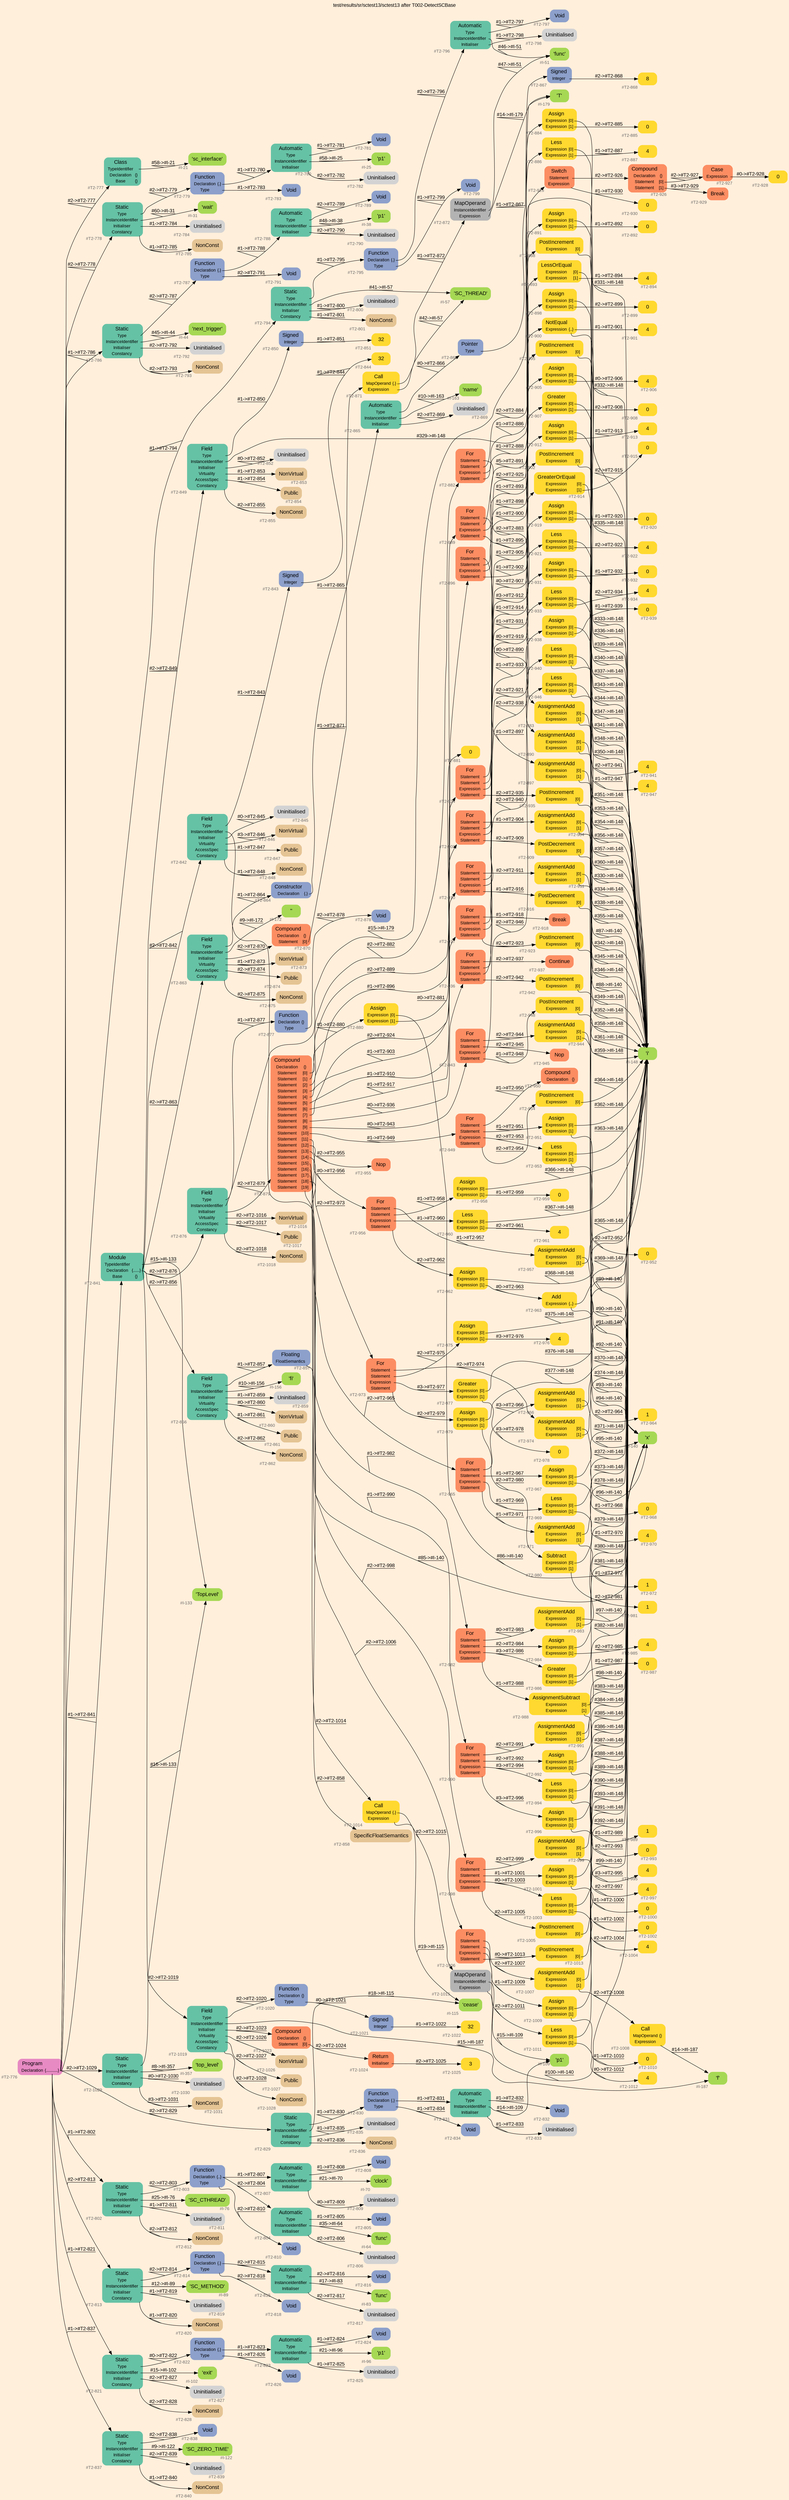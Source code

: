 digraph "test/results/sr/sctest13/sctest13 after T002-DetectSCBase" {
label = "test/results/sr/sctest13/sctest13 after T002-DetectSCBase"
labelloc = t
graph [
    rankdir = "LR"
    ranksep = 0.3
    bgcolor = antiquewhite1
    color = black
    fontcolor = black
    fontname = "Arial"
];
node [
    fontname = "Arial"
];
edge [
    fontname = "Arial"
];

// -------------------- node figure --------------------
// -------- block #T2-776 ----------
"#T2-776" [
    fillcolor = "/set28/4"
    xlabel = "#T2-776"
    fontsize = "12"
    fontcolor = grey40
    shape = "plaintext"
    label = <<TABLE BORDER="0" CELLBORDER="0" CELLSPACING="0">
     <TR><TD><FONT COLOR="black" POINT-SIZE="15">Program</FONT></TD></TR>
     <TR><TD><FONT COLOR="black" POINT-SIZE="12">Declaration</FONT></TD><TD PORT="port0"><FONT COLOR="black" POINT-SIZE="12">{...........}</FONT></TD></TR>
    </TABLE>>
    style = "rounded,filled"
];

// -------- block #T2-777 ----------
"#T2-777" [
    fillcolor = "/set28/1"
    xlabel = "#T2-777"
    fontsize = "12"
    fontcolor = grey40
    shape = "plaintext"
    label = <<TABLE BORDER="0" CELLBORDER="0" CELLSPACING="0">
     <TR><TD><FONT COLOR="black" POINT-SIZE="15">Class</FONT></TD></TR>
     <TR><TD><FONT COLOR="black" POINT-SIZE="12">TypeIdentifier</FONT></TD><TD PORT="port0"></TD></TR>
     <TR><TD><FONT COLOR="black" POINT-SIZE="12">Declaration</FONT></TD><TD PORT="port1"><FONT COLOR="black" POINT-SIZE="12">{}</FONT></TD></TR>
     <TR><TD><FONT COLOR="black" POINT-SIZE="12">Base</FONT></TD><TD PORT="port2"><FONT COLOR="black" POINT-SIZE="12">{}</FONT></TD></TR>
    </TABLE>>
    style = "rounded,filled"
];

// -------- block #I-21 ----------
"#I-21" [
    fillcolor = "/set28/5"
    xlabel = "#I-21"
    fontsize = "12"
    fontcolor = grey40
    shape = "plaintext"
    label = <<TABLE BORDER="0" CELLBORDER="0" CELLSPACING="0">
     <TR><TD><FONT COLOR="black" POINT-SIZE="15">'sc_interface'</FONT></TD></TR>
    </TABLE>>
    style = "rounded,filled"
];

// -------- block #T2-778 ----------
"#T2-778" [
    fillcolor = "/set28/1"
    xlabel = "#T2-778"
    fontsize = "12"
    fontcolor = grey40
    shape = "plaintext"
    label = <<TABLE BORDER="0" CELLBORDER="0" CELLSPACING="0">
     <TR><TD><FONT COLOR="black" POINT-SIZE="15">Static</FONT></TD></TR>
     <TR><TD><FONT COLOR="black" POINT-SIZE="12">Type</FONT></TD><TD PORT="port0"></TD></TR>
     <TR><TD><FONT COLOR="black" POINT-SIZE="12">InstanceIdentifier</FONT></TD><TD PORT="port1"></TD></TR>
     <TR><TD><FONT COLOR="black" POINT-SIZE="12">Initialiser</FONT></TD><TD PORT="port2"></TD></TR>
     <TR><TD><FONT COLOR="black" POINT-SIZE="12">Constancy</FONT></TD><TD PORT="port3"></TD></TR>
    </TABLE>>
    style = "rounded,filled"
];

// -------- block #T2-779 ----------
"#T2-779" [
    fillcolor = "/set28/3"
    xlabel = "#T2-779"
    fontsize = "12"
    fontcolor = grey40
    shape = "plaintext"
    label = <<TABLE BORDER="0" CELLBORDER="0" CELLSPACING="0">
     <TR><TD><FONT COLOR="black" POINT-SIZE="15">Function</FONT></TD></TR>
     <TR><TD><FONT COLOR="black" POINT-SIZE="12">Declaration</FONT></TD><TD PORT="port0"><FONT COLOR="black" POINT-SIZE="12">{.}</FONT></TD></TR>
     <TR><TD><FONT COLOR="black" POINT-SIZE="12">Type</FONT></TD><TD PORT="port1"></TD></TR>
    </TABLE>>
    style = "rounded,filled"
];

// -------- block #T2-780 ----------
"#T2-780" [
    fillcolor = "/set28/1"
    xlabel = "#T2-780"
    fontsize = "12"
    fontcolor = grey40
    shape = "plaintext"
    label = <<TABLE BORDER="0" CELLBORDER="0" CELLSPACING="0">
     <TR><TD><FONT COLOR="black" POINT-SIZE="15">Automatic</FONT></TD></TR>
     <TR><TD><FONT COLOR="black" POINT-SIZE="12">Type</FONT></TD><TD PORT="port0"></TD></TR>
     <TR><TD><FONT COLOR="black" POINT-SIZE="12">InstanceIdentifier</FONT></TD><TD PORT="port1"></TD></TR>
     <TR><TD><FONT COLOR="black" POINT-SIZE="12">Initialiser</FONT></TD><TD PORT="port2"></TD></TR>
    </TABLE>>
    style = "rounded,filled"
];

// -------- block #T2-781 ----------
"#T2-781" [
    fillcolor = "/set28/3"
    xlabel = "#T2-781"
    fontsize = "12"
    fontcolor = grey40
    shape = "plaintext"
    label = <<TABLE BORDER="0" CELLBORDER="0" CELLSPACING="0">
     <TR><TD><FONT COLOR="black" POINT-SIZE="15">Void</FONT></TD></TR>
    </TABLE>>
    style = "rounded,filled"
];

// -------- block #I-25 ----------
"#I-25" [
    fillcolor = "/set28/5"
    xlabel = "#I-25"
    fontsize = "12"
    fontcolor = grey40
    shape = "plaintext"
    label = <<TABLE BORDER="0" CELLBORDER="0" CELLSPACING="0">
     <TR><TD><FONT COLOR="black" POINT-SIZE="15">'p1'</FONT></TD></TR>
    </TABLE>>
    style = "rounded,filled"
];

// -------- block #T2-782 ----------
"#T2-782" [
    xlabel = "#T2-782"
    fontsize = "12"
    fontcolor = grey40
    shape = "plaintext"
    label = <<TABLE BORDER="0" CELLBORDER="0" CELLSPACING="0">
     <TR><TD><FONT COLOR="black" POINT-SIZE="15">Uninitialised</FONT></TD></TR>
    </TABLE>>
    style = "rounded,filled"
];

// -------- block #T2-783 ----------
"#T2-783" [
    fillcolor = "/set28/3"
    xlabel = "#T2-783"
    fontsize = "12"
    fontcolor = grey40
    shape = "plaintext"
    label = <<TABLE BORDER="0" CELLBORDER="0" CELLSPACING="0">
     <TR><TD><FONT COLOR="black" POINT-SIZE="15">Void</FONT></TD></TR>
    </TABLE>>
    style = "rounded,filled"
];

// -------- block #I-31 ----------
"#I-31" [
    fillcolor = "/set28/5"
    xlabel = "#I-31"
    fontsize = "12"
    fontcolor = grey40
    shape = "plaintext"
    label = <<TABLE BORDER="0" CELLBORDER="0" CELLSPACING="0">
     <TR><TD><FONT COLOR="black" POINT-SIZE="15">'wait'</FONT></TD></TR>
    </TABLE>>
    style = "rounded,filled"
];

// -------- block #T2-784 ----------
"#T2-784" [
    xlabel = "#T2-784"
    fontsize = "12"
    fontcolor = grey40
    shape = "plaintext"
    label = <<TABLE BORDER="0" CELLBORDER="0" CELLSPACING="0">
     <TR><TD><FONT COLOR="black" POINT-SIZE="15">Uninitialised</FONT></TD></TR>
    </TABLE>>
    style = "rounded,filled"
];

// -------- block #T2-785 ----------
"#T2-785" [
    fillcolor = "/set28/7"
    xlabel = "#T2-785"
    fontsize = "12"
    fontcolor = grey40
    shape = "plaintext"
    label = <<TABLE BORDER="0" CELLBORDER="0" CELLSPACING="0">
     <TR><TD><FONT COLOR="black" POINT-SIZE="15">NonConst</FONT></TD></TR>
    </TABLE>>
    style = "rounded,filled"
];

// -------- block #T2-786 ----------
"#T2-786" [
    fillcolor = "/set28/1"
    xlabel = "#T2-786"
    fontsize = "12"
    fontcolor = grey40
    shape = "plaintext"
    label = <<TABLE BORDER="0" CELLBORDER="0" CELLSPACING="0">
     <TR><TD><FONT COLOR="black" POINT-SIZE="15">Static</FONT></TD></TR>
     <TR><TD><FONT COLOR="black" POINT-SIZE="12">Type</FONT></TD><TD PORT="port0"></TD></TR>
     <TR><TD><FONT COLOR="black" POINT-SIZE="12">InstanceIdentifier</FONT></TD><TD PORT="port1"></TD></TR>
     <TR><TD><FONT COLOR="black" POINT-SIZE="12">Initialiser</FONT></TD><TD PORT="port2"></TD></TR>
     <TR><TD><FONT COLOR="black" POINT-SIZE="12">Constancy</FONT></TD><TD PORT="port3"></TD></TR>
    </TABLE>>
    style = "rounded,filled"
];

// -------- block #T2-787 ----------
"#T2-787" [
    fillcolor = "/set28/3"
    xlabel = "#T2-787"
    fontsize = "12"
    fontcolor = grey40
    shape = "plaintext"
    label = <<TABLE BORDER="0" CELLBORDER="0" CELLSPACING="0">
     <TR><TD><FONT COLOR="black" POINT-SIZE="15">Function</FONT></TD></TR>
     <TR><TD><FONT COLOR="black" POINT-SIZE="12">Declaration</FONT></TD><TD PORT="port0"><FONT COLOR="black" POINT-SIZE="12">{.}</FONT></TD></TR>
     <TR><TD><FONT COLOR="black" POINT-SIZE="12">Type</FONT></TD><TD PORT="port1"></TD></TR>
    </TABLE>>
    style = "rounded,filled"
];

// -------- block #T2-788 ----------
"#T2-788" [
    fillcolor = "/set28/1"
    xlabel = "#T2-788"
    fontsize = "12"
    fontcolor = grey40
    shape = "plaintext"
    label = <<TABLE BORDER="0" CELLBORDER="0" CELLSPACING="0">
     <TR><TD><FONT COLOR="black" POINT-SIZE="15">Automatic</FONT></TD></TR>
     <TR><TD><FONT COLOR="black" POINT-SIZE="12">Type</FONT></TD><TD PORT="port0"></TD></TR>
     <TR><TD><FONT COLOR="black" POINT-SIZE="12">InstanceIdentifier</FONT></TD><TD PORT="port1"></TD></TR>
     <TR><TD><FONT COLOR="black" POINT-SIZE="12">Initialiser</FONT></TD><TD PORT="port2"></TD></TR>
    </TABLE>>
    style = "rounded,filled"
];

// -------- block #T2-789 ----------
"#T2-789" [
    fillcolor = "/set28/3"
    xlabel = "#T2-789"
    fontsize = "12"
    fontcolor = grey40
    shape = "plaintext"
    label = <<TABLE BORDER="0" CELLBORDER="0" CELLSPACING="0">
     <TR><TD><FONT COLOR="black" POINT-SIZE="15">Void</FONT></TD></TR>
    </TABLE>>
    style = "rounded,filled"
];

// -------- block #I-38 ----------
"#I-38" [
    fillcolor = "/set28/5"
    xlabel = "#I-38"
    fontsize = "12"
    fontcolor = grey40
    shape = "plaintext"
    label = <<TABLE BORDER="0" CELLBORDER="0" CELLSPACING="0">
     <TR><TD><FONT COLOR="black" POINT-SIZE="15">'p1'</FONT></TD></TR>
    </TABLE>>
    style = "rounded,filled"
];

// -------- block #T2-790 ----------
"#T2-790" [
    xlabel = "#T2-790"
    fontsize = "12"
    fontcolor = grey40
    shape = "plaintext"
    label = <<TABLE BORDER="0" CELLBORDER="0" CELLSPACING="0">
     <TR><TD><FONT COLOR="black" POINT-SIZE="15">Uninitialised</FONT></TD></TR>
    </TABLE>>
    style = "rounded,filled"
];

// -------- block #T2-791 ----------
"#T2-791" [
    fillcolor = "/set28/3"
    xlabel = "#T2-791"
    fontsize = "12"
    fontcolor = grey40
    shape = "plaintext"
    label = <<TABLE BORDER="0" CELLBORDER="0" CELLSPACING="0">
     <TR><TD><FONT COLOR="black" POINT-SIZE="15">Void</FONT></TD></TR>
    </TABLE>>
    style = "rounded,filled"
];

// -------- block #I-44 ----------
"#I-44" [
    fillcolor = "/set28/5"
    xlabel = "#I-44"
    fontsize = "12"
    fontcolor = grey40
    shape = "plaintext"
    label = <<TABLE BORDER="0" CELLBORDER="0" CELLSPACING="0">
     <TR><TD><FONT COLOR="black" POINT-SIZE="15">'next_trigger'</FONT></TD></TR>
    </TABLE>>
    style = "rounded,filled"
];

// -------- block #T2-792 ----------
"#T2-792" [
    xlabel = "#T2-792"
    fontsize = "12"
    fontcolor = grey40
    shape = "plaintext"
    label = <<TABLE BORDER="0" CELLBORDER="0" CELLSPACING="0">
     <TR><TD><FONT COLOR="black" POINT-SIZE="15">Uninitialised</FONT></TD></TR>
    </TABLE>>
    style = "rounded,filled"
];

// -------- block #T2-793 ----------
"#T2-793" [
    fillcolor = "/set28/7"
    xlabel = "#T2-793"
    fontsize = "12"
    fontcolor = grey40
    shape = "plaintext"
    label = <<TABLE BORDER="0" CELLBORDER="0" CELLSPACING="0">
     <TR><TD><FONT COLOR="black" POINT-SIZE="15">NonConst</FONT></TD></TR>
    </TABLE>>
    style = "rounded,filled"
];

// -------- block #T2-794 ----------
"#T2-794" [
    fillcolor = "/set28/1"
    xlabel = "#T2-794"
    fontsize = "12"
    fontcolor = grey40
    shape = "plaintext"
    label = <<TABLE BORDER="0" CELLBORDER="0" CELLSPACING="0">
     <TR><TD><FONT COLOR="black" POINT-SIZE="15">Static</FONT></TD></TR>
     <TR><TD><FONT COLOR="black" POINT-SIZE="12">Type</FONT></TD><TD PORT="port0"></TD></TR>
     <TR><TD><FONT COLOR="black" POINT-SIZE="12">InstanceIdentifier</FONT></TD><TD PORT="port1"></TD></TR>
     <TR><TD><FONT COLOR="black" POINT-SIZE="12">Initialiser</FONT></TD><TD PORT="port2"></TD></TR>
     <TR><TD><FONT COLOR="black" POINT-SIZE="12">Constancy</FONT></TD><TD PORT="port3"></TD></TR>
    </TABLE>>
    style = "rounded,filled"
];

// -------- block #T2-795 ----------
"#T2-795" [
    fillcolor = "/set28/3"
    xlabel = "#T2-795"
    fontsize = "12"
    fontcolor = grey40
    shape = "plaintext"
    label = <<TABLE BORDER="0" CELLBORDER="0" CELLSPACING="0">
     <TR><TD><FONT COLOR="black" POINT-SIZE="15">Function</FONT></TD></TR>
     <TR><TD><FONT COLOR="black" POINT-SIZE="12">Declaration</FONT></TD><TD PORT="port0"><FONT COLOR="black" POINT-SIZE="12">{.}</FONT></TD></TR>
     <TR><TD><FONT COLOR="black" POINT-SIZE="12">Type</FONT></TD><TD PORT="port1"></TD></TR>
    </TABLE>>
    style = "rounded,filled"
];

// -------- block #T2-796 ----------
"#T2-796" [
    fillcolor = "/set28/1"
    xlabel = "#T2-796"
    fontsize = "12"
    fontcolor = grey40
    shape = "plaintext"
    label = <<TABLE BORDER="0" CELLBORDER="0" CELLSPACING="0">
     <TR><TD><FONT COLOR="black" POINT-SIZE="15">Automatic</FONT></TD></TR>
     <TR><TD><FONT COLOR="black" POINT-SIZE="12">Type</FONT></TD><TD PORT="port0"></TD></TR>
     <TR><TD><FONT COLOR="black" POINT-SIZE="12">InstanceIdentifier</FONT></TD><TD PORT="port1"></TD></TR>
     <TR><TD><FONT COLOR="black" POINT-SIZE="12">Initialiser</FONT></TD><TD PORT="port2"></TD></TR>
    </TABLE>>
    style = "rounded,filled"
];

// -------- block #T2-797 ----------
"#T2-797" [
    fillcolor = "/set28/3"
    xlabel = "#T2-797"
    fontsize = "12"
    fontcolor = grey40
    shape = "plaintext"
    label = <<TABLE BORDER="0" CELLBORDER="0" CELLSPACING="0">
     <TR><TD><FONT COLOR="black" POINT-SIZE="15">Void</FONT></TD></TR>
    </TABLE>>
    style = "rounded,filled"
];

// -------- block #I-51 ----------
"#I-51" [
    fillcolor = "/set28/5"
    xlabel = "#I-51"
    fontsize = "12"
    fontcolor = grey40
    shape = "plaintext"
    label = <<TABLE BORDER="0" CELLBORDER="0" CELLSPACING="0">
     <TR><TD><FONT COLOR="black" POINT-SIZE="15">'func'</FONT></TD></TR>
    </TABLE>>
    style = "rounded,filled"
];

// -------- block #T2-798 ----------
"#T2-798" [
    xlabel = "#T2-798"
    fontsize = "12"
    fontcolor = grey40
    shape = "plaintext"
    label = <<TABLE BORDER="0" CELLBORDER="0" CELLSPACING="0">
     <TR><TD><FONT COLOR="black" POINT-SIZE="15">Uninitialised</FONT></TD></TR>
    </TABLE>>
    style = "rounded,filled"
];

// -------- block #T2-799 ----------
"#T2-799" [
    fillcolor = "/set28/3"
    xlabel = "#T2-799"
    fontsize = "12"
    fontcolor = grey40
    shape = "plaintext"
    label = <<TABLE BORDER="0" CELLBORDER="0" CELLSPACING="0">
     <TR><TD><FONT COLOR="black" POINT-SIZE="15">Void</FONT></TD></TR>
    </TABLE>>
    style = "rounded,filled"
];

// -------- block #I-57 ----------
"#I-57" [
    fillcolor = "/set28/5"
    xlabel = "#I-57"
    fontsize = "12"
    fontcolor = grey40
    shape = "plaintext"
    label = <<TABLE BORDER="0" CELLBORDER="0" CELLSPACING="0">
     <TR><TD><FONT COLOR="black" POINT-SIZE="15">'SC_THREAD'</FONT></TD></TR>
    </TABLE>>
    style = "rounded,filled"
];

// -------- block #T2-800 ----------
"#T2-800" [
    xlabel = "#T2-800"
    fontsize = "12"
    fontcolor = grey40
    shape = "plaintext"
    label = <<TABLE BORDER="0" CELLBORDER="0" CELLSPACING="0">
     <TR><TD><FONT COLOR="black" POINT-SIZE="15">Uninitialised</FONT></TD></TR>
    </TABLE>>
    style = "rounded,filled"
];

// -------- block #T2-801 ----------
"#T2-801" [
    fillcolor = "/set28/7"
    xlabel = "#T2-801"
    fontsize = "12"
    fontcolor = grey40
    shape = "plaintext"
    label = <<TABLE BORDER="0" CELLBORDER="0" CELLSPACING="0">
     <TR><TD><FONT COLOR="black" POINT-SIZE="15">NonConst</FONT></TD></TR>
    </TABLE>>
    style = "rounded,filled"
];

// -------- block #T2-802 ----------
"#T2-802" [
    fillcolor = "/set28/1"
    xlabel = "#T2-802"
    fontsize = "12"
    fontcolor = grey40
    shape = "plaintext"
    label = <<TABLE BORDER="0" CELLBORDER="0" CELLSPACING="0">
     <TR><TD><FONT COLOR="black" POINT-SIZE="15">Static</FONT></TD></TR>
     <TR><TD><FONT COLOR="black" POINT-SIZE="12">Type</FONT></TD><TD PORT="port0"></TD></TR>
     <TR><TD><FONT COLOR="black" POINT-SIZE="12">InstanceIdentifier</FONT></TD><TD PORT="port1"></TD></TR>
     <TR><TD><FONT COLOR="black" POINT-SIZE="12">Initialiser</FONT></TD><TD PORT="port2"></TD></TR>
     <TR><TD><FONT COLOR="black" POINT-SIZE="12">Constancy</FONT></TD><TD PORT="port3"></TD></TR>
    </TABLE>>
    style = "rounded,filled"
];

// -------- block #T2-803 ----------
"#T2-803" [
    fillcolor = "/set28/3"
    xlabel = "#T2-803"
    fontsize = "12"
    fontcolor = grey40
    shape = "plaintext"
    label = <<TABLE BORDER="0" CELLBORDER="0" CELLSPACING="0">
     <TR><TD><FONT COLOR="black" POINT-SIZE="15">Function</FONT></TD></TR>
     <TR><TD><FONT COLOR="black" POINT-SIZE="12">Declaration</FONT></TD><TD PORT="port0"><FONT COLOR="black" POINT-SIZE="12">{..}</FONT></TD></TR>
     <TR><TD><FONT COLOR="black" POINT-SIZE="12">Type</FONT></TD><TD PORT="port1"></TD></TR>
    </TABLE>>
    style = "rounded,filled"
];

// -------- block #T2-804 ----------
"#T2-804" [
    fillcolor = "/set28/1"
    xlabel = "#T2-804"
    fontsize = "12"
    fontcolor = grey40
    shape = "plaintext"
    label = <<TABLE BORDER="0" CELLBORDER="0" CELLSPACING="0">
     <TR><TD><FONT COLOR="black" POINT-SIZE="15">Automatic</FONT></TD></TR>
     <TR><TD><FONT COLOR="black" POINT-SIZE="12">Type</FONT></TD><TD PORT="port0"></TD></TR>
     <TR><TD><FONT COLOR="black" POINT-SIZE="12">InstanceIdentifier</FONT></TD><TD PORT="port1"></TD></TR>
     <TR><TD><FONT COLOR="black" POINT-SIZE="12">Initialiser</FONT></TD><TD PORT="port2"></TD></TR>
    </TABLE>>
    style = "rounded,filled"
];

// -------- block #T2-805 ----------
"#T2-805" [
    fillcolor = "/set28/3"
    xlabel = "#T2-805"
    fontsize = "12"
    fontcolor = grey40
    shape = "plaintext"
    label = <<TABLE BORDER="0" CELLBORDER="0" CELLSPACING="0">
     <TR><TD><FONT COLOR="black" POINT-SIZE="15">Void</FONT></TD></TR>
    </TABLE>>
    style = "rounded,filled"
];

// -------- block #I-64 ----------
"#I-64" [
    fillcolor = "/set28/5"
    xlabel = "#I-64"
    fontsize = "12"
    fontcolor = grey40
    shape = "plaintext"
    label = <<TABLE BORDER="0" CELLBORDER="0" CELLSPACING="0">
     <TR><TD><FONT COLOR="black" POINT-SIZE="15">'func'</FONT></TD></TR>
    </TABLE>>
    style = "rounded,filled"
];

// -------- block #T2-806 ----------
"#T2-806" [
    xlabel = "#T2-806"
    fontsize = "12"
    fontcolor = grey40
    shape = "plaintext"
    label = <<TABLE BORDER="0" CELLBORDER="0" CELLSPACING="0">
     <TR><TD><FONT COLOR="black" POINT-SIZE="15">Uninitialised</FONT></TD></TR>
    </TABLE>>
    style = "rounded,filled"
];

// -------- block #T2-807 ----------
"#T2-807" [
    fillcolor = "/set28/1"
    xlabel = "#T2-807"
    fontsize = "12"
    fontcolor = grey40
    shape = "plaintext"
    label = <<TABLE BORDER="0" CELLBORDER="0" CELLSPACING="0">
     <TR><TD><FONT COLOR="black" POINT-SIZE="15">Automatic</FONT></TD></TR>
     <TR><TD><FONT COLOR="black" POINT-SIZE="12">Type</FONT></TD><TD PORT="port0"></TD></TR>
     <TR><TD><FONT COLOR="black" POINT-SIZE="12">InstanceIdentifier</FONT></TD><TD PORT="port1"></TD></TR>
     <TR><TD><FONT COLOR="black" POINT-SIZE="12">Initialiser</FONT></TD><TD PORT="port2"></TD></TR>
    </TABLE>>
    style = "rounded,filled"
];

// -------- block #T2-808 ----------
"#T2-808" [
    fillcolor = "/set28/3"
    xlabel = "#T2-808"
    fontsize = "12"
    fontcolor = grey40
    shape = "plaintext"
    label = <<TABLE BORDER="0" CELLBORDER="0" CELLSPACING="0">
     <TR><TD><FONT COLOR="black" POINT-SIZE="15">Void</FONT></TD></TR>
    </TABLE>>
    style = "rounded,filled"
];

// -------- block #I-70 ----------
"#I-70" [
    fillcolor = "/set28/5"
    xlabel = "#I-70"
    fontsize = "12"
    fontcolor = grey40
    shape = "plaintext"
    label = <<TABLE BORDER="0" CELLBORDER="0" CELLSPACING="0">
     <TR><TD><FONT COLOR="black" POINT-SIZE="15">'clock'</FONT></TD></TR>
    </TABLE>>
    style = "rounded,filled"
];

// -------- block #T2-809 ----------
"#T2-809" [
    xlabel = "#T2-809"
    fontsize = "12"
    fontcolor = grey40
    shape = "plaintext"
    label = <<TABLE BORDER="0" CELLBORDER="0" CELLSPACING="0">
     <TR><TD><FONT COLOR="black" POINT-SIZE="15">Uninitialised</FONT></TD></TR>
    </TABLE>>
    style = "rounded,filled"
];

// -------- block #T2-810 ----------
"#T2-810" [
    fillcolor = "/set28/3"
    xlabel = "#T2-810"
    fontsize = "12"
    fontcolor = grey40
    shape = "plaintext"
    label = <<TABLE BORDER="0" CELLBORDER="0" CELLSPACING="0">
     <TR><TD><FONT COLOR="black" POINT-SIZE="15">Void</FONT></TD></TR>
    </TABLE>>
    style = "rounded,filled"
];

// -------- block #I-76 ----------
"#I-76" [
    fillcolor = "/set28/5"
    xlabel = "#I-76"
    fontsize = "12"
    fontcolor = grey40
    shape = "plaintext"
    label = <<TABLE BORDER="0" CELLBORDER="0" CELLSPACING="0">
     <TR><TD><FONT COLOR="black" POINT-SIZE="15">'SC_CTHREAD'</FONT></TD></TR>
    </TABLE>>
    style = "rounded,filled"
];

// -------- block #T2-811 ----------
"#T2-811" [
    xlabel = "#T2-811"
    fontsize = "12"
    fontcolor = grey40
    shape = "plaintext"
    label = <<TABLE BORDER="0" CELLBORDER="0" CELLSPACING="0">
     <TR><TD><FONT COLOR="black" POINT-SIZE="15">Uninitialised</FONT></TD></TR>
    </TABLE>>
    style = "rounded,filled"
];

// -------- block #T2-812 ----------
"#T2-812" [
    fillcolor = "/set28/7"
    xlabel = "#T2-812"
    fontsize = "12"
    fontcolor = grey40
    shape = "plaintext"
    label = <<TABLE BORDER="0" CELLBORDER="0" CELLSPACING="0">
     <TR><TD><FONT COLOR="black" POINT-SIZE="15">NonConst</FONT></TD></TR>
    </TABLE>>
    style = "rounded,filled"
];

// -------- block #T2-813 ----------
"#T2-813" [
    fillcolor = "/set28/1"
    xlabel = "#T2-813"
    fontsize = "12"
    fontcolor = grey40
    shape = "plaintext"
    label = <<TABLE BORDER="0" CELLBORDER="0" CELLSPACING="0">
     <TR><TD><FONT COLOR="black" POINT-SIZE="15">Static</FONT></TD></TR>
     <TR><TD><FONT COLOR="black" POINT-SIZE="12">Type</FONT></TD><TD PORT="port0"></TD></TR>
     <TR><TD><FONT COLOR="black" POINT-SIZE="12">InstanceIdentifier</FONT></TD><TD PORT="port1"></TD></TR>
     <TR><TD><FONT COLOR="black" POINT-SIZE="12">Initialiser</FONT></TD><TD PORT="port2"></TD></TR>
     <TR><TD><FONT COLOR="black" POINT-SIZE="12">Constancy</FONT></TD><TD PORT="port3"></TD></TR>
    </TABLE>>
    style = "rounded,filled"
];

// -------- block #T2-814 ----------
"#T2-814" [
    fillcolor = "/set28/3"
    xlabel = "#T2-814"
    fontsize = "12"
    fontcolor = grey40
    shape = "plaintext"
    label = <<TABLE BORDER="0" CELLBORDER="0" CELLSPACING="0">
     <TR><TD><FONT COLOR="black" POINT-SIZE="15">Function</FONT></TD></TR>
     <TR><TD><FONT COLOR="black" POINT-SIZE="12">Declaration</FONT></TD><TD PORT="port0"><FONT COLOR="black" POINT-SIZE="12">{.}</FONT></TD></TR>
     <TR><TD><FONT COLOR="black" POINT-SIZE="12">Type</FONT></TD><TD PORT="port1"></TD></TR>
    </TABLE>>
    style = "rounded,filled"
];

// -------- block #T2-815 ----------
"#T2-815" [
    fillcolor = "/set28/1"
    xlabel = "#T2-815"
    fontsize = "12"
    fontcolor = grey40
    shape = "plaintext"
    label = <<TABLE BORDER="0" CELLBORDER="0" CELLSPACING="0">
     <TR><TD><FONT COLOR="black" POINT-SIZE="15">Automatic</FONT></TD></TR>
     <TR><TD><FONT COLOR="black" POINT-SIZE="12">Type</FONT></TD><TD PORT="port0"></TD></TR>
     <TR><TD><FONT COLOR="black" POINT-SIZE="12">InstanceIdentifier</FONT></TD><TD PORT="port1"></TD></TR>
     <TR><TD><FONT COLOR="black" POINT-SIZE="12">Initialiser</FONT></TD><TD PORT="port2"></TD></TR>
    </TABLE>>
    style = "rounded,filled"
];

// -------- block #T2-816 ----------
"#T2-816" [
    fillcolor = "/set28/3"
    xlabel = "#T2-816"
    fontsize = "12"
    fontcolor = grey40
    shape = "plaintext"
    label = <<TABLE BORDER="0" CELLBORDER="0" CELLSPACING="0">
     <TR><TD><FONT COLOR="black" POINT-SIZE="15">Void</FONT></TD></TR>
    </TABLE>>
    style = "rounded,filled"
];

// -------- block #I-83 ----------
"#I-83" [
    fillcolor = "/set28/5"
    xlabel = "#I-83"
    fontsize = "12"
    fontcolor = grey40
    shape = "plaintext"
    label = <<TABLE BORDER="0" CELLBORDER="0" CELLSPACING="0">
     <TR><TD><FONT COLOR="black" POINT-SIZE="15">'func'</FONT></TD></TR>
    </TABLE>>
    style = "rounded,filled"
];

// -------- block #T2-817 ----------
"#T2-817" [
    xlabel = "#T2-817"
    fontsize = "12"
    fontcolor = grey40
    shape = "plaintext"
    label = <<TABLE BORDER="0" CELLBORDER="0" CELLSPACING="0">
     <TR><TD><FONT COLOR="black" POINT-SIZE="15">Uninitialised</FONT></TD></TR>
    </TABLE>>
    style = "rounded,filled"
];

// -------- block #T2-818 ----------
"#T2-818" [
    fillcolor = "/set28/3"
    xlabel = "#T2-818"
    fontsize = "12"
    fontcolor = grey40
    shape = "plaintext"
    label = <<TABLE BORDER="0" CELLBORDER="0" CELLSPACING="0">
     <TR><TD><FONT COLOR="black" POINT-SIZE="15">Void</FONT></TD></TR>
    </TABLE>>
    style = "rounded,filled"
];

// -------- block #I-89 ----------
"#I-89" [
    fillcolor = "/set28/5"
    xlabel = "#I-89"
    fontsize = "12"
    fontcolor = grey40
    shape = "plaintext"
    label = <<TABLE BORDER="0" CELLBORDER="0" CELLSPACING="0">
     <TR><TD><FONT COLOR="black" POINT-SIZE="15">'SC_METHOD'</FONT></TD></TR>
    </TABLE>>
    style = "rounded,filled"
];

// -------- block #T2-819 ----------
"#T2-819" [
    xlabel = "#T2-819"
    fontsize = "12"
    fontcolor = grey40
    shape = "plaintext"
    label = <<TABLE BORDER="0" CELLBORDER="0" CELLSPACING="0">
     <TR><TD><FONT COLOR="black" POINT-SIZE="15">Uninitialised</FONT></TD></TR>
    </TABLE>>
    style = "rounded,filled"
];

// -------- block #T2-820 ----------
"#T2-820" [
    fillcolor = "/set28/7"
    xlabel = "#T2-820"
    fontsize = "12"
    fontcolor = grey40
    shape = "plaintext"
    label = <<TABLE BORDER="0" CELLBORDER="0" CELLSPACING="0">
     <TR><TD><FONT COLOR="black" POINT-SIZE="15">NonConst</FONT></TD></TR>
    </TABLE>>
    style = "rounded,filled"
];

// -------- block #T2-821 ----------
"#T2-821" [
    fillcolor = "/set28/1"
    xlabel = "#T2-821"
    fontsize = "12"
    fontcolor = grey40
    shape = "plaintext"
    label = <<TABLE BORDER="0" CELLBORDER="0" CELLSPACING="0">
     <TR><TD><FONT COLOR="black" POINT-SIZE="15">Static</FONT></TD></TR>
     <TR><TD><FONT COLOR="black" POINT-SIZE="12">Type</FONT></TD><TD PORT="port0"></TD></TR>
     <TR><TD><FONT COLOR="black" POINT-SIZE="12">InstanceIdentifier</FONT></TD><TD PORT="port1"></TD></TR>
     <TR><TD><FONT COLOR="black" POINT-SIZE="12">Initialiser</FONT></TD><TD PORT="port2"></TD></TR>
     <TR><TD><FONT COLOR="black" POINT-SIZE="12">Constancy</FONT></TD><TD PORT="port3"></TD></TR>
    </TABLE>>
    style = "rounded,filled"
];

// -------- block #T2-822 ----------
"#T2-822" [
    fillcolor = "/set28/3"
    xlabel = "#T2-822"
    fontsize = "12"
    fontcolor = grey40
    shape = "plaintext"
    label = <<TABLE BORDER="0" CELLBORDER="0" CELLSPACING="0">
     <TR><TD><FONT COLOR="black" POINT-SIZE="15">Function</FONT></TD></TR>
     <TR><TD><FONT COLOR="black" POINT-SIZE="12">Declaration</FONT></TD><TD PORT="port0"><FONT COLOR="black" POINT-SIZE="12">{.}</FONT></TD></TR>
     <TR><TD><FONT COLOR="black" POINT-SIZE="12">Type</FONT></TD><TD PORT="port1"></TD></TR>
    </TABLE>>
    style = "rounded,filled"
];

// -------- block #T2-823 ----------
"#T2-823" [
    fillcolor = "/set28/1"
    xlabel = "#T2-823"
    fontsize = "12"
    fontcolor = grey40
    shape = "plaintext"
    label = <<TABLE BORDER="0" CELLBORDER="0" CELLSPACING="0">
     <TR><TD><FONT COLOR="black" POINT-SIZE="15">Automatic</FONT></TD></TR>
     <TR><TD><FONT COLOR="black" POINT-SIZE="12">Type</FONT></TD><TD PORT="port0"></TD></TR>
     <TR><TD><FONT COLOR="black" POINT-SIZE="12">InstanceIdentifier</FONT></TD><TD PORT="port1"></TD></TR>
     <TR><TD><FONT COLOR="black" POINT-SIZE="12">Initialiser</FONT></TD><TD PORT="port2"></TD></TR>
    </TABLE>>
    style = "rounded,filled"
];

// -------- block #T2-824 ----------
"#T2-824" [
    fillcolor = "/set28/3"
    xlabel = "#T2-824"
    fontsize = "12"
    fontcolor = grey40
    shape = "plaintext"
    label = <<TABLE BORDER="0" CELLBORDER="0" CELLSPACING="0">
     <TR><TD><FONT COLOR="black" POINT-SIZE="15">Void</FONT></TD></TR>
    </TABLE>>
    style = "rounded,filled"
];

// -------- block #I-96 ----------
"#I-96" [
    fillcolor = "/set28/5"
    xlabel = "#I-96"
    fontsize = "12"
    fontcolor = grey40
    shape = "plaintext"
    label = <<TABLE BORDER="0" CELLBORDER="0" CELLSPACING="0">
     <TR><TD><FONT COLOR="black" POINT-SIZE="15">'p1'</FONT></TD></TR>
    </TABLE>>
    style = "rounded,filled"
];

// -------- block #T2-825 ----------
"#T2-825" [
    xlabel = "#T2-825"
    fontsize = "12"
    fontcolor = grey40
    shape = "plaintext"
    label = <<TABLE BORDER="0" CELLBORDER="0" CELLSPACING="0">
     <TR><TD><FONT COLOR="black" POINT-SIZE="15">Uninitialised</FONT></TD></TR>
    </TABLE>>
    style = "rounded,filled"
];

// -------- block #T2-826 ----------
"#T2-826" [
    fillcolor = "/set28/3"
    xlabel = "#T2-826"
    fontsize = "12"
    fontcolor = grey40
    shape = "plaintext"
    label = <<TABLE BORDER="0" CELLBORDER="0" CELLSPACING="0">
     <TR><TD><FONT COLOR="black" POINT-SIZE="15">Void</FONT></TD></TR>
    </TABLE>>
    style = "rounded,filled"
];

// -------- block #I-102 ----------
"#I-102" [
    fillcolor = "/set28/5"
    xlabel = "#I-102"
    fontsize = "12"
    fontcolor = grey40
    shape = "plaintext"
    label = <<TABLE BORDER="0" CELLBORDER="0" CELLSPACING="0">
     <TR><TD><FONT COLOR="black" POINT-SIZE="15">'exit'</FONT></TD></TR>
    </TABLE>>
    style = "rounded,filled"
];

// -------- block #T2-827 ----------
"#T2-827" [
    xlabel = "#T2-827"
    fontsize = "12"
    fontcolor = grey40
    shape = "plaintext"
    label = <<TABLE BORDER="0" CELLBORDER="0" CELLSPACING="0">
     <TR><TD><FONT COLOR="black" POINT-SIZE="15">Uninitialised</FONT></TD></TR>
    </TABLE>>
    style = "rounded,filled"
];

// -------- block #T2-828 ----------
"#T2-828" [
    fillcolor = "/set28/7"
    xlabel = "#T2-828"
    fontsize = "12"
    fontcolor = grey40
    shape = "plaintext"
    label = <<TABLE BORDER="0" CELLBORDER="0" CELLSPACING="0">
     <TR><TD><FONT COLOR="black" POINT-SIZE="15">NonConst</FONT></TD></TR>
    </TABLE>>
    style = "rounded,filled"
];

// -------- block #T2-829 ----------
"#T2-829" [
    fillcolor = "/set28/1"
    xlabel = "#T2-829"
    fontsize = "12"
    fontcolor = grey40
    shape = "plaintext"
    label = <<TABLE BORDER="0" CELLBORDER="0" CELLSPACING="0">
     <TR><TD><FONT COLOR="black" POINT-SIZE="15">Static</FONT></TD></TR>
     <TR><TD><FONT COLOR="black" POINT-SIZE="12">Type</FONT></TD><TD PORT="port0"></TD></TR>
     <TR><TD><FONT COLOR="black" POINT-SIZE="12">InstanceIdentifier</FONT></TD><TD PORT="port1"></TD></TR>
     <TR><TD><FONT COLOR="black" POINT-SIZE="12">Initialiser</FONT></TD><TD PORT="port2"></TD></TR>
     <TR><TD><FONT COLOR="black" POINT-SIZE="12">Constancy</FONT></TD><TD PORT="port3"></TD></TR>
    </TABLE>>
    style = "rounded,filled"
];

// -------- block #T2-830 ----------
"#T2-830" [
    fillcolor = "/set28/3"
    xlabel = "#T2-830"
    fontsize = "12"
    fontcolor = grey40
    shape = "plaintext"
    label = <<TABLE BORDER="0" CELLBORDER="0" CELLSPACING="0">
     <TR><TD><FONT COLOR="black" POINT-SIZE="15">Function</FONT></TD></TR>
     <TR><TD><FONT COLOR="black" POINT-SIZE="12">Declaration</FONT></TD><TD PORT="port0"><FONT COLOR="black" POINT-SIZE="12">{.}</FONT></TD></TR>
     <TR><TD><FONT COLOR="black" POINT-SIZE="12">Type</FONT></TD><TD PORT="port1"></TD></TR>
    </TABLE>>
    style = "rounded,filled"
];

// -------- block #T2-831 ----------
"#T2-831" [
    fillcolor = "/set28/1"
    xlabel = "#T2-831"
    fontsize = "12"
    fontcolor = grey40
    shape = "plaintext"
    label = <<TABLE BORDER="0" CELLBORDER="0" CELLSPACING="0">
     <TR><TD><FONT COLOR="black" POINT-SIZE="15">Automatic</FONT></TD></TR>
     <TR><TD><FONT COLOR="black" POINT-SIZE="12">Type</FONT></TD><TD PORT="port0"></TD></TR>
     <TR><TD><FONT COLOR="black" POINT-SIZE="12">InstanceIdentifier</FONT></TD><TD PORT="port1"></TD></TR>
     <TR><TD><FONT COLOR="black" POINT-SIZE="12">Initialiser</FONT></TD><TD PORT="port2"></TD></TR>
    </TABLE>>
    style = "rounded,filled"
];

// -------- block #T2-832 ----------
"#T2-832" [
    fillcolor = "/set28/3"
    xlabel = "#T2-832"
    fontsize = "12"
    fontcolor = grey40
    shape = "plaintext"
    label = <<TABLE BORDER="0" CELLBORDER="0" CELLSPACING="0">
     <TR><TD><FONT COLOR="black" POINT-SIZE="15">Void</FONT></TD></TR>
    </TABLE>>
    style = "rounded,filled"
];

// -------- block #I-109 ----------
"#I-109" [
    fillcolor = "/set28/5"
    xlabel = "#I-109"
    fontsize = "12"
    fontcolor = grey40
    shape = "plaintext"
    label = <<TABLE BORDER="0" CELLBORDER="0" CELLSPACING="0">
     <TR><TD><FONT COLOR="black" POINT-SIZE="15">'p1'</FONT></TD></TR>
    </TABLE>>
    style = "rounded,filled"
];

// -------- block #T2-833 ----------
"#T2-833" [
    xlabel = "#T2-833"
    fontsize = "12"
    fontcolor = grey40
    shape = "plaintext"
    label = <<TABLE BORDER="0" CELLBORDER="0" CELLSPACING="0">
     <TR><TD><FONT COLOR="black" POINT-SIZE="15">Uninitialised</FONT></TD></TR>
    </TABLE>>
    style = "rounded,filled"
];

// -------- block #T2-834 ----------
"#T2-834" [
    fillcolor = "/set28/3"
    xlabel = "#T2-834"
    fontsize = "12"
    fontcolor = grey40
    shape = "plaintext"
    label = <<TABLE BORDER="0" CELLBORDER="0" CELLSPACING="0">
     <TR><TD><FONT COLOR="black" POINT-SIZE="15">Void</FONT></TD></TR>
    </TABLE>>
    style = "rounded,filled"
];

// -------- block #I-115 ----------
"#I-115" [
    fillcolor = "/set28/5"
    xlabel = "#I-115"
    fontsize = "12"
    fontcolor = grey40
    shape = "plaintext"
    label = <<TABLE BORDER="0" CELLBORDER="0" CELLSPACING="0">
     <TR><TD><FONT COLOR="black" POINT-SIZE="15">'cease'</FONT></TD></TR>
    </TABLE>>
    style = "rounded,filled"
];

// -------- block #T2-835 ----------
"#T2-835" [
    xlabel = "#T2-835"
    fontsize = "12"
    fontcolor = grey40
    shape = "plaintext"
    label = <<TABLE BORDER="0" CELLBORDER="0" CELLSPACING="0">
     <TR><TD><FONT COLOR="black" POINT-SIZE="15">Uninitialised</FONT></TD></TR>
    </TABLE>>
    style = "rounded,filled"
];

// -------- block #T2-836 ----------
"#T2-836" [
    fillcolor = "/set28/7"
    xlabel = "#T2-836"
    fontsize = "12"
    fontcolor = grey40
    shape = "plaintext"
    label = <<TABLE BORDER="0" CELLBORDER="0" CELLSPACING="0">
     <TR><TD><FONT COLOR="black" POINT-SIZE="15">NonConst</FONT></TD></TR>
    </TABLE>>
    style = "rounded,filled"
];

// -------- block #T2-837 ----------
"#T2-837" [
    fillcolor = "/set28/1"
    xlabel = "#T2-837"
    fontsize = "12"
    fontcolor = grey40
    shape = "plaintext"
    label = <<TABLE BORDER="0" CELLBORDER="0" CELLSPACING="0">
     <TR><TD><FONT COLOR="black" POINT-SIZE="15">Static</FONT></TD></TR>
     <TR><TD><FONT COLOR="black" POINT-SIZE="12">Type</FONT></TD><TD PORT="port0"></TD></TR>
     <TR><TD><FONT COLOR="black" POINT-SIZE="12">InstanceIdentifier</FONT></TD><TD PORT="port1"></TD></TR>
     <TR><TD><FONT COLOR="black" POINT-SIZE="12">Initialiser</FONT></TD><TD PORT="port2"></TD></TR>
     <TR><TD><FONT COLOR="black" POINT-SIZE="12">Constancy</FONT></TD><TD PORT="port3"></TD></TR>
    </TABLE>>
    style = "rounded,filled"
];

// -------- block #T2-838 ----------
"#T2-838" [
    fillcolor = "/set28/3"
    xlabel = "#T2-838"
    fontsize = "12"
    fontcolor = grey40
    shape = "plaintext"
    label = <<TABLE BORDER="0" CELLBORDER="0" CELLSPACING="0">
     <TR><TD><FONT COLOR="black" POINT-SIZE="15">Void</FONT></TD></TR>
    </TABLE>>
    style = "rounded,filled"
];

// -------- block #I-122 ----------
"#I-122" [
    fillcolor = "/set28/5"
    xlabel = "#I-122"
    fontsize = "12"
    fontcolor = grey40
    shape = "plaintext"
    label = <<TABLE BORDER="0" CELLBORDER="0" CELLSPACING="0">
     <TR><TD><FONT COLOR="black" POINT-SIZE="15">'SC_ZERO_TIME'</FONT></TD></TR>
    </TABLE>>
    style = "rounded,filled"
];

// -------- block #T2-839 ----------
"#T2-839" [
    xlabel = "#T2-839"
    fontsize = "12"
    fontcolor = grey40
    shape = "plaintext"
    label = <<TABLE BORDER="0" CELLBORDER="0" CELLSPACING="0">
     <TR><TD><FONT COLOR="black" POINT-SIZE="15">Uninitialised</FONT></TD></TR>
    </TABLE>>
    style = "rounded,filled"
];

// -------- block #T2-840 ----------
"#T2-840" [
    fillcolor = "/set28/7"
    xlabel = "#T2-840"
    fontsize = "12"
    fontcolor = grey40
    shape = "plaintext"
    label = <<TABLE BORDER="0" CELLBORDER="0" CELLSPACING="0">
     <TR><TD><FONT COLOR="black" POINT-SIZE="15">NonConst</FONT></TD></TR>
    </TABLE>>
    style = "rounded,filled"
];

// -------- block #T2-841 ----------
"#T2-841" [
    fillcolor = "/set28/1"
    xlabel = "#T2-841"
    fontsize = "12"
    fontcolor = grey40
    shape = "plaintext"
    label = <<TABLE BORDER="0" CELLBORDER="0" CELLSPACING="0">
     <TR><TD><FONT COLOR="black" POINT-SIZE="15">Module</FONT></TD></TR>
     <TR><TD><FONT COLOR="black" POINT-SIZE="12">TypeIdentifier</FONT></TD><TD PORT="port0"></TD></TR>
     <TR><TD><FONT COLOR="black" POINT-SIZE="12">Declaration</FONT></TD><TD PORT="port1"><FONT COLOR="black" POINT-SIZE="12">{......}</FONT></TD></TR>
     <TR><TD><FONT COLOR="black" POINT-SIZE="12">Base</FONT></TD><TD PORT="port2"><FONT COLOR="black" POINT-SIZE="12">{}</FONT></TD></TR>
    </TABLE>>
    style = "rounded,filled"
];

// -------- block #I-133 ----------
"#I-133" [
    fillcolor = "/set28/5"
    xlabel = "#I-133"
    fontsize = "12"
    fontcolor = grey40
    shape = "plaintext"
    label = <<TABLE BORDER="0" CELLBORDER="0" CELLSPACING="0">
     <TR><TD><FONT COLOR="black" POINT-SIZE="15">'TopLevel'</FONT></TD></TR>
    </TABLE>>
    style = "rounded,filled"
];

// -------- block #T2-842 ----------
"#T2-842" [
    fillcolor = "/set28/1"
    xlabel = "#T2-842"
    fontsize = "12"
    fontcolor = grey40
    shape = "plaintext"
    label = <<TABLE BORDER="0" CELLBORDER="0" CELLSPACING="0">
     <TR><TD><FONT COLOR="black" POINT-SIZE="15">Field</FONT></TD></TR>
     <TR><TD><FONT COLOR="black" POINT-SIZE="12">Type</FONT></TD><TD PORT="port0"></TD></TR>
     <TR><TD><FONT COLOR="black" POINT-SIZE="12">InstanceIdentifier</FONT></TD><TD PORT="port1"></TD></TR>
     <TR><TD><FONT COLOR="black" POINT-SIZE="12">Initialiser</FONT></TD><TD PORT="port2"></TD></TR>
     <TR><TD><FONT COLOR="black" POINT-SIZE="12">Virtuality</FONT></TD><TD PORT="port3"></TD></TR>
     <TR><TD><FONT COLOR="black" POINT-SIZE="12">AccessSpec</FONT></TD><TD PORT="port4"></TD></TR>
     <TR><TD><FONT COLOR="black" POINT-SIZE="12">Constancy</FONT></TD><TD PORT="port5"></TD></TR>
    </TABLE>>
    style = "rounded,filled"
];

// -------- block #T2-843 ----------
"#T2-843" [
    fillcolor = "/set28/3"
    xlabel = "#T2-843"
    fontsize = "12"
    fontcolor = grey40
    shape = "plaintext"
    label = <<TABLE BORDER="0" CELLBORDER="0" CELLSPACING="0">
     <TR><TD><FONT COLOR="black" POINT-SIZE="15">Signed</FONT></TD></TR>
     <TR><TD><FONT COLOR="black" POINT-SIZE="12">Integer</FONT></TD><TD PORT="port0"></TD></TR>
    </TABLE>>
    style = "rounded,filled"
];

// -------- block #T2-844 ----------
"#T2-844" [
    fillcolor = "/set28/6"
    xlabel = "#T2-844"
    fontsize = "12"
    fontcolor = grey40
    shape = "plaintext"
    label = <<TABLE BORDER="0" CELLBORDER="0" CELLSPACING="0">
     <TR><TD><FONT COLOR="black" POINT-SIZE="15">32</FONT></TD></TR>
    </TABLE>>
    style = "rounded,filled"
];

// -------- block #I-140 ----------
"#I-140" [
    fillcolor = "/set28/5"
    xlabel = "#I-140"
    fontsize = "12"
    fontcolor = grey40
    shape = "plaintext"
    label = <<TABLE BORDER="0" CELLBORDER="0" CELLSPACING="0">
     <TR><TD><FONT COLOR="black" POINT-SIZE="15">'x'</FONT></TD></TR>
    </TABLE>>
    style = "rounded,filled"
];

// -------- block #T2-845 ----------
"#T2-845" [
    xlabel = "#T2-845"
    fontsize = "12"
    fontcolor = grey40
    shape = "plaintext"
    label = <<TABLE BORDER="0" CELLBORDER="0" CELLSPACING="0">
     <TR><TD><FONT COLOR="black" POINT-SIZE="15">Uninitialised</FONT></TD></TR>
    </TABLE>>
    style = "rounded,filled"
];

// -------- block #T2-846 ----------
"#T2-846" [
    fillcolor = "/set28/7"
    xlabel = "#T2-846"
    fontsize = "12"
    fontcolor = grey40
    shape = "plaintext"
    label = <<TABLE BORDER="0" CELLBORDER="0" CELLSPACING="0">
     <TR><TD><FONT COLOR="black" POINT-SIZE="15">NonVirtual</FONT></TD></TR>
    </TABLE>>
    style = "rounded,filled"
];

// -------- block #T2-847 ----------
"#T2-847" [
    fillcolor = "/set28/7"
    xlabel = "#T2-847"
    fontsize = "12"
    fontcolor = grey40
    shape = "plaintext"
    label = <<TABLE BORDER="0" CELLBORDER="0" CELLSPACING="0">
     <TR><TD><FONT COLOR="black" POINT-SIZE="15">Public</FONT></TD></TR>
    </TABLE>>
    style = "rounded,filled"
];

// -------- block #T2-848 ----------
"#T2-848" [
    fillcolor = "/set28/7"
    xlabel = "#T2-848"
    fontsize = "12"
    fontcolor = grey40
    shape = "plaintext"
    label = <<TABLE BORDER="0" CELLBORDER="0" CELLSPACING="0">
     <TR><TD><FONT COLOR="black" POINT-SIZE="15">NonConst</FONT></TD></TR>
    </TABLE>>
    style = "rounded,filled"
];

// -------- block #T2-849 ----------
"#T2-849" [
    fillcolor = "/set28/1"
    xlabel = "#T2-849"
    fontsize = "12"
    fontcolor = grey40
    shape = "plaintext"
    label = <<TABLE BORDER="0" CELLBORDER="0" CELLSPACING="0">
     <TR><TD><FONT COLOR="black" POINT-SIZE="15">Field</FONT></TD></TR>
     <TR><TD><FONT COLOR="black" POINT-SIZE="12">Type</FONT></TD><TD PORT="port0"></TD></TR>
     <TR><TD><FONT COLOR="black" POINT-SIZE="12">InstanceIdentifier</FONT></TD><TD PORT="port1"></TD></TR>
     <TR><TD><FONT COLOR="black" POINT-SIZE="12">Initialiser</FONT></TD><TD PORT="port2"></TD></TR>
     <TR><TD><FONT COLOR="black" POINT-SIZE="12">Virtuality</FONT></TD><TD PORT="port3"></TD></TR>
     <TR><TD><FONT COLOR="black" POINT-SIZE="12">AccessSpec</FONT></TD><TD PORT="port4"></TD></TR>
     <TR><TD><FONT COLOR="black" POINT-SIZE="12">Constancy</FONT></TD><TD PORT="port5"></TD></TR>
    </TABLE>>
    style = "rounded,filled"
];

// -------- block #T2-850 ----------
"#T2-850" [
    fillcolor = "/set28/3"
    xlabel = "#T2-850"
    fontsize = "12"
    fontcolor = grey40
    shape = "plaintext"
    label = <<TABLE BORDER="0" CELLBORDER="0" CELLSPACING="0">
     <TR><TD><FONT COLOR="black" POINT-SIZE="15">Signed</FONT></TD></TR>
     <TR><TD><FONT COLOR="black" POINT-SIZE="12">Integer</FONT></TD><TD PORT="port0"></TD></TR>
    </TABLE>>
    style = "rounded,filled"
];

// -------- block #T2-851 ----------
"#T2-851" [
    fillcolor = "/set28/6"
    xlabel = "#T2-851"
    fontsize = "12"
    fontcolor = grey40
    shape = "plaintext"
    label = <<TABLE BORDER="0" CELLBORDER="0" CELLSPACING="0">
     <TR><TD><FONT COLOR="black" POINT-SIZE="15">32</FONT></TD></TR>
    </TABLE>>
    style = "rounded,filled"
];

// -------- block #I-148 ----------
"#I-148" [
    fillcolor = "/set28/5"
    xlabel = "#I-148"
    fontsize = "12"
    fontcolor = grey40
    shape = "plaintext"
    label = <<TABLE BORDER="0" CELLBORDER="0" CELLSPACING="0">
     <TR><TD><FONT COLOR="black" POINT-SIZE="15">'i'</FONT></TD></TR>
    </TABLE>>
    style = "rounded,filled"
];

// -------- block #T2-852 ----------
"#T2-852" [
    xlabel = "#T2-852"
    fontsize = "12"
    fontcolor = grey40
    shape = "plaintext"
    label = <<TABLE BORDER="0" CELLBORDER="0" CELLSPACING="0">
     <TR><TD><FONT COLOR="black" POINT-SIZE="15">Uninitialised</FONT></TD></TR>
    </TABLE>>
    style = "rounded,filled"
];

// -------- block #T2-853 ----------
"#T2-853" [
    fillcolor = "/set28/7"
    xlabel = "#T2-853"
    fontsize = "12"
    fontcolor = grey40
    shape = "plaintext"
    label = <<TABLE BORDER="0" CELLBORDER="0" CELLSPACING="0">
     <TR><TD><FONT COLOR="black" POINT-SIZE="15">NonVirtual</FONT></TD></TR>
    </TABLE>>
    style = "rounded,filled"
];

// -------- block #T2-854 ----------
"#T2-854" [
    fillcolor = "/set28/7"
    xlabel = "#T2-854"
    fontsize = "12"
    fontcolor = grey40
    shape = "plaintext"
    label = <<TABLE BORDER="0" CELLBORDER="0" CELLSPACING="0">
     <TR><TD><FONT COLOR="black" POINT-SIZE="15">Public</FONT></TD></TR>
    </TABLE>>
    style = "rounded,filled"
];

// -------- block #T2-855 ----------
"#T2-855" [
    fillcolor = "/set28/7"
    xlabel = "#T2-855"
    fontsize = "12"
    fontcolor = grey40
    shape = "plaintext"
    label = <<TABLE BORDER="0" CELLBORDER="0" CELLSPACING="0">
     <TR><TD><FONT COLOR="black" POINT-SIZE="15">NonConst</FONT></TD></TR>
    </TABLE>>
    style = "rounded,filled"
];

// -------- block #T2-856 ----------
"#T2-856" [
    fillcolor = "/set28/1"
    xlabel = "#T2-856"
    fontsize = "12"
    fontcolor = grey40
    shape = "plaintext"
    label = <<TABLE BORDER="0" CELLBORDER="0" CELLSPACING="0">
     <TR><TD><FONT COLOR="black" POINT-SIZE="15">Field</FONT></TD></TR>
     <TR><TD><FONT COLOR="black" POINT-SIZE="12">Type</FONT></TD><TD PORT="port0"></TD></TR>
     <TR><TD><FONT COLOR="black" POINT-SIZE="12">InstanceIdentifier</FONT></TD><TD PORT="port1"></TD></TR>
     <TR><TD><FONT COLOR="black" POINT-SIZE="12">Initialiser</FONT></TD><TD PORT="port2"></TD></TR>
     <TR><TD><FONT COLOR="black" POINT-SIZE="12">Virtuality</FONT></TD><TD PORT="port3"></TD></TR>
     <TR><TD><FONT COLOR="black" POINT-SIZE="12">AccessSpec</FONT></TD><TD PORT="port4"></TD></TR>
     <TR><TD><FONT COLOR="black" POINT-SIZE="12">Constancy</FONT></TD><TD PORT="port5"></TD></TR>
    </TABLE>>
    style = "rounded,filled"
];

// -------- block #T2-857 ----------
"#T2-857" [
    fillcolor = "/set28/3"
    xlabel = "#T2-857"
    fontsize = "12"
    fontcolor = grey40
    shape = "plaintext"
    label = <<TABLE BORDER="0" CELLBORDER="0" CELLSPACING="0">
     <TR><TD><FONT COLOR="black" POINT-SIZE="15">Floating</FONT></TD></TR>
     <TR><TD><FONT COLOR="black" POINT-SIZE="12">FloatSemantics</FONT></TD><TD PORT="port0"></TD></TR>
    </TABLE>>
    style = "rounded,filled"
];

// -------- block #T2-858 ----------
"#T2-858" [
    fillcolor = "/set28/7"
    xlabel = "#T2-858"
    fontsize = "12"
    fontcolor = grey40
    shape = "plaintext"
    label = <<TABLE BORDER="0" CELLBORDER="0" CELLSPACING="0">
     <TR><TD><FONT COLOR="black" POINT-SIZE="15">SpecificFloatSemantics</FONT></TD></TR>
    </TABLE>>
    style = "rounded,filled"
];

// -------- block #I-156 ----------
"#I-156" [
    fillcolor = "/set28/5"
    xlabel = "#I-156"
    fontsize = "12"
    fontcolor = grey40
    shape = "plaintext"
    label = <<TABLE BORDER="0" CELLBORDER="0" CELLSPACING="0">
     <TR><TD><FONT COLOR="black" POINT-SIZE="15">'fi'</FONT></TD></TR>
    </TABLE>>
    style = "rounded,filled"
];

// -------- block #T2-859 ----------
"#T2-859" [
    xlabel = "#T2-859"
    fontsize = "12"
    fontcolor = grey40
    shape = "plaintext"
    label = <<TABLE BORDER="0" CELLBORDER="0" CELLSPACING="0">
     <TR><TD><FONT COLOR="black" POINT-SIZE="15">Uninitialised</FONT></TD></TR>
    </TABLE>>
    style = "rounded,filled"
];

// -------- block #T2-860 ----------
"#T2-860" [
    fillcolor = "/set28/7"
    xlabel = "#T2-860"
    fontsize = "12"
    fontcolor = grey40
    shape = "plaintext"
    label = <<TABLE BORDER="0" CELLBORDER="0" CELLSPACING="0">
     <TR><TD><FONT COLOR="black" POINT-SIZE="15">NonVirtual</FONT></TD></TR>
    </TABLE>>
    style = "rounded,filled"
];

// -------- block #T2-861 ----------
"#T2-861" [
    fillcolor = "/set28/7"
    xlabel = "#T2-861"
    fontsize = "12"
    fontcolor = grey40
    shape = "plaintext"
    label = <<TABLE BORDER="0" CELLBORDER="0" CELLSPACING="0">
     <TR><TD><FONT COLOR="black" POINT-SIZE="15">Public</FONT></TD></TR>
    </TABLE>>
    style = "rounded,filled"
];

// -------- block #T2-862 ----------
"#T2-862" [
    fillcolor = "/set28/7"
    xlabel = "#T2-862"
    fontsize = "12"
    fontcolor = grey40
    shape = "plaintext"
    label = <<TABLE BORDER="0" CELLBORDER="0" CELLSPACING="0">
     <TR><TD><FONT COLOR="black" POINT-SIZE="15">NonConst</FONT></TD></TR>
    </TABLE>>
    style = "rounded,filled"
];

// -------- block #T2-863 ----------
"#T2-863" [
    fillcolor = "/set28/1"
    xlabel = "#T2-863"
    fontsize = "12"
    fontcolor = grey40
    shape = "plaintext"
    label = <<TABLE BORDER="0" CELLBORDER="0" CELLSPACING="0">
     <TR><TD><FONT COLOR="black" POINT-SIZE="15">Field</FONT></TD></TR>
     <TR><TD><FONT COLOR="black" POINT-SIZE="12">Type</FONT></TD><TD PORT="port0"></TD></TR>
     <TR><TD><FONT COLOR="black" POINT-SIZE="12">InstanceIdentifier</FONT></TD><TD PORT="port1"></TD></TR>
     <TR><TD><FONT COLOR="black" POINT-SIZE="12">Initialiser</FONT></TD><TD PORT="port2"></TD></TR>
     <TR><TD><FONT COLOR="black" POINT-SIZE="12">Virtuality</FONT></TD><TD PORT="port3"></TD></TR>
     <TR><TD><FONT COLOR="black" POINT-SIZE="12">AccessSpec</FONT></TD><TD PORT="port4"></TD></TR>
     <TR><TD><FONT COLOR="black" POINT-SIZE="12">Constancy</FONT></TD><TD PORT="port5"></TD></TR>
    </TABLE>>
    style = "rounded,filled"
];

// -------- block #T2-864 ----------
"#T2-864" [
    fillcolor = "/set28/3"
    xlabel = "#T2-864"
    fontsize = "12"
    fontcolor = grey40
    shape = "plaintext"
    label = <<TABLE BORDER="0" CELLBORDER="0" CELLSPACING="0">
     <TR><TD><FONT COLOR="black" POINT-SIZE="15">Constructor</FONT></TD></TR>
     <TR><TD><FONT COLOR="black" POINT-SIZE="12">Declaration</FONT></TD><TD PORT="port0"><FONT COLOR="black" POINT-SIZE="12">{.}</FONT></TD></TR>
    </TABLE>>
    style = "rounded,filled"
];

// -------- block #T2-865 ----------
"#T2-865" [
    fillcolor = "/set28/1"
    xlabel = "#T2-865"
    fontsize = "12"
    fontcolor = grey40
    shape = "plaintext"
    label = <<TABLE BORDER="0" CELLBORDER="0" CELLSPACING="0">
     <TR><TD><FONT COLOR="black" POINT-SIZE="15">Automatic</FONT></TD></TR>
     <TR><TD><FONT COLOR="black" POINT-SIZE="12">Type</FONT></TD><TD PORT="port0"></TD></TR>
     <TR><TD><FONT COLOR="black" POINT-SIZE="12">InstanceIdentifier</FONT></TD><TD PORT="port1"></TD></TR>
     <TR><TD><FONT COLOR="black" POINT-SIZE="12">Initialiser</FONT></TD><TD PORT="port2"></TD></TR>
    </TABLE>>
    style = "rounded,filled"
];

// -------- block #T2-866 ----------
"#T2-866" [
    fillcolor = "/set28/3"
    xlabel = "#T2-866"
    fontsize = "12"
    fontcolor = grey40
    shape = "plaintext"
    label = <<TABLE BORDER="0" CELLBORDER="0" CELLSPACING="0">
     <TR><TD><FONT COLOR="black" POINT-SIZE="15">Pointer</FONT></TD></TR>
     <TR><TD><FONT COLOR="black" POINT-SIZE="12">Type</FONT></TD><TD PORT="port0"></TD></TR>
    </TABLE>>
    style = "rounded,filled"
];

// -------- block #T2-867 ----------
"#T2-867" [
    fillcolor = "/set28/3"
    xlabel = "#T2-867"
    fontsize = "12"
    fontcolor = grey40
    shape = "plaintext"
    label = <<TABLE BORDER="0" CELLBORDER="0" CELLSPACING="0">
     <TR><TD><FONT COLOR="black" POINT-SIZE="15">Signed</FONT></TD></TR>
     <TR><TD><FONT COLOR="black" POINT-SIZE="12">Integer</FONT></TD><TD PORT="port0"></TD></TR>
    </TABLE>>
    style = "rounded,filled"
];

// -------- block #T2-868 ----------
"#T2-868" [
    fillcolor = "/set28/6"
    xlabel = "#T2-868"
    fontsize = "12"
    fontcolor = grey40
    shape = "plaintext"
    label = <<TABLE BORDER="0" CELLBORDER="0" CELLSPACING="0">
     <TR><TD><FONT COLOR="black" POINT-SIZE="15">8</FONT></TD></TR>
    </TABLE>>
    style = "rounded,filled"
];

// -------- block #I-163 ----------
"#I-163" [
    fillcolor = "/set28/5"
    xlabel = "#I-163"
    fontsize = "12"
    fontcolor = grey40
    shape = "plaintext"
    label = <<TABLE BORDER="0" CELLBORDER="0" CELLSPACING="0">
     <TR><TD><FONT COLOR="black" POINT-SIZE="15">'name'</FONT></TD></TR>
    </TABLE>>
    style = "rounded,filled"
];

// -------- block #T2-869 ----------
"#T2-869" [
    xlabel = "#T2-869"
    fontsize = "12"
    fontcolor = grey40
    shape = "plaintext"
    label = <<TABLE BORDER="0" CELLBORDER="0" CELLSPACING="0">
     <TR><TD><FONT COLOR="black" POINT-SIZE="15">Uninitialised</FONT></TD></TR>
    </TABLE>>
    style = "rounded,filled"
];

// -------- block #I-172 ----------
"#I-172" [
    fillcolor = "/set28/5"
    xlabel = "#I-172"
    fontsize = "12"
    fontcolor = grey40
    shape = "plaintext"
    label = <<TABLE BORDER="0" CELLBORDER="0" CELLSPACING="0">
     <TR><TD><FONT COLOR="black" POINT-SIZE="15">''</FONT></TD></TR>
    </TABLE>>
    style = "rounded,filled"
];

// -------- block #T2-870 ----------
"#T2-870" [
    fillcolor = "/set28/2"
    xlabel = "#T2-870"
    fontsize = "12"
    fontcolor = grey40
    shape = "plaintext"
    label = <<TABLE BORDER="0" CELLBORDER="0" CELLSPACING="0">
     <TR><TD><FONT COLOR="black" POINT-SIZE="15">Compound</FONT></TD></TR>
     <TR><TD><FONT COLOR="black" POINT-SIZE="12">Declaration</FONT></TD><TD PORT="port0"><FONT COLOR="black" POINT-SIZE="12">{}</FONT></TD></TR>
     <TR><TD><FONT COLOR="black" POINT-SIZE="12">Statement</FONT></TD><TD PORT="port1"><FONT COLOR="black" POINT-SIZE="12">[0]</FONT></TD></TR>
    </TABLE>>
    style = "rounded,filled"
];

// -------- block #T2-871 ----------
"#T2-871" [
    fillcolor = "/set28/6"
    xlabel = "#T2-871"
    fontsize = "12"
    fontcolor = grey40
    shape = "plaintext"
    label = <<TABLE BORDER="0" CELLBORDER="0" CELLSPACING="0">
     <TR><TD><FONT COLOR="black" POINT-SIZE="15">Call</FONT></TD></TR>
     <TR><TD><FONT COLOR="black" POINT-SIZE="12">MapOperand</FONT></TD><TD PORT="port0"><FONT COLOR="black" POINT-SIZE="12">{.}</FONT></TD></TR>
     <TR><TD><FONT COLOR="black" POINT-SIZE="12">Expression</FONT></TD><TD PORT="port1"></TD></TR>
    </TABLE>>
    style = "rounded,filled"
];

// -------- block #T2-872 ----------
"#T2-872" [
    fillcolor = "/set28/8"
    xlabel = "#T2-872"
    fontsize = "12"
    fontcolor = grey40
    shape = "plaintext"
    label = <<TABLE BORDER="0" CELLBORDER="0" CELLSPACING="0">
     <TR><TD><FONT COLOR="black" POINT-SIZE="15">MapOperand</FONT></TD></TR>
     <TR><TD><FONT COLOR="black" POINT-SIZE="12">InstanceIdentifier</FONT></TD><TD PORT="port0"></TD></TR>
     <TR><TD><FONT COLOR="black" POINT-SIZE="12">Expression</FONT></TD><TD PORT="port1"></TD></TR>
    </TABLE>>
    style = "rounded,filled"
];

// -------- block #I-179 ----------
"#I-179" [
    fillcolor = "/set28/5"
    xlabel = "#I-179"
    fontsize = "12"
    fontcolor = grey40
    shape = "plaintext"
    label = <<TABLE BORDER="0" CELLBORDER="0" CELLSPACING="0">
     <TR><TD><FONT COLOR="black" POINT-SIZE="15">'T'</FONT></TD></TR>
    </TABLE>>
    style = "rounded,filled"
];

// -------- block #T2-873 ----------
"#T2-873" [
    fillcolor = "/set28/7"
    xlabel = "#T2-873"
    fontsize = "12"
    fontcolor = grey40
    shape = "plaintext"
    label = <<TABLE BORDER="0" CELLBORDER="0" CELLSPACING="0">
     <TR><TD><FONT COLOR="black" POINT-SIZE="15">NonVirtual</FONT></TD></TR>
    </TABLE>>
    style = "rounded,filled"
];

// -------- block #T2-874 ----------
"#T2-874" [
    fillcolor = "/set28/7"
    xlabel = "#T2-874"
    fontsize = "12"
    fontcolor = grey40
    shape = "plaintext"
    label = <<TABLE BORDER="0" CELLBORDER="0" CELLSPACING="0">
     <TR><TD><FONT COLOR="black" POINT-SIZE="15">Public</FONT></TD></TR>
    </TABLE>>
    style = "rounded,filled"
];

// -------- block #T2-875 ----------
"#T2-875" [
    fillcolor = "/set28/7"
    xlabel = "#T2-875"
    fontsize = "12"
    fontcolor = grey40
    shape = "plaintext"
    label = <<TABLE BORDER="0" CELLBORDER="0" CELLSPACING="0">
     <TR><TD><FONT COLOR="black" POINT-SIZE="15">NonConst</FONT></TD></TR>
    </TABLE>>
    style = "rounded,filled"
];

// -------- block #T2-876 ----------
"#T2-876" [
    fillcolor = "/set28/1"
    xlabel = "#T2-876"
    fontsize = "12"
    fontcolor = grey40
    shape = "plaintext"
    label = <<TABLE BORDER="0" CELLBORDER="0" CELLSPACING="0">
     <TR><TD><FONT COLOR="black" POINT-SIZE="15">Field</FONT></TD></TR>
     <TR><TD><FONT COLOR="black" POINT-SIZE="12">Type</FONT></TD><TD PORT="port0"></TD></TR>
     <TR><TD><FONT COLOR="black" POINT-SIZE="12">InstanceIdentifier</FONT></TD><TD PORT="port1"></TD></TR>
     <TR><TD><FONT COLOR="black" POINT-SIZE="12">Initialiser</FONT></TD><TD PORT="port2"></TD></TR>
     <TR><TD><FONT COLOR="black" POINT-SIZE="12">Virtuality</FONT></TD><TD PORT="port3"></TD></TR>
     <TR><TD><FONT COLOR="black" POINT-SIZE="12">AccessSpec</FONT></TD><TD PORT="port4"></TD></TR>
     <TR><TD><FONT COLOR="black" POINT-SIZE="12">Constancy</FONT></TD><TD PORT="port5"></TD></TR>
    </TABLE>>
    style = "rounded,filled"
];

// -------- block #T2-877 ----------
"#T2-877" [
    fillcolor = "/set28/3"
    xlabel = "#T2-877"
    fontsize = "12"
    fontcolor = grey40
    shape = "plaintext"
    label = <<TABLE BORDER="0" CELLBORDER="0" CELLSPACING="0">
     <TR><TD><FONT COLOR="black" POINT-SIZE="15">Function</FONT></TD></TR>
     <TR><TD><FONT COLOR="black" POINT-SIZE="12">Declaration</FONT></TD><TD PORT="port0"><FONT COLOR="black" POINT-SIZE="12">{}</FONT></TD></TR>
     <TR><TD><FONT COLOR="black" POINT-SIZE="12">Type</FONT></TD><TD PORT="port1"></TD></TR>
    </TABLE>>
    style = "rounded,filled"
];

// -------- block #T2-878 ----------
"#T2-878" [
    fillcolor = "/set28/3"
    xlabel = "#T2-878"
    fontsize = "12"
    fontcolor = grey40
    shape = "plaintext"
    label = <<TABLE BORDER="0" CELLBORDER="0" CELLSPACING="0">
     <TR><TD><FONT COLOR="black" POINT-SIZE="15">Void</FONT></TD></TR>
    </TABLE>>
    style = "rounded,filled"
];

// -------- block #T2-879 ----------
"#T2-879" [
    fillcolor = "/set28/2"
    xlabel = "#T2-879"
    fontsize = "12"
    fontcolor = grey40
    shape = "plaintext"
    label = <<TABLE BORDER="0" CELLBORDER="0" CELLSPACING="0">
     <TR><TD><FONT COLOR="black" POINT-SIZE="15">Compound</FONT></TD></TR>
     <TR><TD><FONT COLOR="black" POINT-SIZE="12">Declaration</FONT></TD><TD PORT="port0"><FONT COLOR="black" POINT-SIZE="12">{}</FONT></TD></TR>
     <TR><TD><FONT COLOR="black" POINT-SIZE="12">Statement</FONT></TD><TD PORT="port1"><FONT COLOR="black" POINT-SIZE="12">[0]</FONT></TD></TR>
     <TR><TD><FONT COLOR="black" POINT-SIZE="12">Statement</FONT></TD><TD PORT="port2"><FONT COLOR="black" POINT-SIZE="12">[1]</FONT></TD></TR>
     <TR><TD><FONT COLOR="black" POINT-SIZE="12">Statement</FONT></TD><TD PORT="port3"><FONT COLOR="black" POINT-SIZE="12">[2]</FONT></TD></TR>
     <TR><TD><FONT COLOR="black" POINT-SIZE="12">Statement</FONT></TD><TD PORT="port4"><FONT COLOR="black" POINT-SIZE="12">[3]</FONT></TD></TR>
     <TR><TD><FONT COLOR="black" POINT-SIZE="12">Statement</FONT></TD><TD PORT="port5"><FONT COLOR="black" POINT-SIZE="12">[4]</FONT></TD></TR>
     <TR><TD><FONT COLOR="black" POINT-SIZE="12">Statement</FONT></TD><TD PORT="port6"><FONT COLOR="black" POINT-SIZE="12">[5]</FONT></TD></TR>
     <TR><TD><FONT COLOR="black" POINT-SIZE="12">Statement</FONT></TD><TD PORT="port7"><FONT COLOR="black" POINT-SIZE="12">[6]</FONT></TD></TR>
     <TR><TD><FONT COLOR="black" POINT-SIZE="12">Statement</FONT></TD><TD PORT="port8"><FONT COLOR="black" POINT-SIZE="12">[7]</FONT></TD></TR>
     <TR><TD><FONT COLOR="black" POINT-SIZE="12">Statement</FONT></TD><TD PORT="port9"><FONT COLOR="black" POINT-SIZE="12">[8]</FONT></TD></TR>
     <TR><TD><FONT COLOR="black" POINT-SIZE="12">Statement</FONT></TD><TD PORT="port10"><FONT COLOR="black" POINT-SIZE="12">[9]</FONT></TD></TR>
     <TR><TD><FONT COLOR="black" POINT-SIZE="12">Statement</FONT></TD><TD PORT="port11"><FONT COLOR="black" POINT-SIZE="12">[10]</FONT></TD></TR>
     <TR><TD><FONT COLOR="black" POINT-SIZE="12">Statement</FONT></TD><TD PORT="port12"><FONT COLOR="black" POINT-SIZE="12">[11]</FONT></TD></TR>
     <TR><TD><FONT COLOR="black" POINT-SIZE="12">Statement</FONT></TD><TD PORT="port13"><FONT COLOR="black" POINT-SIZE="12">[12]</FONT></TD></TR>
     <TR><TD><FONT COLOR="black" POINT-SIZE="12">Statement</FONT></TD><TD PORT="port14"><FONT COLOR="black" POINT-SIZE="12">[13]</FONT></TD></TR>
     <TR><TD><FONT COLOR="black" POINT-SIZE="12">Statement</FONT></TD><TD PORT="port15"><FONT COLOR="black" POINT-SIZE="12">[14]</FONT></TD></TR>
     <TR><TD><FONT COLOR="black" POINT-SIZE="12">Statement</FONT></TD><TD PORT="port16"><FONT COLOR="black" POINT-SIZE="12">[15]</FONT></TD></TR>
     <TR><TD><FONT COLOR="black" POINT-SIZE="12">Statement</FONT></TD><TD PORT="port17"><FONT COLOR="black" POINT-SIZE="12">[16]</FONT></TD></TR>
     <TR><TD><FONT COLOR="black" POINT-SIZE="12">Statement</FONT></TD><TD PORT="port18"><FONT COLOR="black" POINT-SIZE="12">[17]</FONT></TD></TR>
     <TR><TD><FONT COLOR="black" POINT-SIZE="12">Statement</FONT></TD><TD PORT="port19"><FONT COLOR="black" POINT-SIZE="12">[18]</FONT></TD></TR>
     <TR><TD><FONT COLOR="black" POINT-SIZE="12">Statement</FONT></TD><TD PORT="port20"><FONT COLOR="black" POINT-SIZE="12">[19]</FONT></TD></TR>
    </TABLE>>
    style = "rounded,filled"
];

// -------- block #T2-880 ----------
"#T2-880" [
    fillcolor = "/set28/6"
    xlabel = "#T2-880"
    fontsize = "12"
    fontcolor = grey40
    shape = "plaintext"
    label = <<TABLE BORDER="0" CELLBORDER="0" CELLSPACING="0">
     <TR><TD><FONT COLOR="black" POINT-SIZE="15">Assign</FONT></TD></TR>
     <TR><TD><FONT COLOR="black" POINT-SIZE="12">Expression</FONT></TD><TD PORT="port0"><FONT COLOR="black" POINT-SIZE="12">[0]</FONT></TD></TR>
     <TR><TD><FONT COLOR="black" POINT-SIZE="12">Expression</FONT></TD><TD PORT="port1"><FONT COLOR="black" POINT-SIZE="12">[1]</FONT></TD></TR>
    </TABLE>>
    style = "rounded,filled"
];

// -------- block #T2-881 ----------
"#T2-881" [
    fillcolor = "/set28/6"
    xlabel = "#T2-881"
    fontsize = "12"
    fontcolor = grey40
    shape = "plaintext"
    label = <<TABLE BORDER="0" CELLBORDER="0" CELLSPACING="0">
     <TR><TD><FONT COLOR="black" POINT-SIZE="15">0</FONT></TD></TR>
    </TABLE>>
    style = "rounded,filled"
];

// -------- block #T2-882 ----------
"#T2-882" [
    fillcolor = "/set28/2"
    xlabel = "#T2-882"
    fontsize = "12"
    fontcolor = grey40
    shape = "plaintext"
    label = <<TABLE BORDER="0" CELLBORDER="0" CELLSPACING="0">
     <TR><TD><FONT COLOR="black" POINT-SIZE="15">For</FONT></TD></TR>
     <TR><TD><FONT COLOR="black" POINT-SIZE="12">Statement</FONT></TD><TD PORT="port0"></TD></TR>
     <TR><TD><FONT COLOR="black" POINT-SIZE="12">Statement</FONT></TD><TD PORT="port1"></TD></TR>
     <TR><TD><FONT COLOR="black" POINT-SIZE="12">Expression</FONT></TD><TD PORT="port2"></TD></TR>
     <TR><TD><FONT COLOR="black" POINT-SIZE="12">Statement</FONT></TD><TD PORT="port3"></TD></TR>
    </TABLE>>
    style = "rounded,filled"
];

// -------- block #T2-883 ----------
"#T2-883" [
    fillcolor = "/set28/6"
    xlabel = "#T2-883"
    fontsize = "12"
    fontcolor = grey40
    shape = "plaintext"
    label = <<TABLE BORDER="0" CELLBORDER="0" CELLSPACING="0">
     <TR><TD><FONT COLOR="black" POINT-SIZE="15">AssignmentAdd</FONT></TD></TR>
     <TR><TD><FONT COLOR="black" POINT-SIZE="12">Expression</FONT></TD><TD PORT="port0"><FONT COLOR="black" POINT-SIZE="12">[0]</FONT></TD></TR>
     <TR><TD><FONT COLOR="black" POINT-SIZE="12">Expression</FONT></TD><TD PORT="port1"><FONT COLOR="black" POINT-SIZE="12">[1]</FONT></TD></TR>
    </TABLE>>
    style = "rounded,filled"
];

// -------- block #T2-884 ----------
"#T2-884" [
    fillcolor = "/set28/6"
    xlabel = "#T2-884"
    fontsize = "12"
    fontcolor = grey40
    shape = "plaintext"
    label = <<TABLE BORDER="0" CELLBORDER="0" CELLSPACING="0">
     <TR><TD><FONT COLOR="black" POINT-SIZE="15">Assign</FONT></TD></TR>
     <TR><TD><FONT COLOR="black" POINT-SIZE="12">Expression</FONT></TD><TD PORT="port0"><FONT COLOR="black" POINT-SIZE="12">[0]</FONT></TD></TR>
     <TR><TD><FONT COLOR="black" POINT-SIZE="12">Expression</FONT></TD><TD PORT="port1"><FONT COLOR="black" POINT-SIZE="12">[1]</FONT></TD></TR>
    </TABLE>>
    style = "rounded,filled"
];

// -------- block #T2-885 ----------
"#T2-885" [
    fillcolor = "/set28/6"
    xlabel = "#T2-885"
    fontsize = "12"
    fontcolor = grey40
    shape = "plaintext"
    label = <<TABLE BORDER="0" CELLBORDER="0" CELLSPACING="0">
     <TR><TD><FONT COLOR="black" POINT-SIZE="15">0</FONT></TD></TR>
    </TABLE>>
    style = "rounded,filled"
];

// -------- block #T2-886 ----------
"#T2-886" [
    fillcolor = "/set28/6"
    xlabel = "#T2-886"
    fontsize = "12"
    fontcolor = grey40
    shape = "plaintext"
    label = <<TABLE BORDER="0" CELLBORDER="0" CELLSPACING="0">
     <TR><TD><FONT COLOR="black" POINT-SIZE="15">Less</FONT></TD></TR>
     <TR><TD><FONT COLOR="black" POINT-SIZE="12">Expression</FONT></TD><TD PORT="port0"><FONT COLOR="black" POINT-SIZE="12">[0]</FONT></TD></TR>
     <TR><TD><FONT COLOR="black" POINT-SIZE="12">Expression</FONT></TD><TD PORT="port1"><FONT COLOR="black" POINT-SIZE="12">[1]</FONT></TD></TR>
    </TABLE>>
    style = "rounded,filled"
];

// -------- block #T2-887 ----------
"#T2-887" [
    fillcolor = "/set28/6"
    xlabel = "#T2-887"
    fontsize = "12"
    fontcolor = grey40
    shape = "plaintext"
    label = <<TABLE BORDER="0" CELLBORDER="0" CELLSPACING="0">
     <TR><TD><FONT COLOR="black" POINT-SIZE="15">4</FONT></TD></TR>
    </TABLE>>
    style = "rounded,filled"
];

// -------- block #T2-888 ----------
"#T2-888" [
    fillcolor = "/set28/6"
    xlabel = "#T2-888"
    fontsize = "12"
    fontcolor = grey40
    shape = "plaintext"
    label = <<TABLE BORDER="0" CELLBORDER="0" CELLSPACING="0">
     <TR><TD><FONT COLOR="black" POINT-SIZE="15">PostIncrement</FONT></TD></TR>
     <TR><TD><FONT COLOR="black" POINT-SIZE="12">Expression</FONT></TD><TD PORT="port0"><FONT COLOR="black" POINT-SIZE="12">[0]</FONT></TD></TR>
    </TABLE>>
    style = "rounded,filled"
];

// -------- block #T2-889 ----------
"#T2-889" [
    fillcolor = "/set28/2"
    xlabel = "#T2-889"
    fontsize = "12"
    fontcolor = grey40
    shape = "plaintext"
    label = <<TABLE BORDER="0" CELLBORDER="0" CELLSPACING="0">
     <TR><TD><FONT COLOR="black" POINT-SIZE="15">For</FONT></TD></TR>
     <TR><TD><FONT COLOR="black" POINT-SIZE="12">Statement</FONT></TD><TD PORT="port0"></TD></TR>
     <TR><TD><FONT COLOR="black" POINT-SIZE="12">Statement</FONT></TD><TD PORT="port1"></TD></TR>
     <TR><TD><FONT COLOR="black" POINT-SIZE="12">Expression</FONT></TD><TD PORT="port2"></TD></TR>
     <TR><TD><FONT COLOR="black" POINT-SIZE="12">Statement</FONT></TD><TD PORT="port3"></TD></TR>
    </TABLE>>
    style = "rounded,filled"
];

// -------- block #T2-890 ----------
"#T2-890" [
    fillcolor = "/set28/6"
    xlabel = "#T2-890"
    fontsize = "12"
    fontcolor = grey40
    shape = "plaintext"
    label = <<TABLE BORDER="0" CELLBORDER="0" CELLSPACING="0">
     <TR><TD><FONT COLOR="black" POINT-SIZE="15">AssignmentAdd</FONT></TD></TR>
     <TR><TD><FONT COLOR="black" POINT-SIZE="12">Expression</FONT></TD><TD PORT="port0"><FONT COLOR="black" POINT-SIZE="12">[0]</FONT></TD></TR>
     <TR><TD><FONT COLOR="black" POINT-SIZE="12">Expression</FONT></TD><TD PORT="port1"><FONT COLOR="black" POINT-SIZE="12">[1]</FONT></TD></TR>
    </TABLE>>
    style = "rounded,filled"
];

// -------- block #T2-891 ----------
"#T2-891" [
    fillcolor = "/set28/6"
    xlabel = "#T2-891"
    fontsize = "12"
    fontcolor = grey40
    shape = "plaintext"
    label = <<TABLE BORDER="0" CELLBORDER="0" CELLSPACING="0">
     <TR><TD><FONT COLOR="black" POINT-SIZE="15">Assign</FONT></TD></TR>
     <TR><TD><FONT COLOR="black" POINT-SIZE="12">Expression</FONT></TD><TD PORT="port0"><FONT COLOR="black" POINT-SIZE="12">[0]</FONT></TD></TR>
     <TR><TD><FONT COLOR="black" POINT-SIZE="12">Expression</FONT></TD><TD PORT="port1"><FONT COLOR="black" POINT-SIZE="12">[1]</FONT></TD></TR>
    </TABLE>>
    style = "rounded,filled"
];

// -------- block #T2-892 ----------
"#T2-892" [
    fillcolor = "/set28/6"
    xlabel = "#T2-892"
    fontsize = "12"
    fontcolor = grey40
    shape = "plaintext"
    label = <<TABLE BORDER="0" CELLBORDER="0" CELLSPACING="0">
     <TR><TD><FONT COLOR="black" POINT-SIZE="15">0</FONT></TD></TR>
    </TABLE>>
    style = "rounded,filled"
];

// -------- block #T2-893 ----------
"#T2-893" [
    fillcolor = "/set28/6"
    xlabel = "#T2-893"
    fontsize = "12"
    fontcolor = grey40
    shape = "plaintext"
    label = <<TABLE BORDER="0" CELLBORDER="0" CELLSPACING="0">
     <TR><TD><FONT COLOR="black" POINT-SIZE="15">LessOrEqual</FONT></TD></TR>
     <TR><TD><FONT COLOR="black" POINT-SIZE="12">Expression</FONT></TD><TD PORT="port0"><FONT COLOR="black" POINT-SIZE="12">[0]</FONT></TD></TR>
     <TR><TD><FONT COLOR="black" POINT-SIZE="12">Expression</FONT></TD><TD PORT="port1"><FONT COLOR="black" POINT-SIZE="12">[1]</FONT></TD></TR>
    </TABLE>>
    style = "rounded,filled"
];

// -------- block #T2-894 ----------
"#T2-894" [
    fillcolor = "/set28/6"
    xlabel = "#T2-894"
    fontsize = "12"
    fontcolor = grey40
    shape = "plaintext"
    label = <<TABLE BORDER="0" CELLBORDER="0" CELLSPACING="0">
     <TR><TD><FONT COLOR="black" POINT-SIZE="15">4</FONT></TD></TR>
    </TABLE>>
    style = "rounded,filled"
];

// -------- block #T2-895 ----------
"#T2-895" [
    fillcolor = "/set28/6"
    xlabel = "#T2-895"
    fontsize = "12"
    fontcolor = grey40
    shape = "plaintext"
    label = <<TABLE BORDER="0" CELLBORDER="0" CELLSPACING="0">
     <TR><TD><FONT COLOR="black" POINT-SIZE="15">PostIncrement</FONT></TD></TR>
     <TR><TD><FONT COLOR="black" POINT-SIZE="12">Expression</FONT></TD><TD PORT="port0"><FONT COLOR="black" POINT-SIZE="12">[0]</FONT></TD></TR>
    </TABLE>>
    style = "rounded,filled"
];

// -------- block #T2-896 ----------
"#T2-896" [
    fillcolor = "/set28/2"
    xlabel = "#T2-896"
    fontsize = "12"
    fontcolor = grey40
    shape = "plaintext"
    label = <<TABLE BORDER="0" CELLBORDER="0" CELLSPACING="0">
     <TR><TD><FONT COLOR="black" POINT-SIZE="15">For</FONT></TD></TR>
     <TR><TD><FONT COLOR="black" POINT-SIZE="12">Statement</FONT></TD><TD PORT="port0"></TD></TR>
     <TR><TD><FONT COLOR="black" POINT-SIZE="12">Statement</FONT></TD><TD PORT="port1"></TD></TR>
     <TR><TD><FONT COLOR="black" POINT-SIZE="12">Expression</FONT></TD><TD PORT="port2"></TD></TR>
     <TR><TD><FONT COLOR="black" POINT-SIZE="12">Statement</FONT></TD><TD PORT="port3"></TD></TR>
    </TABLE>>
    style = "rounded,filled"
];

// -------- block #T2-897 ----------
"#T2-897" [
    fillcolor = "/set28/6"
    xlabel = "#T2-897"
    fontsize = "12"
    fontcolor = grey40
    shape = "plaintext"
    label = <<TABLE BORDER="0" CELLBORDER="0" CELLSPACING="0">
     <TR><TD><FONT COLOR="black" POINT-SIZE="15">AssignmentAdd</FONT></TD></TR>
     <TR><TD><FONT COLOR="black" POINT-SIZE="12">Expression</FONT></TD><TD PORT="port0"><FONT COLOR="black" POINT-SIZE="12">[0]</FONT></TD></TR>
     <TR><TD><FONT COLOR="black" POINT-SIZE="12">Expression</FONT></TD><TD PORT="port1"><FONT COLOR="black" POINT-SIZE="12">[1]</FONT></TD></TR>
    </TABLE>>
    style = "rounded,filled"
];

// -------- block #T2-898 ----------
"#T2-898" [
    fillcolor = "/set28/6"
    xlabel = "#T2-898"
    fontsize = "12"
    fontcolor = grey40
    shape = "plaintext"
    label = <<TABLE BORDER="0" CELLBORDER="0" CELLSPACING="0">
     <TR><TD><FONT COLOR="black" POINT-SIZE="15">Assign</FONT></TD></TR>
     <TR><TD><FONT COLOR="black" POINT-SIZE="12">Expression</FONT></TD><TD PORT="port0"><FONT COLOR="black" POINT-SIZE="12">[0]</FONT></TD></TR>
     <TR><TD><FONT COLOR="black" POINT-SIZE="12">Expression</FONT></TD><TD PORT="port1"><FONT COLOR="black" POINT-SIZE="12">[1]</FONT></TD></TR>
    </TABLE>>
    style = "rounded,filled"
];

// -------- block #T2-899 ----------
"#T2-899" [
    fillcolor = "/set28/6"
    xlabel = "#T2-899"
    fontsize = "12"
    fontcolor = grey40
    shape = "plaintext"
    label = <<TABLE BORDER="0" CELLBORDER="0" CELLSPACING="0">
     <TR><TD><FONT COLOR="black" POINT-SIZE="15">0</FONT></TD></TR>
    </TABLE>>
    style = "rounded,filled"
];

// -------- block #T2-900 ----------
"#T2-900" [
    fillcolor = "/set28/6"
    xlabel = "#T2-900"
    fontsize = "12"
    fontcolor = grey40
    shape = "plaintext"
    label = <<TABLE BORDER="0" CELLBORDER="0" CELLSPACING="0">
     <TR><TD><FONT COLOR="black" POINT-SIZE="15">NotEqual</FONT></TD></TR>
     <TR><TD><FONT COLOR="black" POINT-SIZE="12">Expression</FONT></TD><TD PORT="port0"><FONT COLOR="black" POINT-SIZE="12">{..}</FONT></TD></TR>
    </TABLE>>
    style = "rounded,filled"
];

// -------- block #T2-901 ----------
"#T2-901" [
    fillcolor = "/set28/6"
    xlabel = "#T2-901"
    fontsize = "12"
    fontcolor = grey40
    shape = "plaintext"
    label = <<TABLE BORDER="0" CELLBORDER="0" CELLSPACING="0">
     <TR><TD><FONT COLOR="black" POINT-SIZE="15">4</FONT></TD></TR>
    </TABLE>>
    style = "rounded,filled"
];

// -------- block #T2-902 ----------
"#T2-902" [
    fillcolor = "/set28/6"
    xlabel = "#T2-902"
    fontsize = "12"
    fontcolor = grey40
    shape = "plaintext"
    label = <<TABLE BORDER="0" CELLBORDER="0" CELLSPACING="0">
     <TR><TD><FONT COLOR="black" POINT-SIZE="15">PostIncrement</FONT></TD></TR>
     <TR><TD><FONT COLOR="black" POINT-SIZE="12">Expression</FONT></TD><TD PORT="port0"><FONT COLOR="black" POINT-SIZE="12">[0]</FONT></TD></TR>
    </TABLE>>
    style = "rounded,filled"
];

// -------- block #T2-903 ----------
"#T2-903" [
    fillcolor = "/set28/2"
    xlabel = "#T2-903"
    fontsize = "12"
    fontcolor = grey40
    shape = "plaintext"
    label = <<TABLE BORDER="0" CELLBORDER="0" CELLSPACING="0">
     <TR><TD><FONT COLOR="black" POINT-SIZE="15">For</FONT></TD></TR>
     <TR><TD><FONT COLOR="black" POINT-SIZE="12">Statement</FONT></TD><TD PORT="port0"></TD></TR>
     <TR><TD><FONT COLOR="black" POINT-SIZE="12">Statement</FONT></TD><TD PORT="port1"></TD></TR>
     <TR><TD><FONT COLOR="black" POINT-SIZE="12">Expression</FONT></TD><TD PORT="port2"></TD></TR>
     <TR><TD><FONT COLOR="black" POINT-SIZE="12">Statement</FONT></TD><TD PORT="port3"></TD></TR>
    </TABLE>>
    style = "rounded,filled"
];

// -------- block #T2-904 ----------
"#T2-904" [
    fillcolor = "/set28/6"
    xlabel = "#T2-904"
    fontsize = "12"
    fontcolor = grey40
    shape = "plaintext"
    label = <<TABLE BORDER="0" CELLBORDER="0" CELLSPACING="0">
     <TR><TD><FONT COLOR="black" POINT-SIZE="15">AssignmentAdd</FONT></TD></TR>
     <TR><TD><FONT COLOR="black" POINT-SIZE="12">Expression</FONT></TD><TD PORT="port0"><FONT COLOR="black" POINT-SIZE="12">[0]</FONT></TD></TR>
     <TR><TD><FONT COLOR="black" POINT-SIZE="12">Expression</FONT></TD><TD PORT="port1"><FONT COLOR="black" POINT-SIZE="12">[1]</FONT></TD></TR>
    </TABLE>>
    style = "rounded,filled"
];

// -------- block #T2-905 ----------
"#T2-905" [
    fillcolor = "/set28/6"
    xlabel = "#T2-905"
    fontsize = "12"
    fontcolor = grey40
    shape = "plaintext"
    label = <<TABLE BORDER="0" CELLBORDER="0" CELLSPACING="0">
     <TR><TD><FONT COLOR="black" POINT-SIZE="15">Assign</FONT></TD></TR>
     <TR><TD><FONT COLOR="black" POINT-SIZE="12">Expression</FONT></TD><TD PORT="port0"><FONT COLOR="black" POINT-SIZE="12">[0]</FONT></TD></TR>
     <TR><TD><FONT COLOR="black" POINT-SIZE="12">Expression</FONT></TD><TD PORT="port1"><FONT COLOR="black" POINT-SIZE="12">[1]</FONT></TD></TR>
    </TABLE>>
    style = "rounded,filled"
];

// -------- block #T2-906 ----------
"#T2-906" [
    fillcolor = "/set28/6"
    xlabel = "#T2-906"
    fontsize = "12"
    fontcolor = grey40
    shape = "plaintext"
    label = <<TABLE BORDER="0" CELLBORDER="0" CELLSPACING="0">
     <TR><TD><FONT COLOR="black" POINT-SIZE="15">4</FONT></TD></TR>
    </TABLE>>
    style = "rounded,filled"
];

// -------- block #T2-907 ----------
"#T2-907" [
    fillcolor = "/set28/6"
    xlabel = "#T2-907"
    fontsize = "12"
    fontcolor = grey40
    shape = "plaintext"
    label = <<TABLE BORDER="0" CELLBORDER="0" CELLSPACING="0">
     <TR><TD><FONT COLOR="black" POINT-SIZE="15">Greater</FONT></TD></TR>
     <TR><TD><FONT COLOR="black" POINT-SIZE="12">Expression</FONT></TD><TD PORT="port0"><FONT COLOR="black" POINT-SIZE="12">[0]</FONT></TD></TR>
     <TR><TD><FONT COLOR="black" POINT-SIZE="12">Expression</FONT></TD><TD PORT="port1"><FONT COLOR="black" POINT-SIZE="12">[1]</FONT></TD></TR>
    </TABLE>>
    style = "rounded,filled"
];

// -------- block #T2-908 ----------
"#T2-908" [
    fillcolor = "/set28/6"
    xlabel = "#T2-908"
    fontsize = "12"
    fontcolor = grey40
    shape = "plaintext"
    label = <<TABLE BORDER="0" CELLBORDER="0" CELLSPACING="0">
     <TR><TD><FONT COLOR="black" POINT-SIZE="15">0</FONT></TD></TR>
    </TABLE>>
    style = "rounded,filled"
];

// -------- block #T2-909 ----------
"#T2-909" [
    fillcolor = "/set28/6"
    xlabel = "#T2-909"
    fontsize = "12"
    fontcolor = grey40
    shape = "plaintext"
    label = <<TABLE BORDER="0" CELLBORDER="0" CELLSPACING="0">
     <TR><TD><FONT COLOR="black" POINT-SIZE="15">PostDecrement</FONT></TD></TR>
     <TR><TD><FONT COLOR="black" POINT-SIZE="12">Expression</FONT></TD><TD PORT="port0"><FONT COLOR="black" POINT-SIZE="12">[0]</FONT></TD></TR>
    </TABLE>>
    style = "rounded,filled"
];

// -------- block #T2-910 ----------
"#T2-910" [
    fillcolor = "/set28/2"
    xlabel = "#T2-910"
    fontsize = "12"
    fontcolor = grey40
    shape = "plaintext"
    label = <<TABLE BORDER="0" CELLBORDER="0" CELLSPACING="0">
     <TR><TD><FONT COLOR="black" POINT-SIZE="15">For</FONT></TD></TR>
     <TR><TD><FONT COLOR="black" POINT-SIZE="12">Statement</FONT></TD><TD PORT="port0"></TD></TR>
     <TR><TD><FONT COLOR="black" POINT-SIZE="12">Statement</FONT></TD><TD PORT="port1"></TD></TR>
     <TR><TD><FONT COLOR="black" POINT-SIZE="12">Expression</FONT></TD><TD PORT="port2"></TD></TR>
     <TR><TD><FONT COLOR="black" POINT-SIZE="12">Statement</FONT></TD><TD PORT="port3"></TD></TR>
    </TABLE>>
    style = "rounded,filled"
];

// -------- block #T2-911 ----------
"#T2-911" [
    fillcolor = "/set28/6"
    xlabel = "#T2-911"
    fontsize = "12"
    fontcolor = grey40
    shape = "plaintext"
    label = <<TABLE BORDER="0" CELLBORDER="0" CELLSPACING="0">
     <TR><TD><FONT COLOR="black" POINT-SIZE="15">AssignmentAdd</FONT></TD></TR>
     <TR><TD><FONT COLOR="black" POINT-SIZE="12">Expression</FONT></TD><TD PORT="port0"><FONT COLOR="black" POINT-SIZE="12">[0]</FONT></TD></TR>
     <TR><TD><FONT COLOR="black" POINT-SIZE="12">Expression</FONT></TD><TD PORT="port1"><FONT COLOR="black" POINT-SIZE="12">[1]</FONT></TD></TR>
    </TABLE>>
    style = "rounded,filled"
];

// -------- block #T2-912 ----------
"#T2-912" [
    fillcolor = "/set28/6"
    xlabel = "#T2-912"
    fontsize = "12"
    fontcolor = grey40
    shape = "plaintext"
    label = <<TABLE BORDER="0" CELLBORDER="0" CELLSPACING="0">
     <TR><TD><FONT COLOR="black" POINT-SIZE="15">Assign</FONT></TD></TR>
     <TR><TD><FONT COLOR="black" POINT-SIZE="12">Expression</FONT></TD><TD PORT="port0"><FONT COLOR="black" POINT-SIZE="12">[0]</FONT></TD></TR>
     <TR><TD><FONT COLOR="black" POINT-SIZE="12">Expression</FONT></TD><TD PORT="port1"><FONT COLOR="black" POINT-SIZE="12">[1]</FONT></TD></TR>
    </TABLE>>
    style = "rounded,filled"
];

// -------- block #T2-913 ----------
"#T2-913" [
    fillcolor = "/set28/6"
    xlabel = "#T2-913"
    fontsize = "12"
    fontcolor = grey40
    shape = "plaintext"
    label = <<TABLE BORDER="0" CELLBORDER="0" CELLSPACING="0">
     <TR><TD><FONT COLOR="black" POINT-SIZE="15">4</FONT></TD></TR>
    </TABLE>>
    style = "rounded,filled"
];

// -------- block #T2-914 ----------
"#T2-914" [
    fillcolor = "/set28/6"
    xlabel = "#T2-914"
    fontsize = "12"
    fontcolor = grey40
    shape = "plaintext"
    label = <<TABLE BORDER="0" CELLBORDER="0" CELLSPACING="0">
     <TR><TD><FONT COLOR="black" POINT-SIZE="15">GreaterOrEqual</FONT></TD></TR>
     <TR><TD><FONT COLOR="black" POINT-SIZE="12">Expression</FONT></TD><TD PORT="port0"><FONT COLOR="black" POINT-SIZE="12">[0]</FONT></TD></TR>
     <TR><TD><FONT COLOR="black" POINT-SIZE="12">Expression</FONT></TD><TD PORT="port1"><FONT COLOR="black" POINT-SIZE="12">[1]</FONT></TD></TR>
    </TABLE>>
    style = "rounded,filled"
];

// -------- block #T2-915 ----------
"#T2-915" [
    fillcolor = "/set28/6"
    xlabel = "#T2-915"
    fontsize = "12"
    fontcolor = grey40
    shape = "plaintext"
    label = <<TABLE BORDER="0" CELLBORDER="0" CELLSPACING="0">
     <TR><TD><FONT COLOR="black" POINT-SIZE="15">0</FONT></TD></TR>
    </TABLE>>
    style = "rounded,filled"
];

// -------- block #T2-916 ----------
"#T2-916" [
    fillcolor = "/set28/6"
    xlabel = "#T2-916"
    fontsize = "12"
    fontcolor = grey40
    shape = "plaintext"
    label = <<TABLE BORDER="0" CELLBORDER="0" CELLSPACING="0">
     <TR><TD><FONT COLOR="black" POINT-SIZE="15">PostDecrement</FONT></TD></TR>
     <TR><TD><FONT COLOR="black" POINT-SIZE="12">Expression</FONT></TD><TD PORT="port0"><FONT COLOR="black" POINT-SIZE="12">[0]</FONT></TD></TR>
    </TABLE>>
    style = "rounded,filled"
];

// -------- block #T2-917 ----------
"#T2-917" [
    fillcolor = "/set28/2"
    xlabel = "#T2-917"
    fontsize = "12"
    fontcolor = grey40
    shape = "plaintext"
    label = <<TABLE BORDER="0" CELLBORDER="0" CELLSPACING="0">
     <TR><TD><FONT COLOR="black" POINT-SIZE="15">For</FONT></TD></TR>
     <TR><TD><FONT COLOR="black" POINT-SIZE="12">Statement</FONT></TD><TD PORT="port0"></TD></TR>
     <TR><TD><FONT COLOR="black" POINT-SIZE="12">Statement</FONT></TD><TD PORT="port1"></TD></TR>
     <TR><TD><FONT COLOR="black" POINT-SIZE="12">Expression</FONT></TD><TD PORT="port2"></TD></TR>
     <TR><TD><FONT COLOR="black" POINT-SIZE="12">Statement</FONT></TD><TD PORT="port3"></TD></TR>
    </TABLE>>
    style = "rounded,filled"
];

// -------- block #T2-918 ----------
"#T2-918" [
    fillcolor = "/set28/2"
    xlabel = "#T2-918"
    fontsize = "12"
    fontcolor = grey40
    shape = "plaintext"
    label = <<TABLE BORDER="0" CELLBORDER="0" CELLSPACING="0">
     <TR><TD><FONT COLOR="black" POINT-SIZE="15">Break</FONT></TD></TR>
    </TABLE>>
    style = "rounded,filled"
];

// -------- block #T2-919 ----------
"#T2-919" [
    fillcolor = "/set28/6"
    xlabel = "#T2-919"
    fontsize = "12"
    fontcolor = grey40
    shape = "plaintext"
    label = <<TABLE BORDER="0" CELLBORDER="0" CELLSPACING="0">
     <TR><TD><FONT COLOR="black" POINT-SIZE="15">Assign</FONT></TD></TR>
     <TR><TD><FONT COLOR="black" POINT-SIZE="12">Expression</FONT></TD><TD PORT="port0"><FONT COLOR="black" POINT-SIZE="12">[0]</FONT></TD></TR>
     <TR><TD><FONT COLOR="black" POINT-SIZE="12">Expression</FONT></TD><TD PORT="port1"><FONT COLOR="black" POINT-SIZE="12">[1]</FONT></TD></TR>
    </TABLE>>
    style = "rounded,filled"
];

// -------- block #T2-920 ----------
"#T2-920" [
    fillcolor = "/set28/6"
    xlabel = "#T2-920"
    fontsize = "12"
    fontcolor = grey40
    shape = "plaintext"
    label = <<TABLE BORDER="0" CELLBORDER="0" CELLSPACING="0">
     <TR><TD><FONT COLOR="black" POINT-SIZE="15">0</FONT></TD></TR>
    </TABLE>>
    style = "rounded,filled"
];

// -------- block #T2-921 ----------
"#T2-921" [
    fillcolor = "/set28/6"
    xlabel = "#T2-921"
    fontsize = "12"
    fontcolor = grey40
    shape = "plaintext"
    label = <<TABLE BORDER="0" CELLBORDER="0" CELLSPACING="0">
     <TR><TD><FONT COLOR="black" POINT-SIZE="15">Less</FONT></TD></TR>
     <TR><TD><FONT COLOR="black" POINT-SIZE="12">Expression</FONT></TD><TD PORT="port0"><FONT COLOR="black" POINT-SIZE="12">[0]</FONT></TD></TR>
     <TR><TD><FONT COLOR="black" POINT-SIZE="12">Expression</FONT></TD><TD PORT="port1"><FONT COLOR="black" POINT-SIZE="12">[1]</FONT></TD></TR>
    </TABLE>>
    style = "rounded,filled"
];

// -------- block #T2-922 ----------
"#T2-922" [
    fillcolor = "/set28/6"
    xlabel = "#T2-922"
    fontsize = "12"
    fontcolor = grey40
    shape = "plaintext"
    label = <<TABLE BORDER="0" CELLBORDER="0" CELLSPACING="0">
     <TR><TD><FONT COLOR="black" POINT-SIZE="15">4</FONT></TD></TR>
    </TABLE>>
    style = "rounded,filled"
];

// -------- block #T2-923 ----------
"#T2-923" [
    fillcolor = "/set28/6"
    xlabel = "#T2-923"
    fontsize = "12"
    fontcolor = grey40
    shape = "plaintext"
    label = <<TABLE BORDER="0" CELLBORDER="0" CELLSPACING="0">
     <TR><TD><FONT COLOR="black" POINT-SIZE="15">PostIncrement</FONT></TD></TR>
     <TR><TD><FONT COLOR="black" POINT-SIZE="12">Expression</FONT></TD><TD PORT="port0"><FONT COLOR="black" POINT-SIZE="12">[0]</FONT></TD></TR>
    </TABLE>>
    style = "rounded,filled"
];

// -------- block #T2-924 ----------
"#T2-924" [
    fillcolor = "/set28/2"
    xlabel = "#T2-924"
    fontsize = "12"
    fontcolor = grey40
    shape = "plaintext"
    label = <<TABLE BORDER="0" CELLBORDER="0" CELLSPACING="0">
     <TR><TD><FONT COLOR="black" POINT-SIZE="15">For</FONT></TD></TR>
     <TR><TD><FONT COLOR="black" POINT-SIZE="12">Statement</FONT></TD><TD PORT="port0"></TD></TR>
     <TR><TD><FONT COLOR="black" POINT-SIZE="12">Statement</FONT></TD><TD PORT="port1"></TD></TR>
     <TR><TD><FONT COLOR="black" POINT-SIZE="12">Expression</FONT></TD><TD PORT="port2"></TD></TR>
     <TR><TD><FONT COLOR="black" POINT-SIZE="12">Statement</FONT></TD><TD PORT="port3"></TD></TR>
    </TABLE>>
    style = "rounded,filled"
];

// -------- block #T2-925 ----------
"#T2-925" [
    fillcolor = "/set28/2"
    xlabel = "#T2-925"
    fontsize = "12"
    fontcolor = grey40
    shape = "plaintext"
    label = <<TABLE BORDER="0" CELLBORDER="0" CELLSPACING="0">
     <TR><TD><FONT COLOR="black" POINT-SIZE="15">Switch</FONT></TD></TR>
     <TR><TD><FONT COLOR="black" POINT-SIZE="12">Statement</FONT></TD><TD PORT="port0"></TD></TR>
     <TR><TD><FONT COLOR="black" POINT-SIZE="12">Expression</FONT></TD><TD PORT="port1"></TD></TR>
    </TABLE>>
    style = "rounded,filled"
];

// -------- block #T2-926 ----------
"#T2-926" [
    fillcolor = "/set28/2"
    xlabel = "#T2-926"
    fontsize = "12"
    fontcolor = grey40
    shape = "plaintext"
    label = <<TABLE BORDER="0" CELLBORDER="0" CELLSPACING="0">
     <TR><TD><FONT COLOR="black" POINT-SIZE="15">Compound</FONT></TD></TR>
     <TR><TD><FONT COLOR="black" POINT-SIZE="12">Declaration</FONT></TD><TD PORT="port0"><FONT COLOR="black" POINT-SIZE="12">{}</FONT></TD></TR>
     <TR><TD><FONT COLOR="black" POINT-SIZE="12">Statement</FONT></TD><TD PORT="port1"><FONT COLOR="black" POINT-SIZE="12">[0]</FONT></TD></TR>
     <TR><TD><FONT COLOR="black" POINT-SIZE="12">Statement</FONT></TD><TD PORT="port2"><FONT COLOR="black" POINT-SIZE="12">[1]</FONT></TD></TR>
    </TABLE>>
    style = "rounded,filled"
];

// -------- block #T2-927 ----------
"#T2-927" [
    fillcolor = "/set28/2"
    xlabel = "#T2-927"
    fontsize = "12"
    fontcolor = grey40
    shape = "plaintext"
    label = <<TABLE BORDER="0" CELLBORDER="0" CELLSPACING="0">
     <TR><TD><FONT COLOR="black" POINT-SIZE="15">Case</FONT></TD></TR>
     <TR><TD><FONT COLOR="black" POINT-SIZE="12">Expression</FONT></TD><TD PORT="port0"></TD></TR>
    </TABLE>>
    style = "rounded,filled"
];

// -------- block #T2-928 ----------
"#T2-928" [
    fillcolor = "/set28/6"
    xlabel = "#T2-928"
    fontsize = "12"
    fontcolor = grey40
    shape = "plaintext"
    label = <<TABLE BORDER="0" CELLBORDER="0" CELLSPACING="0">
     <TR><TD><FONT COLOR="black" POINT-SIZE="15">0</FONT></TD></TR>
    </TABLE>>
    style = "rounded,filled"
];

// -------- block #T2-929 ----------
"#T2-929" [
    fillcolor = "/set28/2"
    xlabel = "#T2-929"
    fontsize = "12"
    fontcolor = grey40
    shape = "plaintext"
    label = <<TABLE BORDER="0" CELLBORDER="0" CELLSPACING="0">
     <TR><TD><FONT COLOR="black" POINT-SIZE="15">Break</FONT></TD></TR>
    </TABLE>>
    style = "rounded,filled"
];

// -------- block #T2-930 ----------
"#T2-930" [
    fillcolor = "/set28/6"
    xlabel = "#T2-930"
    fontsize = "12"
    fontcolor = grey40
    shape = "plaintext"
    label = <<TABLE BORDER="0" CELLBORDER="0" CELLSPACING="0">
     <TR><TD><FONT COLOR="black" POINT-SIZE="15">0</FONT></TD></TR>
    </TABLE>>
    style = "rounded,filled"
];

// -------- block #T2-931 ----------
"#T2-931" [
    fillcolor = "/set28/6"
    xlabel = "#T2-931"
    fontsize = "12"
    fontcolor = grey40
    shape = "plaintext"
    label = <<TABLE BORDER="0" CELLBORDER="0" CELLSPACING="0">
     <TR><TD><FONT COLOR="black" POINT-SIZE="15">Assign</FONT></TD></TR>
     <TR><TD><FONT COLOR="black" POINT-SIZE="12">Expression</FONT></TD><TD PORT="port0"><FONT COLOR="black" POINT-SIZE="12">[0]</FONT></TD></TR>
     <TR><TD><FONT COLOR="black" POINT-SIZE="12">Expression</FONT></TD><TD PORT="port1"><FONT COLOR="black" POINT-SIZE="12">[1]</FONT></TD></TR>
    </TABLE>>
    style = "rounded,filled"
];

// -------- block #T2-932 ----------
"#T2-932" [
    fillcolor = "/set28/6"
    xlabel = "#T2-932"
    fontsize = "12"
    fontcolor = grey40
    shape = "plaintext"
    label = <<TABLE BORDER="0" CELLBORDER="0" CELLSPACING="0">
     <TR><TD><FONT COLOR="black" POINT-SIZE="15">0</FONT></TD></TR>
    </TABLE>>
    style = "rounded,filled"
];

// -------- block #T2-933 ----------
"#T2-933" [
    fillcolor = "/set28/6"
    xlabel = "#T2-933"
    fontsize = "12"
    fontcolor = grey40
    shape = "plaintext"
    label = <<TABLE BORDER="0" CELLBORDER="0" CELLSPACING="0">
     <TR><TD><FONT COLOR="black" POINT-SIZE="15">Less</FONT></TD></TR>
     <TR><TD><FONT COLOR="black" POINT-SIZE="12">Expression</FONT></TD><TD PORT="port0"><FONT COLOR="black" POINT-SIZE="12">[0]</FONT></TD></TR>
     <TR><TD><FONT COLOR="black" POINT-SIZE="12">Expression</FONT></TD><TD PORT="port1"><FONT COLOR="black" POINT-SIZE="12">[1]</FONT></TD></TR>
    </TABLE>>
    style = "rounded,filled"
];

// -------- block #T2-934 ----------
"#T2-934" [
    fillcolor = "/set28/6"
    xlabel = "#T2-934"
    fontsize = "12"
    fontcolor = grey40
    shape = "plaintext"
    label = <<TABLE BORDER="0" CELLBORDER="0" CELLSPACING="0">
     <TR><TD><FONT COLOR="black" POINT-SIZE="15">4</FONT></TD></TR>
    </TABLE>>
    style = "rounded,filled"
];

// -------- block #T2-935 ----------
"#T2-935" [
    fillcolor = "/set28/6"
    xlabel = "#T2-935"
    fontsize = "12"
    fontcolor = grey40
    shape = "plaintext"
    label = <<TABLE BORDER="0" CELLBORDER="0" CELLSPACING="0">
     <TR><TD><FONT COLOR="black" POINT-SIZE="15">PostIncrement</FONT></TD></TR>
     <TR><TD><FONT COLOR="black" POINT-SIZE="12">Expression</FONT></TD><TD PORT="port0"><FONT COLOR="black" POINT-SIZE="12">[0]</FONT></TD></TR>
    </TABLE>>
    style = "rounded,filled"
];

// -------- block #T2-936 ----------
"#T2-936" [
    fillcolor = "/set28/2"
    xlabel = "#T2-936"
    fontsize = "12"
    fontcolor = grey40
    shape = "plaintext"
    label = <<TABLE BORDER="0" CELLBORDER="0" CELLSPACING="0">
     <TR><TD><FONT COLOR="black" POINT-SIZE="15">For</FONT></TD></TR>
     <TR><TD><FONT COLOR="black" POINT-SIZE="12">Statement</FONT></TD><TD PORT="port0"></TD></TR>
     <TR><TD><FONT COLOR="black" POINT-SIZE="12">Statement</FONT></TD><TD PORT="port1"></TD></TR>
     <TR><TD><FONT COLOR="black" POINT-SIZE="12">Expression</FONT></TD><TD PORT="port2"></TD></TR>
     <TR><TD><FONT COLOR="black" POINT-SIZE="12">Statement</FONT></TD><TD PORT="port3"></TD></TR>
    </TABLE>>
    style = "rounded,filled"
];

// -------- block #T2-937 ----------
"#T2-937" [
    fillcolor = "/set28/2"
    xlabel = "#T2-937"
    fontsize = "12"
    fontcolor = grey40
    shape = "plaintext"
    label = <<TABLE BORDER="0" CELLBORDER="0" CELLSPACING="0">
     <TR><TD><FONT COLOR="black" POINT-SIZE="15">Continue</FONT></TD></TR>
    </TABLE>>
    style = "rounded,filled"
];

// -------- block #T2-938 ----------
"#T2-938" [
    fillcolor = "/set28/6"
    xlabel = "#T2-938"
    fontsize = "12"
    fontcolor = grey40
    shape = "plaintext"
    label = <<TABLE BORDER="0" CELLBORDER="0" CELLSPACING="0">
     <TR><TD><FONT COLOR="black" POINT-SIZE="15">Assign</FONT></TD></TR>
     <TR><TD><FONT COLOR="black" POINT-SIZE="12">Expression</FONT></TD><TD PORT="port0"><FONT COLOR="black" POINT-SIZE="12">[0]</FONT></TD></TR>
     <TR><TD><FONT COLOR="black" POINT-SIZE="12">Expression</FONT></TD><TD PORT="port1"><FONT COLOR="black" POINT-SIZE="12">[1]</FONT></TD></TR>
    </TABLE>>
    style = "rounded,filled"
];

// -------- block #T2-939 ----------
"#T2-939" [
    fillcolor = "/set28/6"
    xlabel = "#T2-939"
    fontsize = "12"
    fontcolor = grey40
    shape = "plaintext"
    label = <<TABLE BORDER="0" CELLBORDER="0" CELLSPACING="0">
     <TR><TD><FONT COLOR="black" POINT-SIZE="15">0</FONT></TD></TR>
    </TABLE>>
    style = "rounded,filled"
];

// -------- block #T2-940 ----------
"#T2-940" [
    fillcolor = "/set28/6"
    xlabel = "#T2-940"
    fontsize = "12"
    fontcolor = grey40
    shape = "plaintext"
    label = <<TABLE BORDER="0" CELLBORDER="0" CELLSPACING="0">
     <TR><TD><FONT COLOR="black" POINT-SIZE="15">Less</FONT></TD></TR>
     <TR><TD><FONT COLOR="black" POINT-SIZE="12">Expression</FONT></TD><TD PORT="port0"><FONT COLOR="black" POINT-SIZE="12">[0]</FONT></TD></TR>
     <TR><TD><FONT COLOR="black" POINT-SIZE="12">Expression</FONT></TD><TD PORT="port1"><FONT COLOR="black" POINT-SIZE="12">[1]</FONT></TD></TR>
    </TABLE>>
    style = "rounded,filled"
];

// -------- block #T2-941 ----------
"#T2-941" [
    fillcolor = "/set28/6"
    xlabel = "#T2-941"
    fontsize = "12"
    fontcolor = grey40
    shape = "plaintext"
    label = <<TABLE BORDER="0" CELLBORDER="0" CELLSPACING="0">
     <TR><TD><FONT COLOR="black" POINT-SIZE="15">4</FONT></TD></TR>
    </TABLE>>
    style = "rounded,filled"
];

// -------- block #T2-942 ----------
"#T2-942" [
    fillcolor = "/set28/6"
    xlabel = "#T2-942"
    fontsize = "12"
    fontcolor = grey40
    shape = "plaintext"
    label = <<TABLE BORDER="0" CELLBORDER="0" CELLSPACING="0">
     <TR><TD><FONT COLOR="black" POINT-SIZE="15">PostIncrement</FONT></TD></TR>
     <TR><TD><FONT COLOR="black" POINT-SIZE="12">Expression</FONT></TD><TD PORT="port0"><FONT COLOR="black" POINT-SIZE="12">[0]</FONT></TD></TR>
    </TABLE>>
    style = "rounded,filled"
];

// -------- block #T2-943 ----------
"#T2-943" [
    fillcolor = "/set28/2"
    xlabel = "#T2-943"
    fontsize = "12"
    fontcolor = grey40
    shape = "plaintext"
    label = <<TABLE BORDER="0" CELLBORDER="0" CELLSPACING="0">
     <TR><TD><FONT COLOR="black" POINT-SIZE="15">For</FONT></TD></TR>
     <TR><TD><FONT COLOR="black" POINT-SIZE="12">Statement</FONT></TD><TD PORT="port0"></TD></TR>
     <TR><TD><FONT COLOR="black" POINT-SIZE="12">Statement</FONT></TD><TD PORT="port1"></TD></TR>
     <TR><TD><FONT COLOR="black" POINT-SIZE="12">Expression</FONT></TD><TD PORT="port2"></TD></TR>
     <TR><TD><FONT COLOR="black" POINT-SIZE="12">Statement</FONT></TD><TD PORT="port3"></TD></TR>
    </TABLE>>
    style = "rounded,filled"
];

// -------- block #T2-944 ----------
"#T2-944" [
    fillcolor = "/set28/6"
    xlabel = "#T2-944"
    fontsize = "12"
    fontcolor = grey40
    shape = "plaintext"
    label = <<TABLE BORDER="0" CELLBORDER="0" CELLSPACING="0">
     <TR><TD><FONT COLOR="black" POINT-SIZE="15">AssignmentAdd</FONT></TD></TR>
     <TR><TD><FONT COLOR="black" POINT-SIZE="12">Expression</FONT></TD><TD PORT="port0"><FONT COLOR="black" POINT-SIZE="12">[0]</FONT></TD></TR>
     <TR><TD><FONT COLOR="black" POINT-SIZE="12">Expression</FONT></TD><TD PORT="port1"><FONT COLOR="black" POINT-SIZE="12">[1]</FONT></TD></TR>
    </TABLE>>
    style = "rounded,filled"
];

// -------- block #T2-945 ----------
"#T2-945" [
    fillcolor = "/set28/2"
    xlabel = "#T2-945"
    fontsize = "12"
    fontcolor = grey40
    shape = "plaintext"
    label = <<TABLE BORDER="0" CELLBORDER="0" CELLSPACING="0">
     <TR><TD><FONT COLOR="black" POINT-SIZE="15">Nop</FONT></TD></TR>
    </TABLE>>
    style = "rounded,filled"
];

// -------- block #T2-946 ----------
"#T2-946" [
    fillcolor = "/set28/6"
    xlabel = "#T2-946"
    fontsize = "12"
    fontcolor = grey40
    shape = "plaintext"
    label = <<TABLE BORDER="0" CELLBORDER="0" CELLSPACING="0">
     <TR><TD><FONT COLOR="black" POINT-SIZE="15">Less</FONT></TD></TR>
     <TR><TD><FONT COLOR="black" POINT-SIZE="12">Expression</FONT></TD><TD PORT="port0"><FONT COLOR="black" POINT-SIZE="12">[0]</FONT></TD></TR>
     <TR><TD><FONT COLOR="black" POINT-SIZE="12">Expression</FONT></TD><TD PORT="port1"><FONT COLOR="black" POINT-SIZE="12">[1]</FONT></TD></TR>
    </TABLE>>
    style = "rounded,filled"
];

// -------- block #T2-947 ----------
"#T2-947" [
    fillcolor = "/set28/6"
    xlabel = "#T2-947"
    fontsize = "12"
    fontcolor = grey40
    shape = "plaintext"
    label = <<TABLE BORDER="0" CELLBORDER="0" CELLSPACING="0">
     <TR><TD><FONT COLOR="black" POINT-SIZE="15">4</FONT></TD></TR>
    </TABLE>>
    style = "rounded,filled"
];

// -------- block #T2-948 ----------
"#T2-948" [
    fillcolor = "/set28/6"
    xlabel = "#T2-948"
    fontsize = "12"
    fontcolor = grey40
    shape = "plaintext"
    label = <<TABLE BORDER="0" CELLBORDER="0" CELLSPACING="0">
     <TR><TD><FONT COLOR="black" POINT-SIZE="15">PostIncrement</FONT></TD></TR>
     <TR><TD><FONT COLOR="black" POINT-SIZE="12">Expression</FONT></TD><TD PORT="port0"><FONT COLOR="black" POINT-SIZE="12">[0]</FONT></TD></TR>
    </TABLE>>
    style = "rounded,filled"
];

// -------- block #T2-949 ----------
"#T2-949" [
    fillcolor = "/set28/2"
    xlabel = "#T2-949"
    fontsize = "12"
    fontcolor = grey40
    shape = "plaintext"
    label = <<TABLE BORDER="0" CELLBORDER="0" CELLSPACING="0">
     <TR><TD><FONT COLOR="black" POINT-SIZE="15">For</FONT></TD></TR>
     <TR><TD><FONT COLOR="black" POINT-SIZE="12">Statement</FONT></TD><TD PORT="port0"></TD></TR>
     <TR><TD><FONT COLOR="black" POINT-SIZE="12">Statement</FONT></TD><TD PORT="port1"></TD></TR>
     <TR><TD><FONT COLOR="black" POINT-SIZE="12">Expression</FONT></TD><TD PORT="port2"></TD></TR>
     <TR><TD><FONT COLOR="black" POINT-SIZE="12">Statement</FONT></TD><TD PORT="port3"></TD></TR>
    </TABLE>>
    style = "rounded,filled"
];

// -------- block #T2-950 ----------
"#T2-950" [
    fillcolor = "/set28/2"
    xlabel = "#T2-950"
    fontsize = "12"
    fontcolor = grey40
    shape = "plaintext"
    label = <<TABLE BORDER="0" CELLBORDER="0" CELLSPACING="0">
     <TR><TD><FONT COLOR="black" POINT-SIZE="15">Compound</FONT></TD></TR>
     <TR><TD><FONT COLOR="black" POINT-SIZE="12">Declaration</FONT></TD><TD PORT="port0"><FONT COLOR="black" POINT-SIZE="12">{}</FONT></TD></TR>
    </TABLE>>
    style = "rounded,filled"
];

// -------- block #T2-951 ----------
"#T2-951" [
    fillcolor = "/set28/6"
    xlabel = "#T2-951"
    fontsize = "12"
    fontcolor = grey40
    shape = "plaintext"
    label = <<TABLE BORDER="0" CELLBORDER="0" CELLSPACING="0">
     <TR><TD><FONT COLOR="black" POINT-SIZE="15">Assign</FONT></TD></TR>
     <TR><TD><FONT COLOR="black" POINT-SIZE="12">Expression</FONT></TD><TD PORT="port0"><FONT COLOR="black" POINT-SIZE="12">[0]</FONT></TD></TR>
     <TR><TD><FONT COLOR="black" POINT-SIZE="12">Expression</FONT></TD><TD PORT="port1"><FONT COLOR="black" POINT-SIZE="12">[1]</FONT></TD></TR>
    </TABLE>>
    style = "rounded,filled"
];

// -------- block #T2-952 ----------
"#T2-952" [
    fillcolor = "/set28/6"
    xlabel = "#T2-952"
    fontsize = "12"
    fontcolor = grey40
    shape = "plaintext"
    label = <<TABLE BORDER="0" CELLBORDER="0" CELLSPACING="0">
     <TR><TD><FONT COLOR="black" POINT-SIZE="15">0</FONT></TD></TR>
    </TABLE>>
    style = "rounded,filled"
];

// -------- block #T2-953 ----------
"#T2-953" [
    fillcolor = "/set28/6"
    xlabel = "#T2-953"
    fontsize = "12"
    fontcolor = grey40
    shape = "plaintext"
    label = <<TABLE BORDER="0" CELLBORDER="0" CELLSPACING="0">
     <TR><TD><FONT COLOR="black" POINT-SIZE="15">Less</FONT></TD></TR>
     <TR><TD><FONT COLOR="black" POINT-SIZE="12">Expression</FONT></TD><TD PORT="port0"><FONT COLOR="black" POINT-SIZE="12">[0]</FONT></TD></TR>
     <TR><TD><FONT COLOR="black" POINT-SIZE="12">Expression</FONT></TD><TD PORT="port1"><FONT COLOR="black" POINT-SIZE="12">[1]</FONT></TD></TR>
    </TABLE>>
    style = "rounded,filled"
];

// -------- block #T2-954 ----------
"#T2-954" [
    fillcolor = "/set28/6"
    xlabel = "#T2-954"
    fontsize = "12"
    fontcolor = grey40
    shape = "plaintext"
    label = <<TABLE BORDER="0" CELLBORDER="0" CELLSPACING="0">
     <TR><TD><FONT COLOR="black" POINT-SIZE="15">PostIncrement</FONT></TD></TR>
     <TR><TD><FONT COLOR="black" POINT-SIZE="12">Expression</FONT></TD><TD PORT="port0"><FONT COLOR="black" POINT-SIZE="12">[0]</FONT></TD></TR>
    </TABLE>>
    style = "rounded,filled"
];

// -------- block #T2-955 ----------
"#T2-955" [
    fillcolor = "/set28/2"
    xlabel = "#T2-955"
    fontsize = "12"
    fontcolor = grey40
    shape = "plaintext"
    label = <<TABLE BORDER="0" CELLBORDER="0" CELLSPACING="0">
     <TR><TD><FONT COLOR="black" POINT-SIZE="15">Nop</FONT></TD></TR>
    </TABLE>>
    style = "rounded,filled"
];

// -------- block #T2-956 ----------
"#T2-956" [
    fillcolor = "/set28/2"
    xlabel = "#T2-956"
    fontsize = "12"
    fontcolor = grey40
    shape = "plaintext"
    label = <<TABLE BORDER="0" CELLBORDER="0" CELLSPACING="0">
     <TR><TD><FONT COLOR="black" POINT-SIZE="15">For</FONT></TD></TR>
     <TR><TD><FONT COLOR="black" POINT-SIZE="12">Statement</FONT></TD><TD PORT="port0"></TD></TR>
     <TR><TD><FONT COLOR="black" POINT-SIZE="12">Statement</FONT></TD><TD PORT="port1"></TD></TR>
     <TR><TD><FONT COLOR="black" POINT-SIZE="12">Expression</FONT></TD><TD PORT="port2"></TD></TR>
     <TR><TD><FONT COLOR="black" POINT-SIZE="12">Statement</FONT></TD><TD PORT="port3"></TD></TR>
    </TABLE>>
    style = "rounded,filled"
];

// -------- block #T2-957 ----------
"#T2-957" [
    fillcolor = "/set28/6"
    xlabel = "#T2-957"
    fontsize = "12"
    fontcolor = grey40
    shape = "plaintext"
    label = <<TABLE BORDER="0" CELLBORDER="0" CELLSPACING="0">
     <TR><TD><FONT COLOR="black" POINT-SIZE="15">AssignmentAdd</FONT></TD></TR>
     <TR><TD><FONT COLOR="black" POINT-SIZE="12">Expression</FONT></TD><TD PORT="port0"><FONT COLOR="black" POINT-SIZE="12">[0]</FONT></TD></TR>
     <TR><TD><FONT COLOR="black" POINT-SIZE="12">Expression</FONT></TD><TD PORT="port1"><FONT COLOR="black" POINT-SIZE="12">[1]</FONT></TD></TR>
    </TABLE>>
    style = "rounded,filled"
];

// -------- block #T2-958 ----------
"#T2-958" [
    fillcolor = "/set28/6"
    xlabel = "#T2-958"
    fontsize = "12"
    fontcolor = grey40
    shape = "plaintext"
    label = <<TABLE BORDER="0" CELLBORDER="0" CELLSPACING="0">
     <TR><TD><FONT COLOR="black" POINT-SIZE="15">Assign</FONT></TD></TR>
     <TR><TD><FONT COLOR="black" POINT-SIZE="12">Expression</FONT></TD><TD PORT="port0"><FONT COLOR="black" POINT-SIZE="12">[0]</FONT></TD></TR>
     <TR><TD><FONT COLOR="black" POINT-SIZE="12">Expression</FONT></TD><TD PORT="port1"><FONT COLOR="black" POINT-SIZE="12">[1]</FONT></TD></TR>
    </TABLE>>
    style = "rounded,filled"
];

// -------- block #T2-959 ----------
"#T2-959" [
    fillcolor = "/set28/6"
    xlabel = "#T2-959"
    fontsize = "12"
    fontcolor = grey40
    shape = "plaintext"
    label = <<TABLE BORDER="0" CELLBORDER="0" CELLSPACING="0">
     <TR><TD><FONT COLOR="black" POINT-SIZE="15">0</FONT></TD></TR>
    </TABLE>>
    style = "rounded,filled"
];

// -------- block #T2-960 ----------
"#T2-960" [
    fillcolor = "/set28/6"
    xlabel = "#T2-960"
    fontsize = "12"
    fontcolor = grey40
    shape = "plaintext"
    label = <<TABLE BORDER="0" CELLBORDER="0" CELLSPACING="0">
     <TR><TD><FONT COLOR="black" POINT-SIZE="15">Less</FONT></TD></TR>
     <TR><TD><FONT COLOR="black" POINT-SIZE="12">Expression</FONT></TD><TD PORT="port0"><FONT COLOR="black" POINT-SIZE="12">[0]</FONT></TD></TR>
     <TR><TD><FONT COLOR="black" POINT-SIZE="12">Expression</FONT></TD><TD PORT="port1"><FONT COLOR="black" POINT-SIZE="12">[1]</FONT></TD></TR>
    </TABLE>>
    style = "rounded,filled"
];

// -------- block #T2-961 ----------
"#T2-961" [
    fillcolor = "/set28/6"
    xlabel = "#T2-961"
    fontsize = "12"
    fontcolor = grey40
    shape = "plaintext"
    label = <<TABLE BORDER="0" CELLBORDER="0" CELLSPACING="0">
     <TR><TD><FONT COLOR="black" POINT-SIZE="15">4</FONT></TD></TR>
    </TABLE>>
    style = "rounded,filled"
];

// -------- block #T2-962 ----------
"#T2-962" [
    fillcolor = "/set28/6"
    xlabel = "#T2-962"
    fontsize = "12"
    fontcolor = grey40
    shape = "plaintext"
    label = <<TABLE BORDER="0" CELLBORDER="0" CELLSPACING="0">
     <TR><TD><FONT COLOR="black" POINT-SIZE="15">Assign</FONT></TD></TR>
     <TR><TD><FONT COLOR="black" POINT-SIZE="12">Expression</FONT></TD><TD PORT="port0"><FONT COLOR="black" POINT-SIZE="12">[0]</FONT></TD></TR>
     <TR><TD><FONT COLOR="black" POINT-SIZE="12">Expression</FONT></TD><TD PORT="port1"><FONT COLOR="black" POINT-SIZE="12">[1]</FONT></TD></TR>
    </TABLE>>
    style = "rounded,filled"
];

// -------- block #T2-963 ----------
"#T2-963" [
    fillcolor = "/set28/6"
    xlabel = "#T2-963"
    fontsize = "12"
    fontcolor = grey40
    shape = "plaintext"
    label = <<TABLE BORDER="0" CELLBORDER="0" CELLSPACING="0">
     <TR><TD><FONT COLOR="black" POINT-SIZE="15">Add</FONT></TD></TR>
     <TR><TD><FONT COLOR="black" POINT-SIZE="12">Expression</FONT></TD><TD PORT="port0"><FONT COLOR="black" POINT-SIZE="12">{..}</FONT></TD></TR>
    </TABLE>>
    style = "rounded,filled"
];

// -------- block #T2-964 ----------
"#T2-964" [
    fillcolor = "/set28/6"
    xlabel = "#T2-964"
    fontsize = "12"
    fontcolor = grey40
    shape = "plaintext"
    label = <<TABLE BORDER="0" CELLBORDER="0" CELLSPACING="0">
     <TR><TD><FONT COLOR="black" POINT-SIZE="15">1</FONT></TD></TR>
    </TABLE>>
    style = "rounded,filled"
];

// -------- block #T2-965 ----------
"#T2-965" [
    fillcolor = "/set28/2"
    xlabel = "#T2-965"
    fontsize = "12"
    fontcolor = grey40
    shape = "plaintext"
    label = <<TABLE BORDER="0" CELLBORDER="0" CELLSPACING="0">
     <TR><TD><FONT COLOR="black" POINT-SIZE="15">For</FONT></TD></TR>
     <TR><TD><FONT COLOR="black" POINT-SIZE="12">Statement</FONT></TD><TD PORT="port0"></TD></TR>
     <TR><TD><FONT COLOR="black" POINT-SIZE="12">Statement</FONT></TD><TD PORT="port1"></TD></TR>
     <TR><TD><FONT COLOR="black" POINT-SIZE="12">Expression</FONT></TD><TD PORT="port2"></TD></TR>
     <TR><TD><FONT COLOR="black" POINT-SIZE="12">Statement</FONT></TD><TD PORT="port3"></TD></TR>
    </TABLE>>
    style = "rounded,filled"
];

// -------- block #T2-966 ----------
"#T2-966" [
    fillcolor = "/set28/6"
    xlabel = "#T2-966"
    fontsize = "12"
    fontcolor = grey40
    shape = "plaintext"
    label = <<TABLE BORDER="0" CELLBORDER="0" CELLSPACING="0">
     <TR><TD><FONT COLOR="black" POINT-SIZE="15">AssignmentAdd</FONT></TD></TR>
     <TR><TD><FONT COLOR="black" POINT-SIZE="12">Expression</FONT></TD><TD PORT="port0"><FONT COLOR="black" POINT-SIZE="12">[0]</FONT></TD></TR>
     <TR><TD><FONT COLOR="black" POINT-SIZE="12">Expression</FONT></TD><TD PORT="port1"><FONT COLOR="black" POINT-SIZE="12">[1]</FONT></TD></TR>
    </TABLE>>
    style = "rounded,filled"
];

// -------- block #T2-967 ----------
"#T2-967" [
    fillcolor = "/set28/6"
    xlabel = "#T2-967"
    fontsize = "12"
    fontcolor = grey40
    shape = "plaintext"
    label = <<TABLE BORDER="0" CELLBORDER="0" CELLSPACING="0">
     <TR><TD><FONT COLOR="black" POINT-SIZE="15">Assign</FONT></TD></TR>
     <TR><TD><FONT COLOR="black" POINT-SIZE="12">Expression</FONT></TD><TD PORT="port0"><FONT COLOR="black" POINT-SIZE="12">[0]</FONT></TD></TR>
     <TR><TD><FONT COLOR="black" POINT-SIZE="12">Expression</FONT></TD><TD PORT="port1"><FONT COLOR="black" POINT-SIZE="12">[1]</FONT></TD></TR>
    </TABLE>>
    style = "rounded,filled"
];

// -------- block #T2-968 ----------
"#T2-968" [
    fillcolor = "/set28/6"
    xlabel = "#T2-968"
    fontsize = "12"
    fontcolor = grey40
    shape = "plaintext"
    label = <<TABLE BORDER="0" CELLBORDER="0" CELLSPACING="0">
     <TR><TD><FONT COLOR="black" POINT-SIZE="15">0</FONT></TD></TR>
    </TABLE>>
    style = "rounded,filled"
];

// -------- block #T2-969 ----------
"#T2-969" [
    fillcolor = "/set28/6"
    xlabel = "#T2-969"
    fontsize = "12"
    fontcolor = grey40
    shape = "plaintext"
    label = <<TABLE BORDER="0" CELLBORDER="0" CELLSPACING="0">
     <TR><TD><FONT COLOR="black" POINT-SIZE="15">Less</FONT></TD></TR>
     <TR><TD><FONT COLOR="black" POINT-SIZE="12">Expression</FONT></TD><TD PORT="port0"><FONT COLOR="black" POINT-SIZE="12">[0]</FONT></TD></TR>
     <TR><TD><FONT COLOR="black" POINT-SIZE="12">Expression</FONT></TD><TD PORT="port1"><FONT COLOR="black" POINT-SIZE="12">[1]</FONT></TD></TR>
    </TABLE>>
    style = "rounded,filled"
];

// -------- block #T2-970 ----------
"#T2-970" [
    fillcolor = "/set28/6"
    xlabel = "#T2-970"
    fontsize = "12"
    fontcolor = grey40
    shape = "plaintext"
    label = <<TABLE BORDER="0" CELLBORDER="0" CELLSPACING="0">
     <TR><TD><FONT COLOR="black" POINT-SIZE="15">4</FONT></TD></TR>
    </TABLE>>
    style = "rounded,filled"
];

// -------- block #T2-971 ----------
"#T2-971" [
    fillcolor = "/set28/6"
    xlabel = "#T2-971"
    fontsize = "12"
    fontcolor = grey40
    shape = "plaintext"
    label = <<TABLE BORDER="0" CELLBORDER="0" CELLSPACING="0">
     <TR><TD><FONT COLOR="black" POINT-SIZE="15">AssignmentAdd</FONT></TD></TR>
     <TR><TD><FONT COLOR="black" POINT-SIZE="12">Expression</FONT></TD><TD PORT="port0"><FONT COLOR="black" POINT-SIZE="12">[0]</FONT></TD></TR>
     <TR><TD><FONT COLOR="black" POINT-SIZE="12">Expression</FONT></TD><TD PORT="port1"><FONT COLOR="black" POINT-SIZE="12">[1]</FONT></TD></TR>
    </TABLE>>
    style = "rounded,filled"
];

// -------- block #T2-972 ----------
"#T2-972" [
    fillcolor = "/set28/6"
    xlabel = "#T2-972"
    fontsize = "12"
    fontcolor = grey40
    shape = "plaintext"
    label = <<TABLE BORDER="0" CELLBORDER="0" CELLSPACING="0">
     <TR><TD><FONT COLOR="black" POINT-SIZE="15">1</FONT></TD></TR>
    </TABLE>>
    style = "rounded,filled"
];

// -------- block #T2-973 ----------
"#T2-973" [
    fillcolor = "/set28/2"
    xlabel = "#T2-973"
    fontsize = "12"
    fontcolor = grey40
    shape = "plaintext"
    label = <<TABLE BORDER="0" CELLBORDER="0" CELLSPACING="0">
     <TR><TD><FONT COLOR="black" POINT-SIZE="15">For</FONT></TD></TR>
     <TR><TD><FONT COLOR="black" POINT-SIZE="12">Statement</FONT></TD><TD PORT="port0"></TD></TR>
     <TR><TD><FONT COLOR="black" POINT-SIZE="12">Statement</FONT></TD><TD PORT="port1"></TD></TR>
     <TR><TD><FONT COLOR="black" POINT-SIZE="12">Expression</FONT></TD><TD PORT="port2"></TD></TR>
     <TR><TD><FONT COLOR="black" POINT-SIZE="12">Statement</FONT></TD><TD PORT="port3"></TD></TR>
    </TABLE>>
    style = "rounded,filled"
];

// -------- block #T2-974 ----------
"#T2-974" [
    fillcolor = "/set28/6"
    xlabel = "#T2-974"
    fontsize = "12"
    fontcolor = grey40
    shape = "plaintext"
    label = <<TABLE BORDER="0" CELLBORDER="0" CELLSPACING="0">
     <TR><TD><FONT COLOR="black" POINT-SIZE="15">AssignmentAdd</FONT></TD></TR>
     <TR><TD><FONT COLOR="black" POINT-SIZE="12">Expression</FONT></TD><TD PORT="port0"><FONT COLOR="black" POINT-SIZE="12">[0]</FONT></TD></TR>
     <TR><TD><FONT COLOR="black" POINT-SIZE="12">Expression</FONT></TD><TD PORT="port1"><FONT COLOR="black" POINT-SIZE="12">[1]</FONT></TD></TR>
    </TABLE>>
    style = "rounded,filled"
];

// -------- block #T2-975 ----------
"#T2-975" [
    fillcolor = "/set28/6"
    xlabel = "#T2-975"
    fontsize = "12"
    fontcolor = grey40
    shape = "plaintext"
    label = <<TABLE BORDER="0" CELLBORDER="0" CELLSPACING="0">
     <TR><TD><FONT COLOR="black" POINT-SIZE="15">Assign</FONT></TD></TR>
     <TR><TD><FONT COLOR="black" POINT-SIZE="12">Expression</FONT></TD><TD PORT="port0"><FONT COLOR="black" POINT-SIZE="12">[0]</FONT></TD></TR>
     <TR><TD><FONT COLOR="black" POINT-SIZE="12">Expression</FONT></TD><TD PORT="port1"><FONT COLOR="black" POINT-SIZE="12">[1]</FONT></TD></TR>
    </TABLE>>
    style = "rounded,filled"
];

// -------- block #T2-976 ----------
"#T2-976" [
    fillcolor = "/set28/6"
    xlabel = "#T2-976"
    fontsize = "12"
    fontcolor = grey40
    shape = "plaintext"
    label = <<TABLE BORDER="0" CELLBORDER="0" CELLSPACING="0">
     <TR><TD><FONT COLOR="black" POINT-SIZE="15">4</FONT></TD></TR>
    </TABLE>>
    style = "rounded,filled"
];

// -------- block #T2-977 ----------
"#T2-977" [
    fillcolor = "/set28/6"
    xlabel = "#T2-977"
    fontsize = "12"
    fontcolor = grey40
    shape = "plaintext"
    label = <<TABLE BORDER="0" CELLBORDER="0" CELLSPACING="0">
     <TR><TD><FONT COLOR="black" POINT-SIZE="15">Greater</FONT></TD></TR>
     <TR><TD><FONT COLOR="black" POINT-SIZE="12">Expression</FONT></TD><TD PORT="port0"><FONT COLOR="black" POINT-SIZE="12">[0]</FONT></TD></TR>
     <TR><TD><FONT COLOR="black" POINT-SIZE="12">Expression</FONT></TD><TD PORT="port1"><FONT COLOR="black" POINT-SIZE="12">[1]</FONT></TD></TR>
    </TABLE>>
    style = "rounded,filled"
];

// -------- block #T2-978 ----------
"#T2-978" [
    fillcolor = "/set28/6"
    xlabel = "#T2-978"
    fontsize = "12"
    fontcolor = grey40
    shape = "plaintext"
    label = <<TABLE BORDER="0" CELLBORDER="0" CELLSPACING="0">
     <TR><TD><FONT COLOR="black" POINT-SIZE="15">0</FONT></TD></TR>
    </TABLE>>
    style = "rounded,filled"
];

// -------- block #T2-979 ----------
"#T2-979" [
    fillcolor = "/set28/6"
    xlabel = "#T2-979"
    fontsize = "12"
    fontcolor = grey40
    shape = "plaintext"
    label = <<TABLE BORDER="0" CELLBORDER="0" CELLSPACING="0">
     <TR><TD><FONT COLOR="black" POINT-SIZE="15">Assign</FONT></TD></TR>
     <TR><TD><FONT COLOR="black" POINT-SIZE="12">Expression</FONT></TD><TD PORT="port0"><FONT COLOR="black" POINT-SIZE="12">[0]</FONT></TD></TR>
     <TR><TD><FONT COLOR="black" POINT-SIZE="12">Expression</FONT></TD><TD PORT="port1"><FONT COLOR="black" POINT-SIZE="12">[1]</FONT></TD></TR>
    </TABLE>>
    style = "rounded,filled"
];

// -------- block #T2-980 ----------
"#T2-980" [
    fillcolor = "/set28/6"
    xlabel = "#T2-980"
    fontsize = "12"
    fontcolor = grey40
    shape = "plaintext"
    label = <<TABLE BORDER="0" CELLBORDER="0" CELLSPACING="0">
     <TR><TD><FONT COLOR="black" POINT-SIZE="15">Subtract</FONT></TD></TR>
     <TR><TD><FONT COLOR="black" POINT-SIZE="12">Expression</FONT></TD><TD PORT="port0"><FONT COLOR="black" POINT-SIZE="12">[0]</FONT></TD></TR>
     <TR><TD><FONT COLOR="black" POINT-SIZE="12">Expression</FONT></TD><TD PORT="port1"><FONT COLOR="black" POINT-SIZE="12">[1]</FONT></TD></TR>
    </TABLE>>
    style = "rounded,filled"
];

// -------- block #T2-981 ----------
"#T2-981" [
    fillcolor = "/set28/6"
    xlabel = "#T2-981"
    fontsize = "12"
    fontcolor = grey40
    shape = "plaintext"
    label = <<TABLE BORDER="0" CELLBORDER="0" CELLSPACING="0">
     <TR><TD><FONT COLOR="black" POINT-SIZE="15">1</FONT></TD></TR>
    </TABLE>>
    style = "rounded,filled"
];

// -------- block #T2-982 ----------
"#T2-982" [
    fillcolor = "/set28/2"
    xlabel = "#T2-982"
    fontsize = "12"
    fontcolor = grey40
    shape = "plaintext"
    label = <<TABLE BORDER="0" CELLBORDER="0" CELLSPACING="0">
     <TR><TD><FONT COLOR="black" POINT-SIZE="15">For</FONT></TD></TR>
     <TR><TD><FONT COLOR="black" POINT-SIZE="12">Statement</FONT></TD><TD PORT="port0"></TD></TR>
     <TR><TD><FONT COLOR="black" POINT-SIZE="12">Statement</FONT></TD><TD PORT="port1"></TD></TR>
     <TR><TD><FONT COLOR="black" POINT-SIZE="12">Expression</FONT></TD><TD PORT="port2"></TD></TR>
     <TR><TD><FONT COLOR="black" POINT-SIZE="12">Statement</FONT></TD><TD PORT="port3"></TD></TR>
    </TABLE>>
    style = "rounded,filled"
];

// -------- block #T2-983 ----------
"#T2-983" [
    fillcolor = "/set28/6"
    xlabel = "#T2-983"
    fontsize = "12"
    fontcolor = grey40
    shape = "plaintext"
    label = <<TABLE BORDER="0" CELLBORDER="0" CELLSPACING="0">
     <TR><TD><FONT COLOR="black" POINT-SIZE="15">AssignmentAdd</FONT></TD></TR>
     <TR><TD><FONT COLOR="black" POINT-SIZE="12">Expression</FONT></TD><TD PORT="port0"><FONT COLOR="black" POINT-SIZE="12">[0]</FONT></TD></TR>
     <TR><TD><FONT COLOR="black" POINT-SIZE="12">Expression</FONT></TD><TD PORT="port1"><FONT COLOR="black" POINT-SIZE="12">[1]</FONT></TD></TR>
    </TABLE>>
    style = "rounded,filled"
];

// -------- block #T2-984 ----------
"#T2-984" [
    fillcolor = "/set28/6"
    xlabel = "#T2-984"
    fontsize = "12"
    fontcolor = grey40
    shape = "plaintext"
    label = <<TABLE BORDER="0" CELLBORDER="0" CELLSPACING="0">
     <TR><TD><FONT COLOR="black" POINT-SIZE="15">Assign</FONT></TD></TR>
     <TR><TD><FONT COLOR="black" POINT-SIZE="12">Expression</FONT></TD><TD PORT="port0"><FONT COLOR="black" POINT-SIZE="12">[0]</FONT></TD></TR>
     <TR><TD><FONT COLOR="black" POINT-SIZE="12">Expression</FONT></TD><TD PORT="port1"><FONT COLOR="black" POINT-SIZE="12">[1]</FONT></TD></TR>
    </TABLE>>
    style = "rounded,filled"
];

// -------- block #T2-985 ----------
"#T2-985" [
    fillcolor = "/set28/6"
    xlabel = "#T2-985"
    fontsize = "12"
    fontcolor = grey40
    shape = "plaintext"
    label = <<TABLE BORDER="0" CELLBORDER="0" CELLSPACING="0">
     <TR><TD><FONT COLOR="black" POINT-SIZE="15">4</FONT></TD></TR>
    </TABLE>>
    style = "rounded,filled"
];

// -------- block #T2-986 ----------
"#T2-986" [
    fillcolor = "/set28/6"
    xlabel = "#T2-986"
    fontsize = "12"
    fontcolor = grey40
    shape = "plaintext"
    label = <<TABLE BORDER="0" CELLBORDER="0" CELLSPACING="0">
     <TR><TD><FONT COLOR="black" POINT-SIZE="15">Greater</FONT></TD></TR>
     <TR><TD><FONT COLOR="black" POINT-SIZE="12">Expression</FONT></TD><TD PORT="port0"><FONT COLOR="black" POINT-SIZE="12">[0]</FONT></TD></TR>
     <TR><TD><FONT COLOR="black" POINT-SIZE="12">Expression</FONT></TD><TD PORT="port1"><FONT COLOR="black" POINT-SIZE="12">[1]</FONT></TD></TR>
    </TABLE>>
    style = "rounded,filled"
];

// -------- block #T2-987 ----------
"#T2-987" [
    fillcolor = "/set28/6"
    xlabel = "#T2-987"
    fontsize = "12"
    fontcolor = grey40
    shape = "plaintext"
    label = <<TABLE BORDER="0" CELLBORDER="0" CELLSPACING="0">
     <TR><TD><FONT COLOR="black" POINT-SIZE="15">0</FONT></TD></TR>
    </TABLE>>
    style = "rounded,filled"
];

// -------- block #T2-988 ----------
"#T2-988" [
    fillcolor = "/set28/6"
    xlabel = "#T2-988"
    fontsize = "12"
    fontcolor = grey40
    shape = "plaintext"
    label = <<TABLE BORDER="0" CELLBORDER="0" CELLSPACING="0">
     <TR><TD><FONT COLOR="black" POINT-SIZE="15">AssignmentSubtract</FONT></TD></TR>
     <TR><TD><FONT COLOR="black" POINT-SIZE="12">Expression</FONT></TD><TD PORT="port0"><FONT COLOR="black" POINT-SIZE="12">[0]</FONT></TD></TR>
     <TR><TD><FONT COLOR="black" POINT-SIZE="12">Expression</FONT></TD><TD PORT="port1"><FONT COLOR="black" POINT-SIZE="12">[1]</FONT></TD></TR>
    </TABLE>>
    style = "rounded,filled"
];

// -------- block #T2-989 ----------
"#T2-989" [
    fillcolor = "/set28/6"
    xlabel = "#T2-989"
    fontsize = "12"
    fontcolor = grey40
    shape = "plaintext"
    label = <<TABLE BORDER="0" CELLBORDER="0" CELLSPACING="0">
     <TR><TD><FONT COLOR="black" POINT-SIZE="15">1</FONT></TD></TR>
    </TABLE>>
    style = "rounded,filled"
];

// -------- block #T2-990 ----------
"#T2-990" [
    fillcolor = "/set28/2"
    xlabel = "#T2-990"
    fontsize = "12"
    fontcolor = grey40
    shape = "plaintext"
    label = <<TABLE BORDER="0" CELLBORDER="0" CELLSPACING="0">
     <TR><TD><FONT COLOR="black" POINT-SIZE="15">For</FONT></TD></TR>
     <TR><TD><FONT COLOR="black" POINT-SIZE="12">Statement</FONT></TD><TD PORT="port0"></TD></TR>
     <TR><TD><FONT COLOR="black" POINT-SIZE="12">Statement</FONT></TD><TD PORT="port1"></TD></TR>
     <TR><TD><FONT COLOR="black" POINT-SIZE="12">Expression</FONT></TD><TD PORT="port2"></TD></TR>
     <TR><TD><FONT COLOR="black" POINT-SIZE="12">Statement</FONT></TD><TD PORT="port3"></TD></TR>
    </TABLE>>
    style = "rounded,filled"
];

// -------- block #T2-991 ----------
"#T2-991" [
    fillcolor = "/set28/6"
    xlabel = "#T2-991"
    fontsize = "12"
    fontcolor = grey40
    shape = "plaintext"
    label = <<TABLE BORDER="0" CELLBORDER="0" CELLSPACING="0">
     <TR><TD><FONT COLOR="black" POINT-SIZE="15">AssignmentAdd</FONT></TD></TR>
     <TR><TD><FONT COLOR="black" POINT-SIZE="12">Expression</FONT></TD><TD PORT="port0"><FONT COLOR="black" POINT-SIZE="12">[0]</FONT></TD></TR>
     <TR><TD><FONT COLOR="black" POINT-SIZE="12">Expression</FONT></TD><TD PORT="port1"><FONT COLOR="black" POINT-SIZE="12">[1]</FONT></TD></TR>
    </TABLE>>
    style = "rounded,filled"
];

// -------- block #T2-992 ----------
"#T2-992" [
    fillcolor = "/set28/6"
    xlabel = "#T2-992"
    fontsize = "12"
    fontcolor = grey40
    shape = "plaintext"
    label = <<TABLE BORDER="0" CELLBORDER="0" CELLSPACING="0">
     <TR><TD><FONT COLOR="black" POINT-SIZE="15">Assign</FONT></TD></TR>
     <TR><TD><FONT COLOR="black" POINT-SIZE="12">Expression</FONT></TD><TD PORT="port0"><FONT COLOR="black" POINT-SIZE="12">[0]</FONT></TD></TR>
     <TR><TD><FONT COLOR="black" POINT-SIZE="12">Expression</FONT></TD><TD PORT="port1"><FONT COLOR="black" POINT-SIZE="12">[1]</FONT></TD></TR>
    </TABLE>>
    style = "rounded,filled"
];

// -------- block #T2-993 ----------
"#T2-993" [
    fillcolor = "/set28/6"
    xlabel = "#T2-993"
    fontsize = "12"
    fontcolor = grey40
    shape = "plaintext"
    label = <<TABLE BORDER="0" CELLBORDER="0" CELLSPACING="0">
     <TR><TD><FONT COLOR="black" POINT-SIZE="15">0</FONT></TD></TR>
    </TABLE>>
    style = "rounded,filled"
];

// -------- block #T2-994 ----------
"#T2-994" [
    fillcolor = "/set28/6"
    xlabel = "#T2-994"
    fontsize = "12"
    fontcolor = grey40
    shape = "plaintext"
    label = <<TABLE BORDER="0" CELLBORDER="0" CELLSPACING="0">
     <TR><TD><FONT COLOR="black" POINT-SIZE="15">Less</FONT></TD></TR>
     <TR><TD><FONT COLOR="black" POINT-SIZE="12">Expression</FONT></TD><TD PORT="port0"><FONT COLOR="black" POINT-SIZE="12">[0]</FONT></TD></TR>
     <TR><TD><FONT COLOR="black" POINT-SIZE="12">Expression</FONT></TD><TD PORT="port1"><FONT COLOR="black" POINT-SIZE="12">[1]</FONT></TD></TR>
    </TABLE>>
    style = "rounded,filled"
];

// -------- block #T2-995 ----------
"#T2-995" [
    fillcolor = "/set28/6"
    xlabel = "#T2-995"
    fontsize = "12"
    fontcolor = grey40
    shape = "plaintext"
    label = <<TABLE BORDER="0" CELLBORDER="0" CELLSPACING="0">
     <TR><TD><FONT COLOR="black" POINT-SIZE="15">4</FONT></TD></TR>
    </TABLE>>
    style = "rounded,filled"
];

// -------- block #T2-996 ----------
"#T2-996" [
    fillcolor = "/set28/6"
    xlabel = "#T2-996"
    fontsize = "12"
    fontcolor = grey40
    shape = "plaintext"
    label = <<TABLE BORDER="0" CELLBORDER="0" CELLSPACING="0">
     <TR><TD><FONT COLOR="black" POINT-SIZE="15">Assign</FONT></TD></TR>
     <TR><TD><FONT COLOR="black" POINT-SIZE="12">Expression</FONT></TD><TD PORT="port0"><FONT COLOR="black" POINT-SIZE="12">[0]</FONT></TD></TR>
     <TR><TD><FONT COLOR="black" POINT-SIZE="12">Expression</FONT></TD><TD PORT="port1"><FONT COLOR="black" POINT-SIZE="12">[1]</FONT></TD></TR>
    </TABLE>>
    style = "rounded,filled"
];

// -------- block #T2-997 ----------
"#T2-997" [
    fillcolor = "/set28/6"
    xlabel = "#T2-997"
    fontsize = "12"
    fontcolor = grey40
    shape = "plaintext"
    label = <<TABLE BORDER="0" CELLBORDER="0" CELLSPACING="0">
     <TR><TD><FONT COLOR="black" POINT-SIZE="15">4</FONT></TD></TR>
    </TABLE>>
    style = "rounded,filled"
];

// -------- block #T2-998 ----------
"#T2-998" [
    fillcolor = "/set28/2"
    xlabel = "#T2-998"
    fontsize = "12"
    fontcolor = grey40
    shape = "plaintext"
    label = <<TABLE BORDER="0" CELLBORDER="0" CELLSPACING="0">
     <TR><TD><FONT COLOR="black" POINT-SIZE="15">For</FONT></TD></TR>
     <TR><TD><FONT COLOR="black" POINT-SIZE="12">Statement</FONT></TD><TD PORT="port0"></TD></TR>
     <TR><TD><FONT COLOR="black" POINT-SIZE="12">Statement</FONT></TD><TD PORT="port1"></TD></TR>
     <TR><TD><FONT COLOR="black" POINT-SIZE="12">Expression</FONT></TD><TD PORT="port2"></TD></TR>
     <TR><TD><FONT COLOR="black" POINT-SIZE="12">Statement</FONT></TD><TD PORT="port3"></TD></TR>
    </TABLE>>
    style = "rounded,filled"
];

// -------- block #T2-999 ----------
"#T2-999" [
    fillcolor = "/set28/6"
    xlabel = "#T2-999"
    fontsize = "12"
    fontcolor = grey40
    shape = "plaintext"
    label = <<TABLE BORDER="0" CELLBORDER="0" CELLSPACING="0">
     <TR><TD><FONT COLOR="black" POINT-SIZE="15">AssignmentAdd</FONT></TD></TR>
     <TR><TD><FONT COLOR="black" POINT-SIZE="12">Expression</FONT></TD><TD PORT="port0"><FONT COLOR="black" POINT-SIZE="12">[0]</FONT></TD></TR>
     <TR><TD><FONT COLOR="black" POINT-SIZE="12">Expression</FONT></TD><TD PORT="port1"><FONT COLOR="black" POINT-SIZE="12">[1]</FONT></TD></TR>
    </TABLE>>
    style = "rounded,filled"
];

// -------- block #T2-1000 ----------
"#T2-1000" [
    fillcolor = "/set28/6"
    xlabel = "#T2-1000"
    fontsize = "12"
    fontcolor = grey40
    shape = "plaintext"
    label = <<TABLE BORDER="0" CELLBORDER="0" CELLSPACING="0">
     <TR><TD><FONT COLOR="black" POINT-SIZE="15">0</FONT></TD></TR>
    </TABLE>>
    style = "rounded,filled"
];

// -------- block #T2-1001 ----------
"#T2-1001" [
    fillcolor = "/set28/6"
    xlabel = "#T2-1001"
    fontsize = "12"
    fontcolor = grey40
    shape = "plaintext"
    label = <<TABLE BORDER="0" CELLBORDER="0" CELLSPACING="0">
     <TR><TD><FONT COLOR="black" POINT-SIZE="15">Assign</FONT></TD></TR>
     <TR><TD><FONT COLOR="black" POINT-SIZE="12">Expression</FONT></TD><TD PORT="port0"><FONT COLOR="black" POINT-SIZE="12">[0]</FONT></TD></TR>
     <TR><TD><FONT COLOR="black" POINT-SIZE="12">Expression</FONT></TD><TD PORT="port1"><FONT COLOR="black" POINT-SIZE="12">[1]</FONT></TD></TR>
    </TABLE>>
    style = "rounded,filled"
];

// -------- block #T2-1002 ----------
"#T2-1002" [
    fillcolor = "/set28/6"
    xlabel = "#T2-1002"
    fontsize = "12"
    fontcolor = grey40
    shape = "plaintext"
    label = <<TABLE BORDER="0" CELLBORDER="0" CELLSPACING="0">
     <TR><TD><FONT COLOR="black" POINT-SIZE="15">0</FONT></TD></TR>
    </TABLE>>
    style = "rounded,filled"
];

// -------- block #T2-1003 ----------
"#T2-1003" [
    fillcolor = "/set28/6"
    xlabel = "#T2-1003"
    fontsize = "12"
    fontcolor = grey40
    shape = "plaintext"
    label = <<TABLE BORDER="0" CELLBORDER="0" CELLSPACING="0">
     <TR><TD><FONT COLOR="black" POINT-SIZE="15">Less</FONT></TD></TR>
     <TR><TD><FONT COLOR="black" POINT-SIZE="12">Expression</FONT></TD><TD PORT="port0"><FONT COLOR="black" POINT-SIZE="12">[0]</FONT></TD></TR>
     <TR><TD><FONT COLOR="black" POINT-SIZE="12">Expression</FONT></TD><TD PORT="port1"><FONT COLOR="black" POINT-SIZE="12">[1]</FONT></TD></TR>
    </TABLE>>
    style = "rounded,filled"
];

// -------- block #T2-1004 ----------
"#T2-1004" [
    fillcolor = "/set28/6"
    xlabel = "#T2-1004"
    fontsize = "12"
    fontcolor = grey40
    shape = "plaintext"
    label = <<TABLE BORDER="0" CELLBORDER="0" CELLSPACING="0">
     <TR><TD><FONT COLOR="black" POINT-SIZE="15">4</FONT></TD></TR>
    </TABLE>>
    style = "rounded,filled"
];

// -------- block #T2-1005 ----------
"#T2-1005" [
    fillcolor = "/set28/6"
    xlabel = "#T2-1005"
    fontsize = "12"
    fontcolor = grey40
    shape = "plaintext"
    label = <<TABLE BORDER="0" CELLBORDER="0" CELLSPACING="0">
     <TR><TD><FONT COLOR="black" POINT-SIZE="15">PostIncrement</FONT></TD></TR>
     <TR><TD><FONT COLOR="black" POINT-SIZE="12">Expression</FONT></TD><TD PORT="port0"><FONT COLOR="black" POINT-SIZE="12">[0]</FONT></TD></TR>
    </TABLE>>
    style = "rounded,filled"
];

// -------- block #T2-1006 ----------
"#T2-1006" [
    fillcolor = "/set28/2"
    xlabel = "#T2-1006"
    fontsize = "12"
    fontcolor = grey40
    shape = "plaintext"
    label = <<TABLE BORDER="0" CELLBORDER="0" CELLSPACING="0">
     <TR><TD><FONT COLOR="black" POINT-SIZE="15">For</FONT></TD></TR>
     <TR><TD><FONT COLOR="black" POINT-SIZE="12">Statement</FONT></TD><TD PORT="port0"></TD></TR>
     <TR><TD><FONT COLOR="black" POINT-SIZE="12">Statement</FONT></TD><TD PORT="port1"></TD></TR>
     <TR><TD><FONT COLOR="black" POINT-SIZE="12">Expression</FONT></TD><TD PORT="port2"></TD></TR>
     <TR><TD><FONT COLOR="black" POINT-SIZE="12">Statement</FONT></TD><TD PORT="port3"></TD></TR>
    </TABLE>>
    style = "rounded,filled"
];

// -------- block #T2-1007 ----------
"#T2-1007" [
    fillcolor = "/set28/6"
    xlabel = "#T2-1007"
    fontsize = "12"
    fontcolor = grey40
    shape = "plaintext"
    label = <<TABLE BORDER="0" CELLBORDER="0" CELLSPACING="0">
     <TR><TD><FONT COLOR="black" POINT-SIZE="15">AssignmentAdd</FONT></TD></TR>
     <TR><TD><FONT COLOR="black" POINT-SIZE="12">Expression</FONT></TD><TD PORT="port0"><FONT COLOR="black" POINT-SIZE="12">[0]</FONT></TD></TR>
     <TR><TD><FONT COLOR="black" POINT-SIZE="12">Expression</FONT></TD><TD PORT="port1"><FONT COLOR="black" POINT-SIZE="12">[1]</FONT></TD></TR>
    </TABLE>>
    style = "rounded,filled"
];

// -------- block #T2-1008 ----------
"#T2-1008" [
    fillcolor = "/set28/6"
    xlabel = "#T2-1008"
    fontsize = "12"
    fontcolor = grey40
    shape = "plaintext"
    label = <<TABLE BORDER="0" CELLBORDER="0" CELLSPACING="0">
     <TR><TD><FONT COLOR="black" POINT-SIZE="15">Call</FONT></TD></TR>
     <TR><TD><FONT COLOR="black" POINT-SIZE="12">MapOperand</FONT></TD><TD PORT="port0"><FONT COLOR="black" POINT-SIZE="12">{}</FONT></TD></TR>
     <TR><TD><FONT COLOR="black" POINT-SIZE="12">Expression</FONT></TD><TD PORT="port1"></TD></TR>
    </TABLE>>
    style = "rounded,filled"
];

// -------- block #I-187 ----------
"#I-187" [
    fillcolor = "/set28/5"
    xlabel = "#I-187"
    fontsize = "12"
    fontcolor = grey40
    shape = "plaintext"
    label = <<TABLE BORDER="0" CELLBORDER="0" CELLSPACING="0">
     <TR><TD><FONT COLOR="black" POINT-SIZE="15">'f'</FONT></TD></TR>
    </TABLE>>
    style = "rounded,filled"
];

// -------- block #T2-1009 ----------
"#T2-1009" [
    fillcolor = "/set28/6"
    xlabel = "#T2-1009"
    fontsize = "12"
    fontcolor = grey40
    shape = "plaintext"
    label = <<TABLE BORDER="0" CELLBORDER="0" CELLSPACING="0">
     <TR><TD><FONT COLOR="black" POINT-SIZE="15">Assign</FONT></TD></TR>
     <TR><TD><FONT COLOR="black" POINT-SIZE="12">Expression</FONT></TD><TD PORT="port0"><FONT COLOR="black" POINT-SIZE="12">[0]</FONT></TD></TR>
     <TR><TD><FONT COLOR="black" POINT-SIZE="12">Expression</FONT></TD><TD PORT="port1"><FONT COLOR="black" POINT-SIZE="12">[1]</FONT></TD></TR>
    </TABLE>>
    style = "rounded,filled"
];

// -------- block #T2-1010 ----------
"#T2-1010" [
    fillcolor = "/set28/6"
    xlabel = "#T2-1010"
    fontsize = "12"
    fontcolor = grey40
    shape = "plaintext"
    label = <<TABLE BORDER="0" CELLBORDER="0" CELLSPACING="0">
     <TR><TD><FONT COLOR="black" POINT-SIZE="15">0</FONT></TD></TR>
    </TABLE>>
    style = "rounded,filled"
];

// -------- block #T2-1011 ----------
"#T2-1011" [
    fillcolor = "/set28/6"
    xlabel = "#T2-1011"
    fontsize = "12"
    fontcolor = grey40
    shape = "plaintext"
    label = <<TABLE BORDER="0" CELLBORDER="0" CELLSPACING="0">
     <TR><TD><FONT COLOR="black" POINT-SIZE="15">Less</FONT></TD></TR>
     <TR><TD><FONT COLOR="black" POINT-SIZE="12">Expression</FONT></TD><TD PORT="port0"><FONT COLOR="black" POINT-SIZE="12">[0]</FONT></TD></TR>
     <TR><TD><FONT COLOR="black" POINT-SIZE="12">Expression</FONT></TD><TD PORT="port1"><FONT COLOR="black" POINT-SIZE="12">[1]</FONT></TD></TR>
    </TABLE>>
    style = "rounded,filled"
];

// -------- block #T2-1012 ----------
"#T2-1012" [
    fillcolor = "/set28/6"
    xlabel = "#T2-1012"
    fontsize = "12"
    fontcolor = grey40
    shape = "plaintext"
    label = <<TABLE BORDER="0" CELLBORDER="0" CELLSPACING="0">
     <TR><TD><FONT COLOR="black" POINT-SIZE="15">4</FONT></TD></TR>
    </TABLE>>
    style = "rounded,filled"
];

// -------- block #T2-1013 ----------
"#T2-1013" [
    fillcolor = "/set28/6"
    xlabel = "#T2-1013"
    fontsize = "12"
    fontcolor = grey40
    shape = "plaintext"
    label = <<TABLE BORDER="0" CELLBORDER="0" CELLSPACING="0">
     <TR><TD><FONT COLOR="black" POINT-SIZE="15">PostIncrement</FONT></TD></TR>
     <TR><TD><FONT COLOR="black" POINT-SIZE="12">Expression</FONT></TD><TD PORT="port0"><FONT COLOR="black" POINT-SIZE="12">[0]</FONT></TD></TR>
    </TABLE>>
    style = "rounded,filled"
];

// -------- block #T2-1014 ----------
"#T2-1014" [
    fillcolor = "/set28/6"
    xlabel = "#T2-1014"
    fontsize = "12"
    fontcolor = grey40
    shape = "plaintext"
    label = <<TABLE BORDER="0" CELLBORDER="0" CELLSPACING="0">
     <TR><TD><FONT COLOR="black" POINT-SIZE="15">Call</FONT></TD></TR>
     <TR><TD><FONT COLOR="black" POINT-SIZE="12">MapOperand</FONT></TD><TD PORT="port0"><FONT COLOR="black" POINT-SIZE="12">{.}</FONT></TD></TR>
     <TR><TD><FONT COLOR="black" POINT-SIZE="12">Expression</FONT></TD><TD PORT="port1"></TD></TR>
    </TABLE>>
    style = "rounded,filled"
];

// -------- block #T2-1015 ----------
"#T2-1015" [
    fillcolor = "/set28/8"
    xlabel = "#T2-1015"
    fontsize = "12"
    fontcolor = grey40
    shape = "plaintext"
    label = <<TABLE BORDER="0" CELLBORDER="0" CELLSPACING="0">
     <TR><TD><FONT COLOR="black" POINT-SIZE="15">MapOperand</FONT></TD></TR>
     <TR><TD><FONT COLOR="black" POINT-SIZE="12">InstanceIdentifier</FONT></TD><TD PORT="port0"></TD></TR>
     <TR><TD><FONT COLOR="black" POINT-SIZE="12">Expression</FONT></TD><TD PORT="port1"></TD></TR>
    </TABLE>>
    style = "rounded,filled"
];

// -------- block #T2-1016 ----------
"#T2-1016" [
    fillcolor = "/set28/7"
    xlabel = "#T2-1016"
    fontsize = "12"
    fontcolor = grey40
    shape = "plaintext"
    label = <<TABLE BORDER="0" CELLBORDER="0" CELLSPACING="0">
     <TR><TD><FONT COLOR="black" POINT-SIZE="15">NonVirtual</FONT></TD></TR>
    </TABLE>>
    style = "rounded,filled"
];

// -------- block #T2-1017 ----------
"#T2-1017" [
    fillcolor = "/set28/7"
    xlabel = "#T2-1017"
    fontsize = "12"
    fontcolor = grey40
    shape = "plaintext"
    label = <<TABLE BORDER="0" CELLBORDER="0" CELLSPACING="0">
     <TR><TD><FONT COLOR="black" POINT-SIZE="15">Public</FONT></TD></TR>
    </TABLE>>
    style = "rounded,filled"
];

// -------- block #T2-1018 ----------
"#T2-1018" [
    fillcolor = "/set28/7"
    xlabel = "#T2-1018"
    fontsize = "12"
    fontcolor = grey40
    shape = "plaintext"
    label = <<TABLE BORDER="0" CELLBORDER="0" CELLSPACING="0">
     <TR><TD><FONT COLOR="black" POINT-SIZE="15">NonConst</FONT></TD></TR>
    </TABLE>>
    style = "rounded,filled"
];

// -------- block #T2-1019 ----------
"#T2-1019" [
    fillcolor = "/set28/1"
    xlabel = "#T2-1019"
    fontsize = "12"
    fontcolor = grey40
    shape = "plaintext"
    label = <<TABLE BORDER="0" CELLBORDER="0" CELLSPACING="0">
     <TR><TD><FONT COLOR="black" POINT-SIZE="15">Field</FONT></TD></TR>
     <TR><TD><FONT COLOR="black" POINT-SIZE="12">Type</FONT></TD><TD PORT="port0"></TD></TR>
     <TR><TD><FONT COLOR="black" POINT-SIZE="12">InstanceIdentifier</FONT></TD><TD PORT="port1"></TD></TR>
     <TR><TD><FONT COLOR="black" POINT-SIZE="12">Initialiser</FONT></TD><TD PORT="port2"></TD></TR>
     <TR><TD><FONT COLOR="black" POINT-SIZE="12">Virtuality</FONT></TD><TD PORT="port3"></TD></TR>
     <TR><TD><FONT COLOR="black" POINT-SIZE="12">AccessSpec</FONT></TD><TD PORT="port4"></TD></TR>
     <TR><TD><FONT COLOR="black" POINT-SIZE="12">Constancy</FONT></TD><TD PORT="port5"></TD></TR>
    </TABLE>>
    style = "rounded,filled"
];

// -------- block #T2-1020 ----------
"#T2-1020" [
    fillcolor = "/set28/3"
    xlabel = "#T2-1020"
    fontsize = "12"
    fontcolor = grey40
    shape = "plaintext"
    label = <<TABLE BORDER="0" CELLBORDER="0" CELLSPACING="0">
     <TR><TD><FONT COLOR="black" POINT-SIZE="15">Function</FONT></TD></TR>
     <TR><TD><FONT COLOR="black" POINT-SIZE="12">Declaration</FONT></TD><TD PORT="port0"><FONT COLOR="black" POINT-SIZE="12">{}</FONT></TD></TR>
     <TR><TD><FONT COLOR="black" POINT-SIZE="12">Type</FONT></TD><TD PORT="port1"></TD></TR>
    </TABLE>>
    style = "rounded,filled"
];

// -------- block #T2-1021 ----------
"#T2-1021" [
    fillcolor = "/set28/3"
    xlabel = "#T2-1021"
    fontsize = "12"
    fontcolor = grey40
    shape = "plaintext"
    label = <<TABLE BORDER="0" CELLBORDER="0" CELLSPACING="0">
     <TR><TD><FONT COLOR="black" POINT-SIZE="15">Signed</FONT></TD></TR>
     <TR><TD><FONT COLOR="black" POINT-SIZE="12">Integer</FONT></TD><TD PORT="port0"></TD></TR>
    </TABLE>>
    style = "rounded,filled"
];

// -------- block #T2-1022 ----------
"#T2-1022" [
    fillcolor = "/set28/6"
    xlabel = "#T2-1022"
    fontsize = "12"
    fontcolor = grey40
    shape = "plaintext"
    label = <<TABLE BORDER="0" CELLBORDER="0" CELLSPACING="0">
     <TR><TD><FONT COLOR="black" POINT-SIZE="15">32</FONT></TD></TR>
    </TABLE>>
    style = "rounded,filled"
];

// -------- block #T2-1023 ----------
"#T2-1023" [
    fillcolor = "/set28/2"
    xlabel = "#T2-1023"
    fontsize = "12"
    fontcolor = grey40
    shape = "plaintext"
    label = <<TABLE BORDER="0" CELLBORDER="0" CELLSPACING="0">
     <TR><TD><FONT COLOR="black" POINT-SIZE="15">Compound</FONT></TD></TR>
     <TR><TD><FONT COLOR="black" POINT-SIZE="12">Declaration</FONT></TD><TD PORT="port0"><FONT COLOR="black" POINT-SIZE="12">{}</FONT></TD></TR>
     <TR><TD><FONT COLOR="black" POINT-SIZE="12">Statement</FONT></TD><TD PORT="port1"><FONT COLOR="black" POINT-SIZE="12">[0]</FONT></TD></TR>
    </TABLE>>
    style = "rounded,filled"
];

// -------- block #T2-1024 ----------
"#T2-1024" [
    fillcolor = "/set28/2"
    xlabel = "#T2-1024"
    fontsize = "12"
    fontcolor = grey40
    shape = "plaintext"
    label = <<TABLE BORDER="0" CELLBORDER="0" CELLSPACING="0">
     <TR><TD><FONT COLOR="black" POINT-SIZE="15">Return</FONT></TD></TR>
     <TR><TD><FONT COLOR="black" POINT-SIZE="12">Initialiser</FONT></TD><TD PORT="port0"></TD></TR>
    </TABLE>>
    style = "rounded,filled"
];

// -------- block #T2-1025 ----------
"#T2-1025" [
    fillcolor = "/set28/6"
    xlabel = "#T2-1025"
    fontsize = "12"
    fontcolor = grey40
    shape = "plaintext"
    label = <<TABLE BORDER="0" CELLBORDER="0" CELLSPACING="0">
     <TR><TD><FONT COLOR="black" POINT-SIZE="15">3</FONT></TD></TR>
    </TABLE>>
    style = "rounded,filled"
];

// -------- block #T2-1026 ----------
"#T2-1026" [
    fillcolor = "/set28/7"
    xlabel = "#T2-1026"
    fontsize = "12"
    fontcolor = grey40
    shape = "plaintext"
    label = <<TABLE BORDER="0" CELLBORDER="0" CELLSPACING="0">
     <TR><TD><FONT COLOR="black" POINT-SIZE="15">NonVirtual</FONT></TD></TR>
    </TABLE>>
    style = "rounded,filled"
];

// -------- block #T2-1027 ----------
"#T2-1027" [
    fillcolor = "/set28/7"
    xlabel = "#T2-1027"
    fontsize = "12"
    fontcolor = grey40
    shape = "plaintext"
    label = <<TABLE BORDER="0" CELLBORDER="0" CELLSPACING="0">
     <TR><TD><FONT COLOR="black" POINT-SIZE="15">Public</FONT></TD></TR>
    </TABLE>>
    style = "rounded,filled"
];

// -------- block #T2-1028 ----------
"#T2-1028" [
    fillcolor = "/set28/7"
    xlabel = "#T2-1028"
    fontsize = "12"
    fontcolor = grey40
    shape = "plaintext"
    label = <<TABLE BORDER="0" CELLBORDER="0" CELLSPACING="0">
     <TR><TD><FONT COLOR="black" POINT-SIZE="15">NonConst</FONT></TD></TR>
    </TABLE>>
    style = "rounded,filled"
];

// -------- block #T2-1029 ----------
"#T2-1029" [
    fillcolor = "/set28/1"
    xlabel = "#T2-1029"
    fontsize = "12"
    fontcolor = grey40
    shape = "plaintext"
    label = <<TABLE BORDER="0" CELLBORDER="0" CELLSPACING="0">
     <TR><TD><FONT COLOR="black" POINT-SIZE="15">Static</FONT></TD></TR>
     <TR><TD><FONT COLOR="black" POINT-SIZE="12">Type</FONT></TD><TD PORT="port0"></TD></TR>
     <TR><TD><FONT COLOR="black" POINT-SIZE="12">InstanceIdentifier</FONT></TD><TD PORT="port1"></TD></TR>
     <TR><TD><FONT COLOR="black" POINT-SIZE="12">Initialiser</FONT></TD><TD PORT="port2"></TD></TR>
     <TR><TD><FONT COLOR="black" POINT-SIZE="12">Constancy</FONT></TD><TD PORT="port3"></TD></TR>
    </TABLE>>
    style = "rounded,filled"
];

// -------- block #I-357 ----------
"#I-357" [
    fillcolor = "/set28/5"
    xlabel = "#I-357"
    fontsize = "12"
    fontcolor = grey40
    shape = "plaintext"
    label = <<TABLE BORDER="0" CELLBORDER="0" CELLSPACING="0">
     <TR><TD><FONT COLOR="black" POINT-SIZE="15">'top_level'</FONT></TD></TR>
    </TABLE>>
    style = "rounded,filled"
];

// -------- block #T2-1030 ----------
"#T2-1030" [
    xlabel = "#T2-1030"
    fontsize = "12"
    fontcolor = grey40
    shape = "plaintext"
    label = <<TABLE BORDER="0" CELLBORDER="0" CELLSPACING="0">
     <TR><TD><FONT COLOR="black" POINT-SIZE="15">Uninitialised</FONT></TD></TR>
    </TABLE>>
    style = "rounded,filled"
];

// -------- block #T2-1031 ----------
"#T2-1031" [
    fillcolor = "/set28/7"
    xlabel = "#T2-1031"
    fontsize = "12"
    fontcolor = grey40
    shape = "plaintext"
    label = <<TABLE BORDER="0" CELLBORDER="0" CELLSPACING="0">
     <TR><TD><FONT COLOR="black" POINT-SIZE="15">NonConst</FONT></TD></TR>
    </TABLE>>
    style = "rounded,filled"
];

"#T2-776":port0 -> "#T2-777" [
    label = "#2-&gt;#T2-777"
    decorate = true
    color = black
    fontcolor = black
];

"#T2-776":port0 -> "#T2-778" [
    label = "#2-&gt;#T2-778"
    decorate = true
    color = black
    fontcolor = black
];

"#T2-776":port0 -> "#T2-786" [
    label = "#1-&gt;#T2-786"
    decorate = true
    color = black
    fontcolor = black
];

"#T2-776":port0 -> "#T2-794" [
    label = "#1-&gt;#T2-794"
    decorate = true
    color = black
    fontcolor = black
];

"#T2-776":port0 -> "#T2-802" [
    label = "#1-&gt;#T2-802"
    decorate = true
    color = black
    fontcolor = black
];

"#T2-776":port0 -> "#T2-813" [
    label = "#2-&gt;#T2-813"
    decorate = true
    color = black
    fontcolor = black
];

"#T2-776":port0 -> "#T2-821" [
    label = "#1-&gt;#T2-821"
    decorate = true
    color = black
    fontcolor = black
];

"#T2-776":port0 -> "#T2-829" [
    label = "#2-&gt;#T2-829"
    decorate = true
    color = black
    fontcolor = black
];

"#T2-776":port0 -> "#T2-837" [
    label = "#1-&gt;#T2-837"
    decorate = true
    color = black
    fontcolor = black
];

"#T2-776":port0 -> "#T2-841" [
    label = "#1-&gt;#T2-841"
    decorate = true
    color = black
    fontcolor = black
];

"#T2-776":port0 -> "#T2-1029" [
    label = "#2-&gt;#T2-1029"
    decorate = true
    color = black
    fontcolor = black
];

"#T2-777":port0 -> "#I-21" [
    label = "#58-&gt;#I-21"
    decorate = true
    color = black
    fontcolor = black
];

"#T2-778":port0 -> "#T2-779" [
    label = "#2-&gt;#T2-779"
    decorate = true
    color = black
    fontcolor = black
];

"#T2-778":port1 -> "#I-31" [
    label = "#60-&gt;#I-31"
    decorate = true
    color = black
    fontcolor = black
];

"#T2-778":port2 -> "#T2-784" [
    label = "#1-&gt;#T2-784"
    decorate = true
    color = black
    fontcolor = black
];

"#T2-778":port3 -> "#T2-785" [
    label = "#1-&gt;#T2-785"
    decorate = true
    color = black
    fontcolor = black
];

"#T2-779":port0 -> "#T2-780" [
    label = "#1-&gt;#T2-780"
    decorate = true
    color = black
    fontcolor = black
];

"#T2-779":port1 -> "#T2-783" [
    label = "#1-&gt;#T2-783"
    decorate = true
    color = black
    fontcolor = black
];

"#T2-780":port0 -> "#T2-781" [
    label = "#1-&gt;#T2-781"
    decorate = true
    color = black
    fontcolor = black
];

"#T2-780":port1 -> "#I-25" [
    label = "#58-&gt;#I-25"
    decorate = true
    color = black
    fontcolor = black
];

"#T2-780":port2 -> "#T2-782" [
    label = "#2-&gt;#T2-782"
    decorate = true
    color = black
    fontcolor = black
];

"#T2-786":port0 -> "#T2-787" [
    label = "#2-&gt;#T2-787"
    decorate = true
    color = black
    fontcolor = black
];

"#T2-786":port1 -> "#I-44" [
    label = "#45-&gt;#I-44"
    decorate = true
    color = black
    fontcolor = black
];

"#T2-786":port2 -> "#T2-792" [
    label = "#2-&gt;#T2-792"
    decorate = true
    color = black
    fontcolor = black
];

"#T2-786":port3 -> "#T2-793" [
    label = "#2-&gt;#T2-793"
    decorate = true
    color = black
    fontcolor = black
];

"#T2-787":port0 -> "#T2-788" [
    label = "#1-&gt;#T2-788"
    decorate = true
    color = black
    fontcolor = black
];

"#T2-787":port1 -> "#T2-791" [
    label = "#2-&gt;#T2-791"
    decorate = true
    color = black
    fontcolor = black
];

"#T2-788":port0 -> "#T2-789" [
    label = "#2-&gt;#T2-789"
    decorate = true
    color = black
    fontcolor = black
];

"#T2-788":port1 -> "#I-38" [
    label = "#48-&gt;#I-38"
    decorate = true
    color = black
    fontcolor = black
];

"#T2-788":port2 -> "#T2-790" [
    label = "#2-&gt;#T2-790"
    decorate = true
    color = black
    fontcolor = black
];

"#T2-794":port0 -> "#T2-795" [
    label = "#1-&gt;#T2-795"
    decorate = true
    color = black
    fontcolor = black
];

"#T2-794":port1 -> "#I-57" [
    label = "#41-&gt;#I-57"
    decorate = true
    color = black
    fontcolor = black
];

"#T2-794":port2 -> "#T2-800" [
    label = "#1-&gt;#T2-800"
    decorate = true
    color = black
    fontcolor = black
];

"#T2-794":port3 -> "#T2-801" [
    label = "#1-&gt;#T2-801"
    decorate = true
    color = black
    fontcolor = black
];

"#T2-795":port0 -> "#T2-796" [
    label = "#2-&gt;#T2-796"
    decorate = true
    color = black
    fontcolor = black
];

"#T2-795":port1 -> "#T2-799" [
    label = "#1-&gt;#T2-799"
    decorate = true
    color = black
    fontcolor = black
];

"#T2-796":port0 -> "#T2-797" [
    label = "#1-&gt;#T2-797"
    decorate = true
    color = black
    fontcolor = black
];

"#T2-796":port1 -> "#I-51" [
    label = "#46-&gt;#I-51"
    decorate = true
    color = black
    fontcolor = black
];

"#T2-796":port2 -> "#T2-798" [
    label = "#1-&gt;#T2-798"
    decorate = true
    color = black
    fontcolor = black
];

"#T2-802":port0 -> "#T2-803" [
    label = "#2-&gt;#T2-803"
    decorate = true
    color = black
    fontcolor = black
];

"#T2-802":port1 -> "#I-76" [
    label = "#25-&gt;#I-76"
    decorate = true
    color = black
    fontcolor = black
];

"#T2-802":port2 -> "#T2-811" [
    label = "#1-&gt;#T2-811"
    decorate = true
    color = black
    fontcolor = black
];

"#T2-802":port3 -> "#T2-812" [
    label = "#2-&gt;#T2-812"
    decorate = true
    color = black
    fontcolor = black
];

"#T2-803":port0 -> "#T2-804" [
    label = "#2-&gt;#T2-804"
    decorate = true
    color = black
    fontcolor = black
];

"#T2-803":port0 -> "#T2-807" [
    label = "#1-&gt;#T2-807"
    decorate = true
    color = black
    fontcolor = black
];

"#T2-803":port1 -> "#T2-810" [
    label = "#2-&gt;#T2-810"
    decorate = true
    color = black
    fontcolor = black
];

"#T2-804":port0 -> "#T2-805" [
    label = "#1-&gt;#T2-805"
    decorate = true
    color = black
    fontcolor = black
];

"#T2-804":port1 -> "#I-64" [
    label = "#35-&gt;#I-64"
    decorate = true
    color = black
    fontcolor = black
];

"#T2-804":port2 -> "#T2-806" [
    label = "#2-&gt;#T2-806"
    decorate = true
    color = black
    fontcolor = black
];

"#T2-807":port0 -> "#T2-808" [
    label = "#1-&gt;#T2-808"
    decorate = true
    color = black
    fontcolor = black
];

"#T2-807":port1 -> "#I-70" [
    label = "#21-&gt;#I-70"
    decorate = true
    color = black
    fontcolor = black
];

"#T2-807":port2 -> "#T2-809" [
    label = "#0-&gt;#T2-809"
    decorate = true
    color = black
    fontcolor = black
];

"#T2-813":port0 -> "#T2-814" [
    label = "#2-&gt;#T2-814"
    decorate = true
    color = black
    fontcolor = black
];

"#T2-813":port1 -> "#I-89" [
    label = "#12-&gt;#I-89"
    decorate = true
    color = black
    fontcolor = black
];

"#T2-813":port2 -> "#T2-819" [
    label = "#1-&gt;#T2-819"
    decorate = true
    color = black
    fontcolor = black
];

"#T2-813":port3 -> "#T2-820" [
    label = "#1-&gt;#T2-820"
    decorate = true
    color = black
    fontcolor = black
];

"#T2-814":port0 -> "#T2-815" [
    label = "#2-&gt;#T2-815"
    decorate = true
    color = black
    fontcolor = black
];

"#T2-814":port1 -> "#T2-818" [
    label = "#2-&gt;#T2-818"
    decorate = true
    color = black
    fontcolor = black
];

"#T2-815":port0 -> "#T2-816" [
    label = "#2-&gt;#T2-816"
    decorate = true
    color = black
    fontcolor = black
];

"#T2-815":port1 -> "#I-83" [
    label = "#17-&gt;#I-83"
    decorate = true
    color = black
    fontcolor = black
];

"#T2-815":port2 -> "#T2-817" [
    label = "#2-&gt;#T2-817"
    decorate = true
    color = black
    fontcolor = black
];

"#T2-821":port0 -> "#T2-822" [
    label = "#0-&gt;#T2-822"
    decorate = true
    color = black
    fontcolor = black
];

"#T2-821":port1 -> "#I-102" [
    label = "#15-&gt;#I-102"
    decorate = true
    color = black
    fontcolor = black
];

"#T2-821":port2 -> "#T2-827" [
    label = "#2-&gt;#T2-827"
    decorate = true
    color = black
    fontcolor = black
];

"#T2-821":port3 -> "#T2-828" [
    label = "#2-&gt;#T2-828"
    decorate = true
    color = black
    fontcolor = black
];

"#T2-822":port0 -> "#T2-823" [
    label = "#1-&gt;#T2-823"
    decorate = true
    color = black
    fontcolor = black
];

"#T2-822":port1 -> "#T2-826" [
    label = "#1-&gt;#T2-826"
    decorate = true
    color = black
    fontcolor = black
];

"#T2-823":port0 -> "#T2-824" [
    label = "#1-&gt;#T2-824"
    decorate = true
    color = black
    fontcolor = black
];

"#T2-823":port1 -> "#I-96" [
    label = "#21-&gt;#I-96"
    decorate = true
    color = black
    fontcolor = black
];

"#T2-823":port2 -> "#T2-825" [
    label = "#1-&gt;#T2-825"
    decorate = true
    color = black
    fontcolor = black
];

"#T2-829":port0 -> "#T2-830" [
    label = "#1-&gt;#T2-830"
    decorate = true
    color = black
    fontcolor = black
];

"#T2-829":port1 -> "#I-115" [
    label = "#18-&gt;#I-115"
    decorate = true
    color = black
    fontcolor = black
];

"#T2-829":port2 -> "#T2-835" [
    label = "#1-&gt;#T2-835"
    decorate = true
    color = black
    fontcolor = black
];

"#T2-829":port3 -> "#T2-836" [
    label = "#2-&gt;#T2-836"
    decorate = true
    color = black
    fontcolor = black
];

"#T2-830":port0 -> "#T2-831" [
    label = "#1-&gt;#T2-831"
    decorate = true
    color = black
    fontcolor = black
];

"#T2-830":port1 -> "#T2-834" [
    label = "#1-&gt;#T2-834"
    decorate = true
    color = black
    fontcolor = black
];

"#T2-831":port0 -> "#T2-832" [
    label = "#1-&gt;#T2-832"
    decorate = true
    color = black
    fontcolor = black
];

"#T2-831":port1 -> "#I-109" [
    label = "#14-&gt;#I-109"
    decorate = true
    color = black
    fontcolor = black
];

"#T2-831":port2 -> "#T2-833" [
    label = "#1-&gt;#T2-833"
    decorate = true
    color = black
    fontcolor = black
];

"#T2-837":port0 -> "#T2-838" [
    label = "#2-&gt;#T2-838"
    decorate = true
    color = black
    fontcolor = black
];

"#T2-837":port1 -> "#I-122" [
    label = "#9-&gt;#I-122"
    decorate = true
    color = black
    fontcolor = black
];

"#T2-837":port2 -> "#T2-839" [
    label = "#2-&gt;#T2-839"
    decorate = true
    color = black
    fontcolor = black
];

"#T2-837":port3 -> "#T2-840" [
    label = "#1-&gt;#T2-840"
    decorate = true
    color = black
    fontcolor = black
];

"#T2-841":port0 -> "#I-133" [
    label = "#15-&gt;#I-133"
    decorate = true
    color = black
    fontcolor = black
];

"#T2-841":port1 -> "#T2-842" [
    label = "#2-&gt;#T2-842"
    decorate = true
    color = black
    fontcolor = black
];

"#T2-841":port1 -> "#T2-849" [
    label = "#2-&gt;#T2-849"
    decorate = true
    color = black
    fontcolor = black
];

"#T2-841":port1 -> "#T2-856" [
    label = "#2-&gt;#T2-856"
    decorate = true
    color = black
    fontcolor = black
];

"#T2-841":port1 -> "#T2-863" [
    label = "#2-&gt;#T2-863"
    decorate = true
    color = black
    fontcolor = black
];

"#T2-841":port1 -> "#T2-876" [
    label = "#2-&gt;#T2-876"
    decorate = true
    color = black
    fontcolor = black
];

"#T2-841":port1 -> "#T2-1019" [
    label = "#2-&gt;#T2-1019"
    decorate = true
    color = black
    fontcolor = black
];

"#T2-842":port0 -> "#T2-843" [
    label = "#1-&gt;#T2-843"
    decorate = true
    color = black
    fontcolor = black
];

"#T2-842":port1 -> "#I-140" [
    label = "#85-&gt;#I-140"
    decorate = true
    color = black
    fontcolor = black
];

"#T2-842":port2 -> "#T2-845" [
    label = "#0-&gt;#T2-845"
    decorate = true
    color = black
    fontcolor = black
];

"#T2-842":port3 -> "#T2-846" [
    label = "#3-&gt;#T2-846"
    decorate = true
    color = black
    fontcolor = black
];

"#T2-842":port4 -> "#T2-847" [
    label = "#1-&gt;#T2-847"
    decorate = true
    color = black
    fontcolor = black
];

"#T2-842":port5 -> "#T2-848" [
    label = "#1-&gt;#T2-848"
    decorate = true
    color = black
    fontcolor = black
];

"#T2-843":port0 -> "#T2-844" [
    label = "#1-&gt;#T2-844"
    decorate = true
    color = black
    fontcolor = black
];

"#T2-849":port0 -> "#T2-850" [
    label = "#1-&gt;#T2-850"
    decorate = true
    color = black
    fontcolor = black
];

"#T2-849":port1 -> "#I-148" [
    label = "#329-&gt;#I-148"
    decorate = true
    color = black
    fontcolor = black
];

"#T2-849":port2 -> "#T2-852" [
    label = "#0-&gt;#T2-852"
    decorate = true
    color = black
    fontcolor = black
];

"#T2-849":port3 -> "#T2-853" [
    label = "#1-&gt;#T2-853"
    decorate = true
    color = black
    fontcolor = black
];

"#T2-849":port4 -> "#T2-854" [
    label = "#1-&gt;#T2-854"
    decorate = true
    color = black
    fontcolor = black
];

"#T2-849":port5 -> "#T2-855" [
    label = "#2-&gt;#T2-855"
    decorate = true
    color = black
    fontcolor = black
];

"#T2-850":port0 -> "#T2-851" [
    label = "#1-&gt;#T2-851"
    decorate = true
    color = black
    fontcolor = black
];

"#T2-856":port0 -> "#T2-857" [
    label = "#1-&gt;#T2-857"
    decorate = true
    color = black
    fontcolor = black
];

"#T2-856":port1 -> "#I-156" [
    label = "#10-&gt;#I-156"
    decorate = true
    color = black
    fontcolor = black
];

"#T2-856":port2 -> "#T2-859" [
    label = "#1-&gt;#T2-859"
    decorate = true
    color = black
    fontcolor = black
];

"#T2-856":port3 -> "#T2-860" [
    label = "#0-&gt;#T2-860"
    decorate = true
    color = black
    fontcolor = black
];

"#T2-856":port4 -> "#T2-861" [
    label = "#1-&gt;#T2-861"
    decorate = true
    color = black
    fontcolor = black
];

"#T2-856":port5 -> "#T2-862" [
    label = "#2-&gt;#T2-862"
    decorate = true
    color = black
    fontcolor = black
];

"#T2-857":port0 -> "#T2-858" [
    label = "#2-&gt;#T2-858"
    decorate = true
    color = black
    fontcolor = black
];

"#T2-863":port0 -> "#T2-864" [
    label = "#1-&gt;#T2-864"
    decorate = true
    color = black
    fontcolor = black
];

"#T2-863":port1 -> "#I-172" [
    label = "#9-&gt;#I-172"
    decorate = true
    color = black
    fontcolor = black
];

"#T2-863":port2 -> "#T2-870" [
    label = "#2-&gt;#T2-870"
    decorate = true
    color = black
    fontcolor = black
];

"#T2-863":port3 -> "#T2-873" [
    label = "#1-&gt;#T2-873"
    decorate = true
    color = black
    fontcolor = black
];

"#T2-863":port4 -> "#T2-874" [
    label = "#2-&gt;#T2-874"
    decorate = true
    color = black
    fontcolor = black
];

"#T2-863":port5 -> "#T2-875" [
    label = "#2-&gt;#T2-875"
    decorate = true
    color = black
    fontcolor = black
];

"#T2-864":port0 -> "#T2-865" [
    label = "#1-&gt;#T2-865"
    decorate = true
    color = black
    fontcolor = black
];

"#T2-865":port0 -> "#T2-866" [
    label = "#0-&gt;#T2-866"
    decorate = true
    color = black
    fontcolor = black
];

"#T2-865":port1 -> "#I-163" [
    label = "#10-&gt;#I-163"
    decorate = true
    color = black
    fontcolor = black
];

"#T2-865":port2 -> "#T2-869" [
    label = "#2-&gt;#T2-869"
    decorate = true
    color = black
    fontcolor = black
];

"#T2-866":port0 -> "#T2-867" [
    label = "#1-&gt;#T2-867"
    decorate = true
    color = black
    fontcolor = black
];

"#T2-867":port0 -> "#T2-868" [
    label = "#2-&gt;#T2-868"
    decorate = true
    color = black
    fontcolor = black
];

"#T2-870":port1 -> "#T2-871" [
    label = "#1-&gt;#T2-871"
    decorate = true
    color = black
    fontcolor = black
];

"#T2-871":port0 -> "#T2-872" [
    label = "#1-&gt;#T2-872"
    decorate = true
    color = black
    fontcolor = black
];

"#T2-871":port1 -> "#I-57" [
    label = "#42-&gt;#I-57"
    decorate = true
    color = black
    fontcolor = black
];

"#T2-872":port0 -> "#I-51" [
    label = "#47-&gt;#I-51"
    decorate = true
    color = black
    fontcolor = black
];

"#T2-872":port1 -> "#I-179" [
    label = "#14-&gt;#I-179"
    decorate = true
    color = black
    fontcolor = black
];

"#T2-876":port0 -> "#T2-877" [
    label = "#1-&gt;#T2-877"
    decorate = true
    color = black
    fontcolor = black
];

"#T2-876":port1 -> "#I-179" [
    label = "#15-&gt;#I-179"
    decorate = true
    color = black
    fontcolor = black
];

"#T2-876":port2 -> "#T2-879" [
    label = "#2-&gt;#T2-879"
    decorate = true
    color = black
    fontcolor = black
];

"#T2-876":port3 -> "#T2-1016" [
    label = "#2-&gt;#T2-1016"
    decorate = true
    color = black
    fontcolor = black
];

"#T2-876":port4 -> "#T2-1017" [
    label = "#2-&gt;#T2-1017"
    decorate = true
    color = black
    fontcolor = black
];

"#T2-876":port5 -> "#T2-1018" [
    label = "#2-&gt;#T2-1018"
    decorate = true
    color = black
    fontcolor = black
];

"#T2-877":port1 -> "#T2-878" [
    label = "#2-&gt;#T2-878"
    decorate = true
    color = black
    fontcolor = black
];

"#T2-879":port1 -> "#T2-880" [
    label = "#1-&gt;#T2-880"
    decorate = true
    color = black
    fontcolor = black
];

"#T2-879":port2 -> "#T2-882" [
    label = "#2-&gt;#T2-882"
    decorate = true
    color = black
    fontcolor = black
];

"#T2-879":port3 -> "#T2-889" [
    label = "#2-&gt;#T2-889"
    decorate = true
    color = black
    fontcolor = black
];

"#T2-879":port4 -> "#T2-896" [
    label = "#1-&gt;#T2-896"
    decorate = true
    color = black
    fontcolor = black
];

"#T2-879":port5 -> "#T2-903" [
    label = "#1-&gt;#T2-903"
    decorate = true
    color = black
    fontcolor = black
];

"#T2-879":port6 -> "#T2-910" [
    label = "#1-&gt;#T2-910"
    decorate = true
    color = black
    fontcolor = black
];

"#T2-879":port7 -> "#T2-917" [
    label = "#1-&gt;#T2-917"
    decorate = true
    color = black
    fontcolor = black
];

"#T2-879":port8 -> "#T2-924" [
    label = "#2-&gt;#T2-924"
    decorate = true
    color = black
    fontcolor = black
];

"#T2-879":port9 -> "#T2-936" [
    label = "#0-&gt;#T2-936"
    decorate = true
    color = black
    fontcolor = black
];

"#T2-879":port10 -> "#T2-943" [
    label = "#0-&gt;#T2-943"
    decorate = true
    color = black
    fontcolor = black
];

"#T2-879":port11 -> "#T2-949" [
    label = "#1-&gt;#T2-949"
    decorate = true
    color = black
    fontcolor = black
];

"#T2-879":port12 -> "#T2-955" [
    label = "#2-&gt;#T2-955"
    decorate = true
    color = black
    fontcolor = black
];

"#T2-879":port13 -> "#T2-956" [
    label = "#0-&gt;#T2-956"
    decorate = true
    color = black
    fontcolor = black
];

"#T2-879":port14 -> "#T2-965" [
    label = "#2-&gt;#T2-965"
    decorate = true
    color = black
    fontcolor = black
];

"#T2-879":port15 -> "#T2-973" [
    label = "#2-&gt;#T2-973"
    decorate = true
    color = black
    fontcolor = black
];

"#T2-879":port16 -> "#T2-982" [
    label = "#1-&gt;#T2-982"
    decorate = true
    color = black
    fontcolor = black
];

"#T2-879":port17 -> "#T2-990" [
    label = "#1-&gt;#T2-990"
    decorate = true
    color = black
    fontcolor = black
];

"#T2-879":port18 -> "#T2-998" [
    label = "#2-&gt;#T2-998"
    decorate = true
    color = black
    fontcolor = black
];

"#T2-879":port19 -> "#T2-1006" [
    label = "#2-&gt;#T2-1006"
    decorate = true
    color = black
    fontcolor = black
];

"#T2-879":port20 -> "#T2-1014" [
    label = "#2-&gt;#T2-1014"
    decorate = true
    color = black
    fontcolor = black
];

"#T2-880":port0 -> "#I-140" [
    label = "#86-&gt;#I-140"
    decorate = true
    color = black
    fontcolor = black
];

"#T2-880":port1 -> "#T2-881" [
    label = "#0-&gt;#T2-881"
    decorate = true
    color = black
    fontcolor = black
];

"#T2-882":port0 -> "#T2-883" [
    label = "#2-&gt;#T2-883"
    decorate = true
    color = black
    fontcolor = black
];

"#T2-882":port1 -> "#T2-884" [
    label = "#2-&gt;#T2-884"
    decorate = true
    color = black
    fontcolor = black
];

"#T2-882":port2 -> "#T2-886" [
    label = "#1-&gt;#T2-886"
    decorate = true
    color = black
    fontcolor = black
];

"#T2-882":port3 -> "#T2-888" [
    label = "#1-&gt;#T2-888"
    decorate = true
    color = black
    fontcolor = black
];

"#T2-883":port0 -> "#I-140" [
    label = "#87-&gt;#I-140"
    decorate = true
    color = black
    fontcolor = black
];

"#T2-883":port1 -> "#I-148" [
    label = "#330-&gt;#I-148"
    decorate = true
    color = black
    fontcolor = black
];

"#T2-884":port0 -> "#I-148" [
    label = "#331-&gt;#I-148"
    decorate = true
    color = black
    fontcolor = black
];

"#T2-884":port1 -> "#T2-885" [
    label = "#2-&gt;#T2-885"
    decorate = true
    color = black
    fontcolor = black
];

"#T2-886":port0 -> "#I-148" [
    label = "#332-&gt;#I-148"
    decorate = true
    color = black
    fontcolor = black
];

"#T2-886":port1 -> "#T2-887" [
    label = "#1-&gt;#T2-887"
    decorate = true
    color = black
    fontcolor = black
];

"#T2-888":port0 -> "#I-148" [
    label = "#333-&gt;#I-148"
    decorate = true
    color = black
    fontcolor = black
];

"#T2-889":port0 -> "#T2-890" [
    label = "#0-&gt;#T2-890"
    decorate = true
    color = black
    fontcolor = black
];

"#T2-889":port1 -> "#T2-891" [
    label = "#5-&gt;#T2-891"
    decorate = true
    color = black
    fontcolor = black
];

"#T2-889":port2 -> "#T2-893" [
    label = "#1-&gt;#T2-893"
    decorate = true
    color = black
    fontcolor = black
];

"#T2-889":port3 -> "#T2-895" [
    label = "#1-&gt;#T2-895"
    decorate = true
    color = black
    fontcolor = black
];

"#T2-890":port0 -> "#I-140" [
    label = "#88-&gt;#I-140"
    decorate = true
    color = black
    fontcolor = black
];

"#T2-890":port1 -> "#I-148" [
    label = "#334-&gt;#I-148"
    decorate = true
    color = black
    fontcolor = black
];

"#T2-891":port0 -> "#I-148" [
    label = "#335-&gt;#I-148"
    decorate = true
    color = black
    fontcolor = black
];

"#T2-891":port1 -> "#T2-892" [
    label = "#1-&gt;#T2-892"
    decorate = true
    color = black
    fontcolor = black
];

"#T2-893":port0 -> "#I-148" [
    label = "#336-&gt;#I-148"
    decorate = true
    color = black
    fontcolor = black
];

"#T2-893":port1 -> "#T2-894" [
    label = "#1-&gt;#T2-894"
    decorate = true
    color = black
    fontcolor = black
];

"#T2-895":port0 -> "#I-148" [
    label = "#337-&gt;#I-148"
    decorate = true
    color = black
    fontcolor = black
];

"#T2-896":port0 -> "#T2-897" [
    label = "#1-&gt;#T2-897"
    decorate = true
    color = black
    fontcolor = black
];

"#T2-896":port1 -> "#T2-898" [
    label = "#1-&gt;#T2-898"
    decorate = true
    color = black
    fontcolor = black
];

"#T2-896":port2 -> "#T2-900" [
    label = "#1-&gt;#T2-900"
    decorate = true
    color = black
    fontcolor = black
];

"#T2-896":port3 -> "#T2-902" [
    label = "#1-&gt;#T2-902"
    decorate = true
    color = black
    fontcolor = black
];

"#T2-897":port0 -> "#I-140" [
    label = "#89-&gt;#I-140"
    decorate = true
    color = black
    fontcolor = black
];

"#T2-897":port1 -> "#I-148" [
    label = "#338-&gt;#I-148"
    decorate = true
    color = black
    fontcolor = black
];

"#T2-898":port0 -> "#I-148" [
    label = "#339-&gt;#I-148"
    decorate = true
    color = black
    fontcolor = black
];

"#T2-898":port1 -> "#T2-899" [
    label = "#2-&gt;#T2-899"
    decorate = true
    color = black
    fontcolor = black
];

"#T2-900":port0 -> "#I-148" [
    label = "#340-&gt;#I-148"
    decorate = true
    color = black
    fontcolor = black
];

"#T2-900":port0 -> "#T2-901" [
    label = "#1-&gt;#T2-901"
    decorate = true
    color = black
    fontcolor = black
];

"#T2-902":port0 -> "#I-148" [
    label = "#341-&gt;#I-148"
    decorate = true
    color = black
    fontcolor = black
];

"#T2-903":port0 -> "#T2-904" [
    label = "#1-&gt;#T2-904"
    decorate = true
    color = black
    fontcolor = black
];

"#T2-903":port1 -> "#T2-905" [
    label = "#1-&gt;#T2-905"
    decorate = true
    color = black
    fontcolor = black
];

"#T2-903":port2 -> "#T2-907" [
    label = "#0-&gt;#T2-907"
    decorate = true
    color = black
    fontcolor = black
];

"#T2-903":port3 -> "#T2-909" [
    label = "#2-&gt;#T2-909"
    decorate = true
    color = black
    fontcolor = black
];

"#T2-904":port0 -> "#I-140" [
    label = "#90-&gt;#I-140"
    decorate = true
    color = black
    fontcolor = black
];

"#T2-904":port1 -> "#I-148" [
    label = "#342-&gt;#I-148"
    decorate = true
    color = black
    fontcolor = black
];

"#T2-905":port0 -> "#I-148" [
    label = "#343-&gt;#I-148"
    decorate = true
    color = black
    fontcolor = black
];

"#T2-905":port1 -> "#T2-906" [
    label = "#0-&gt;#T2-906"
    decorate = true
    color = black
    fontcolor = black
];

"#T2-907":port0 -> "#I-148" [
    label = "#344-&gt;#I-148"
    decorate = true
    color = black
    fontcolor = black
];

"#T2-907":port1 -> "#T2-908" [
    label = "#2-&gt;#T2-908"
    decorate = true
    color = black
    fontcolor = black
];

"#T2-909":port0 -> "#I-148" [
    label = "#345-&gt;#I-148"
    decorate = true
    color = black
    fontcolor = black
];

"#T2-910":port0 -> "#T2-911" [
    label = "#2-&gt;#T2-911"
    decorate = true
    color = black
    fontcolor = black
];

"#T2-910":port1 -> "#T2-912" [
    label = "#3-&gt;#T2-912"
    decorate = true
    color = black
    fontcolor = black
];

"#T2-910":port2 -> "#T2-914" [
    label = "#1-&gt;#T2-914"
    decorate = true
    color = black
    fontcolor = black
];

"#T2-910":port3 -> "#T2-916" [
    label = "#1-&gt;#T2-916"
    decorate = true
    color = black
    fontcolor = black
];

"#T2-911":port0 -> "#I-140" [
    label = "#91-&gt;#I-140"
    decorate = true
    color = black
    fontcolor = black
];

"#T2-911":port1 -> "#I-148" [
    label = "#346-&gt;#I-148"
    decorate = true
    color = black
    fontcolor = black
];

"#T2-912":port0 -> "#I-148" [
    label = "#347-&gt;#I-148"
    decorate = true
    color = black
    fontcolor = black
];

"#T2-912":port1 -> "#T2-913" [
    label = "#1-&gt;#T2-913"
    decorate = true
    color = black
    fontcolor = black
];

"#T2-914":port0 -> "#I-148" [
    label = "#348-&gt;#I-148"
    decorate = true
    color = black
    fontcolor = black
];

"#T2-914":port1 -> "#T2-915" [
    label = "#2-&gt;#T2-915"
    decorate = true
    color = black
    fontcolor = black
];

"#T2-916":port0 -> "#I-148" [
    label = "#349-&gt;#I-148"
    decorate = true
    color = black
    fontcolor = black
];

"#T2-917":port0 -> "#T2-918" [
    label = "#1-&gt;#T2-918"
    decorate = true
    color = black
    fontcolor = black
];

"#T2-917":port1 -> "#T2-919" [
    label = "#0-&gt;#T2-919"
    decorate = true
    color = black
    fontcolor = black
];

"#T2-917":port2 -> "#T2-921" [
    label = "#2-&gt;#T2-921"
    decorate = true
    color = black
    fontcolor = black
];

"#T2-917":port3 -> "#T2-923" [
    label = "#2-&gt;#T2-923"
    decorate = true
    color = black
    fontcolor = black
];

"#T2-919":port0 -> "#I-148" [
    label = "#350-&gt;#I-148"
    decorate = true
    color = black
    fontcolor = black
];

"#T2-919":port1 -> "#T2-920" [
    label = "#1-&gt;#T2-920"
    decorate = true
    color = black
    fontcolor = black
];

"#T2-921":port0 -> "#I-148" [
    label = "#351-&gt;#I-148"
    decorate = true
    color = black
    fontcolor = black
];

"#T2-921":port1 -> "#T2-922" [
    label = "#2-&gt;#T2-922"
    decorate = true
    color = black
    fontcolor = black
];

"#T2-923":port0 -> "#I-148" [
    label = "#352-&gt;#I-148"
    decorate = true
    color = black
    fontcolor = black
];

"#T2-924":port0 -> "#T2-925" [
    label = "#2-&gt;#T2-925"
    decorate = true
    color = black
    fontcolor = black
];

"#T2-924":port1 -> "#T2-931" [
    label = "#1-&gt;#T2-931"
    decorate = true
    color = black
    fontcolor = black
];

"#T2-924":port2 -> "#T2-933" [
    label = "#1-&gt;#T2-933"
    decorate = true
    color = black
    fontcolor = black
];

"#T2-924":port3 -> "#T2-935" [
    label = "#2-&gt;#T2-935"
    decorate = true
    color = black
    fontcolor = black
];

"#T2-925":port0 -> "#T2-926" [
    label = "#2-&gt;#T2-926"
    decorate = true
    color = black
    fontcolor = black
];

"#T2-925":port1 -> "#T2-930" [
    label = "#1-&gt;#T2-930"
    decorate = true
    color = black
    fontcolor = black
];

"#T2-926":port1 -> "#T2-927" [
    label = "#2-&gt;#T2-927"
    decorate = true
    color = black
    fontcolor = black
];

"#T2-926":port2 -> "#T2-929" [
    label = "#3-&gt;#T2-929"
    decorate = true
    color = black
    fontcolor = black
];

"#T2-927":port0 -> "#T2-928" [
    label = "#0-&gt;#T2-928"
    decorate = true
    color = black
    fontcolor = black
];

"#T2-931":port0 -> "#I-148" [
    label = "#353-&gt;#I-148"
    decorate = true
    color = black
    fontcolor = black
];

"#T2-931":port1 -> "#T2-932" [
    label = "#1-&gt;#T2-932"
    decorate = true
    color = black
    fontcolor = black
];

"#T2-933":port0 -> "#I-148" [
    label = "#354-&gt;#I-148"
    decorate = true
    color = black
    fontcolor = black
];

"#T2-933":port1 -> "#T2-934" [
    label = "#2-&gt;#T2-934"
    decorate = true
    color = black
    fontcolor = black
];

"#T2-935":port0 -> "#I-148" [
    label = "#355-&gt;#I-148"
    decorate = true
    color = black
    fontcolor = black
];

"#T2-936":port0 -> "#T2-937" [
    label = "#2-&gt;#T2-937"
    decorate = true
    color = black
    fontcolor = black
];

"#T2-936":port1 -> "#T2-938" [
    label = "#2-&gt;#T2-938"
    decorate = true
    color = black
    fontcolor = black
];

"#T2-936":port2 -> "#T2-940" [
    label = "#2-&gt;#T2-940"
    decorate = true
    color = black
    fontcolor = black
];

"#T2-936":port3 -> "#T2-942" [
    label = "#2-&gt;#T2-942"
    decorate = true
    color = black
    fontcolor = black
];

"#T2-938":port0 -> "#I-148" [
    label = "#356-&gt;#I-148"
    decorate = true
    color = black
    fontcolor = black
];

"#T2-938":port1 -> "#T2-939" [
    label = "#1-&gt;#T2-939"
    decorate = true
    color = black
    fontcolor = black
];

"#T2-940":port0 -> "#I-148" [
    label = "#357-&gt;#I-148"
    decorate = true
    color = black
    fontcolor = black
];

"#T2-940":port1 -> "#T2-941" [
    label = "#2-&gt;#T2-941"
    decorate = true
    color = black
    fontcolor = black
];

"#T2-942":port0 -> "#I-148" [
    label = "#358-&gt;#I-148"
    decorate = true
    color = black
    fontcolor = black
];

"#T2-943":port0 -> "#T2-944" [
    label = "#2-&gt;#T2-944"
    decorate = true
    color = black
    fontcolor = black
];

"#T2-943":port1 -> "#T2-945" [
    label = "#2-&gt;#T2-945"
    decorate = true
    color = black
    fontcolor = black
];

"#T2-943":port2 -> "#T2-946" [
    label = "#2-&gt;#T2-946"
    decorate = true
    color = black
    fontcolor = black
];

"#T2-943":port3 -> "#T2-948" [
    label = "#1-&gt;#T2-948"
    decorate = true
    color = black
    fontcolor = black
];

"#T2-944":port0 -> "#I-140" [
    label = "#92-&gt;#I-140"
    decorate = true
    color = black
    fontcolor = black
];

"#T2-944":port1 -> "#I-148" [
    label = "#359-&gt;#I-148"
    decorate = true
    color = black
    fontcolor = black
];

"#T2-946":port0 -> "#I-148" [
    label = "#360-&gt;#I-148"
    decorate = true
    color = black
    fontcolor = black
];

"#T2-946":port1 -> "#T2-947" [
    label = "#1-&gt;#T2-947"
    decorate = true
    color = black
    fontcolor = black
];

"#T2-948":port0 -> "#I-148" [
    label = "#361-&gt;#I-148"
    decorate = true
    color = black
    fontcolor = black
];

"#T2-949":port0 -> "#T2-950" [
    label = "#1-&gt;#T2-950"
    decorate = true
    color = black
    fontcolor = black
];

"#T2-949":port1 -> "#T2-951" [
    label = "#1-&gt;#T2-951"
    decorate = true
    color = black
    fontcolor = black
];

"#T2-949":port2 -> "#T2-953" [
    label = "#2-&gt;#T2-953"
    decorate = true
    color = black
    fontcolor = black
];

"#T2-949":port3 -> "#T2-954" [
    label = "#2-&gt;#T2-954"
    decorate = true
    color = black
    fontcolor = black
];

"#T2-951":port0 -> "#I-148" [
    label = "#362-&gt;#I-148"
    decorate = true
    color = black
    fontcolor = black
];

"#T2-951":port1 -> "#T2-952" [
    label = "#2-&gt;#T2-952"
    decorate = true
    color = black
    fontcolor = black
];

"#T2-953":port0 -> "#I-148" [
    label = "#363-&gt;#I-148"
    decorate = true
    color = black
    fontcolor = black
];

"#T2-953":port1 -> "#I-140" [
    label = "#93-&gt;#I-140"
    decorate = true
    color = black
    fontcolor = black
];

"#T2-954":port0 -> "#I-148" [
    label = "#364-&gt;#I-148"
    decorate = true
    color = black
    fontcolor = black
];

"#T2-956":port0 -> "#T2-957" [
    label = "#1-&gt;#T2-957"
    decorate = true
    color = black
    fontcolor = black
];

"#T2-956":port1 -> "#T2-958" [
    label = "#1-&gt;#T2-958"
    decorate = true
    color = black
    fontcolor = black
];

"#T2-956":port2 -> "#T2-960" [
    label = "#1-&gt;#T2-960"
    decorate = true
    color = black
    fontcolor = black
];

"#T2-956":port3 -> "#T2-962" [
    label = "#2-&gt;#T2-962"
    decorate = true
    color = black
    fontcolor = black
];

"#T2-957":port0 -> "#I-140" [
    label = "#94-&gt;#I-140"
    decorate = true
    color = black
    fontcolor = black
];

"#T2-957":port1 -> "#I-148" [
    label = "#365-&gt;#I-148"
    decorate = true
    color = black
    fontcolor = black
];

"#T2-958":port0 -> "#I-148" [
    label = "#366-&gt;#I-148"
    decorate = true
    color = black
    fontcolor = black
];

"#T2-958":port1 -> "#T2-959" [
    label = "#1-&gt;#T2-959"
    decorate = true
    color = black
    fontcolor = black
];

"#T2-960":port0 -> "#I-148" [
    label = "#367-&gt;#I-148"
    decorate = true
    color = black
    fontcolor = black
];

"#T2-960":port1 -> "#T2-961" [
    label = "#2-&gt;#T2-961"
    decorate = true
    color = black
    fontcolor = black
];

"#T2-962":port0 -> "#I-148" [
    label = "#368-&gt;#I-148"
    decorate = true
    color = black
    fontcolor = black
];

"#T2-962":port1 -> "#T2-963" [
    label = "#0-&gt;#T2-963"
    decorate = true
    color = black
    fontcolor = black
];

"#T2-963":port0 -> "#I-148" [
    label = "#369-&gt;#I-148"
    decorate = true
    color = black
    fontcolor = black
];

"#T2-963":port0 -> "#T2-964" [
    label = "#2-&gt;#T2-964"
    decorate = true
    color = black
    fontcolor = black
];

"#T2-965":port0 -> "#T2-966" [
    label = "#3-&gt;#T2-966"
    decorate = true
    color = black
    fontcolor = black
];

"#T2-965":port1 -> "#T2-967" [
    label = "#1-&gt;#T2-967"
    decorate = true
    color = black
    fontcolor = black
];

"#T2-965":port2 -> "#T2-969" [
    label = "#1-&gt;#T2-969"
    decorate = true
    color = black
    fontcolor = black
];

"#T2-965":port3 -> "#T2-971" [
    label = "#1-&gt;#T2-971"
    decorate = true
    color = black
    fontcolor = black
];

"#T2-966":port0 -> "#I-140" [
    label = "#95-&gt;#I-140"
    decorate = true
    color = black
    fontcolor = black
];

"#T2-966":port1 -> "#I-148" [
    label = "#370-&gt;#I-148"
    decorate = true
    color = black
    fontcolor = black
];

"#T2-967":port0 -> "#I-148" [
    label = "#371-&gt;#I-148"
    decorate = true
    color = black
    fontcolor = black
];

"#T2-967":port1 -> "#T2-968" [
    label = "#1-&gt;#T2-968"
    decorate = true
    color = black
    fontcolor = black
];

"#T2-969":port0 -> "#I-148" [
    label = "#372-&gt;#I-148"
    decorate = true
    color = black
    fontcolor = black
];

"#T2-969":port1 -> "#T2-970" [
    label = "#1-&gt;#T2-970"
    decorate = true
    color = black
    fontcolor = black
];

"#T2-971":port0 -> "#I-148" [
    label = "#373-&gt;#I-148"
    decorate = true
    color = black
    fontcolor = black
];

"#T2-971":port1 -> "#T2-972" [
    label = "#1-&gt;#T2-972"
    decorate = true
    color = black
    fontcolor = black
];

"#T2-973":port0 -> "#T2-974" [
    label = "#2-&gt;#T2-974"
    decorate = true
    color = black
    fontcolor = black
];

"#T2-973":port1 -> "#T2-975" [
    label = "#2-&gt;#T2-975"
    decorate = true
    color = black
    fontcolor = black
];

"#T2-973":port2 -> "#T2-977" [
    label = "#3-&gt;#T2-977"
    decorate = true
    color = black
    fontcolor = black
];

"#T2-973":port3 -> "#T2-979" [
    label = "#2-&gt;#T2-979"
    decorate = true
    color = black
    fontcolor = black
];

"#T2-974":port0 -> "#I-140" [
    label = "#96-&gt;#I-140"
    decorate = true
    color = black
    fontcolor = black
];

"#T2-974":port1 -> "#I-148" [
    label = "#374-&gt;#I-148"
    decorate = true
    color = black
    fontcolor = black
];

"#T2-975":port0 -> "#I-148" [
    label = "#375-&gt;#I-148"
    decorate = true
    color = black
    fontcolor = black
];

"#T2-975":port1 -> "#T2-976" [
    label = "#3-&gt;#T2-976"
    decorate = true
    color = black
    fontcolor = black
];

"#T2-977":port0 -> "#I-148" [
    label = "#376-&gt;#I-148"
    decorate = true
    color = black
    fontcolor = black
];

"#T2-977":port1 -> "#T2-978" [
    label = "#3-&gt;#T2-978"
    decorate = true
    color = black
    fontcolor = black
];

"#T2-979":port0 -> "#I-148" [
    label = "#377-&gt;#I-148"
    decorate = true
    color = black
    fontcolor = black
];

"#T2-979":port1 -> "#T2-980" [
    label = "#2-&gt;#T2-980"
    decorate = true
    color = black
    fontcolor = black
];

"#T2-980":port0 -> "#I-148" [
    label = "#378-&gt;#I-148"
    decorate = true
    color = black
    fontcolor = black
];

"#T2-980":port1 -> "#T2-981" [
    label = "#2-&gt;#T2-981"
    decorate = true
    color = black
    fontcolor = black
];

"#T2-982":port0 -> "#T2-983" [
    label = "#0-&gt;#T2-983"
    decorate = true
    color = black
    fontcolor = black
];

"#T2-982":port1 -> "#T2-984" [
    label = "#2-&gt;#T2-984"
    decorate = true
    color = black
    fontcolor = black
];

"#T2-982":port2 -> "#T2-986" [
    label = "#3-&gt;#T2-986"
    decorate = true
    color = black
    fontcolor = black
];

"#T2-982":port3 -> "#T2-988" [
    label = "#1-&gt;#T2-988"
    decorate = true
    color = black
    fontcolor = black
];

"#T2-983":port0 -> "#I-140" [
    label = "#97-&gt;#I-140"
    decorate = true
    color = black
    fontcolor = black
];

"#T2-983":port1 -> "#I-148" [
    label = "#379-&gt;#I-148"
    decorate = true
    color = black
    fontcolor = black
];

"#T2-984":port0 -> "#I-148" [
    label = "#380-&gt;#I-148"
    decorate = true
    color = black
    fontcolor = black
];

"#T2-984":port1 -> "#T2-985" [
    label = "#2-&gt;#T2-985"
    decorate = true
    color = black
    fontcolor = black
];

"#T2-986":port0 -> "#I-148" [
    label = "#381-&gt;#I-148"
    decorate = true
    color = black
    fontcolor = black
];

"#T2-986":port1 -> "#T2-987" [
    label = "#1-&gt;#T2-987"
    decorate = true
    color = black
    fontcolor = black
];

"#T2-988":port0 -> "#I-148" [
    label = "#382-&gt;#I-148"
    decorate = true
    color = black
    fontcolor = black
];

"#T2-988":port1 -> "#T2-989" [
    label = "#1-&gt;#T2-989"
    decorate = true
    color = black
    fontcolor = black
];

"#T2-990":port0 -> "#T2-991" [
    label = "#2-&gt;#T2-991"
    decorate = true
    color = black
    fontcolor = black
];

"#T2-990":port1 -> "#T2-992" [
    label = "#2-&gt;#T2-992"
    decorate = true
    color = black
    fontcolor = black
];

"#T2-990":port2 -> "#T2-994" [
    label = "#3-&gt;#T2-994"
    decorate = true
    color = black
    fontcolor = black
];

"#T2-990":port3 -> "#T2-996" [
    label = "#3-&gt;#T2-996"
    decorate = true
    color = black
    fontcolor = black
];

"#T2-991":port0 -> "#I-140" [
    label = "#98-&gt;#I-140"
    decorate = true
    color = black
    fontcolor = black
];

"#T2-991":port1 -> "#I-148" [
    label = "#383-&gt;#I-148"
    decorate = true
    color = black
    fontcolor = black
];

"#T2-992":port0 -> "#I-148" [
    label = "#384-&gt;#I-148"
    decorate = true
    color = black
    fontcolor = black
];

"#T2-992":port1 -> "#T2-993" [
    label = "#2-&gt;#T2-993"
    decorate = true
    color = black
    fontcolor = black
];

"#T2-994":port0 -> "#I-148" [
    label = "#385-&gt;#I-148"
    decorate = true
    color = black
    fontcolor = black
];

"#T2-994":port1 -> "#T2-995" [
    label = "#3-&gt;#T2-995"
    decorate = true
    color = black
    fontcolor = black
];

"#T2-996":port0 -> "#I-148" [
    label = "#386-&gt;#I-148"
    decorate = true
    color = black
    fontcolor = black
];

"#T2-996":port1 -> "#T2-997" [
    label = "#2-&gt;#T2-997"
    decorate = true
    color = black
    fontcolor = black
];

"#T2-998":port0 -> "#T2-999" [
    label = "#2-&gt;#T2-999"
    decorate = true
    color = black
    fontcolor = black
];

"#T2-998":port1 -> "#T2-1001" [
    label = "#1-&gt;#T2-1001"
    decorate = true
    color = black
    fontcolor = black
];

"#T2-998":port2 -> "#T2-1003" [
    label = "#0-&gt;#T2-1003"
    decorate = true
    color = black
    fontcolor = black
];

"#T2-998":port3 -> "#T2-1005" [
    label = "#2-&gt;#T2-1005"
    decorate = true
    color = black
    fontcolor = black
];

"#T2-999":port0 -> "#I-148" [
    label = "#387-&gt;#I-148"
    decorate = true
    color = black
    fontcolor = black
];

"#T2-999":port1 -> "#T2-1000" [
    label = "#1-&gt;#T2-1000"
    decorate = true
    color = black
    fontcolor = black
];

"#T2-1001":port0 -> "#I-148" [
    label = "#388-&gt;#I-148"
    decorate = true
    color = black
    fontcolor = black
];

"#T2-1001":port1 -> "#T2-1002" [
    label = "#1-&gt;#T2-1002"
    decorate = true
    color = black
    fontcolor = black
];

"#T2-1003":port0 -> "#I-148" [
    label = "#389-&gt;#I-148"
    decorate = true
    color = black
    fontcolor = black
];

"#T2-1003":port1 -> "#T2-1004" [
    label = "#2-&gt;#T2-1004"
    decorate = true
    color = black
    fontcolor = black
];

"#T2-1005":port0 -> "#I-148" [
    label = "#390-&gt;#I-148"
    decorate = true
    color = black
    fontcolor = black
];

"#T2-1006":port0 -> "#T2-1007" [
    label = "#2-&gt;#T2-1007"
    decorate = true
    color = black
    fontcolor = black
];

"#T2-1006":port1 -> "#T2-1009" [
    label = "#1-&gt;#T2-1009"
    decorate = true
    color = black
    fontcolor = black
];

"#T2-1006":port2 -> "#T2-1011" [
    label = "#2-&gt;#T2-1011"
    decorate = true
    color = black
    fontcolor = black
];

"#T2-1006":port3 -> "#T2-1013" [
    label = "#0-&gt;#T2-1013"
    decorate = true
    color = black
    fontcolor = black
];

"#T2-1007":port0 -> "#I-140" [
    label = "#99-&gt;#I-140"
    decorate = true
    color = black
    fontcolor = black
];

"#T2-1007":port1 -> "#T2-1008" [
    label = "#2-&gt;#T2-1008"
    decorate = true
    color = black
    fontcolor = black
];

"#T2-1008":port1 -> "#I-187" [
    label = "#14-&gt;#I-187"
    decorate = true
    color = black
    fontcolor = black
];

"#T2-1009":port0 -> "#I-148" [
    label = "#391-&gt;#I-148"
    decorate = true
    color = black
    fontcolor = black
];

"#T2-1009":port1 -> "#T2-1010" [
    label = "#1-&gt;#T2-1010"
    decorate = true
    color = black
    fontcolor = black
];

"#T2-1011":port0 -> "#I-148" [
    label = "#392-&gt;#I-148"
    decorate = true
    color = black
    fontcolor = black
];

"#T2-1011":port1 -> "#T2-1012" [
    label = "#0-&gt;#T2-1012"
    decorate = true
    color = black
    fontcolor = black
];

"#T2-1013":port0 -> "#I-148" [
    label = "#393-&gt;#I-148"
    decorate = true
    color = black
    fontcolor = black
];

"#T2-1014":port0 -> "#T2-1015" [
    label = "#2-&gt;#T2-1015"
    decorate = true
    color = black
    fontcolor = black
];

"#T2-1014":port1 -> "#I-115" [
    label = "#19-&gt;#I-115"
    decorate = true
    color = black
    fontcolor = black
];

"#T2-1015":port0 -> "#I-109" [
    label = "#15-&gt;#I-109"
    decorate = true
    color = black
    fontcolor = black
];

"#T2-1015":port1 -> "#I-140" [
    label = "#100-&gt;#I-140"
    decorate = true
    color = black
    fontcolor = black
];

"#T2-1019":port0 -> "#T2-1020" [
    label = "#2-&gt;#T2-1020"
    decorate = true
    color = black
    fontcolor = black
];

"#T2-1019":port1 -> "#I-187" [
    label = "#15-&gt;#I-187"
    decorate = true
    color = black
    fontcolor = black
];

"#T2-1019":port2 -> "#T2-1023" [
    label = "#2-&gt;#T2-1023"
    decorate = true
    color = black
    fontcolor = black
];

"#T2-1019":port3 -> "#T2-1026" [
    label = "#2-&gt;#T2-1026"
    decorate = true
    color = black
    fontcolor = black
];

"#T2-1019":port4 -> "#T2-1027" [
    label = "#2-&gt;#T2-1027"
    decorate = true
    color = black
    fontcolor = black
];

"#T2-1019":port5 -> "#T2-1028" [
    label = "#2-&gt;#T2-1028"
    decorate = true
    color = black
    fontcolor = black
];

"#T2-1020":port1 -> "#T2-1021" [
    label = "#0-&gt;#T2-1021"
    decorate = true
    color = black
    fontcolor = black
];

"#T2-1021":port0 -> "#T2-1022" [
    label = "#1-&gt;#T2-1022"
    decorate = true
    color = black
    fontcolor = black
];

"#T2-1023":port1 -> "#T2-1024" [
    label = "#2-&gt;#T2-1024"
    decorate = true
    color = black
    fontcolor = black
];

"#T2-1024":port0 -> "#T2-1025" [
    label = "#2-&gt;#T2-1025"
    decorate = true
    color = black
    fontcolor = black
];

"#T2-1029":port0 -> "#I-133" [
    label = "#16-&gt;#I-133"
    decorate = true
    color = black
    fontcolor = black
];

"#T2-1029":port1 -> "#I-357" [
    label = "#8-&gt;#I-357"
    decorate = true
    color = black
    fontcolor = black
];

"#T2-1029":port2 -> "#T2-1030" [
    label = "#0-&gt;#T2-1030"
    decorate = true
    color = black
    fontcolor = black
];

"#T2-1029":port3 -> "#T2-1031" [
    label = "#3-&gt;#T2-1031"
    decorate = true
    color = black
    fontcolor = black
];


}
